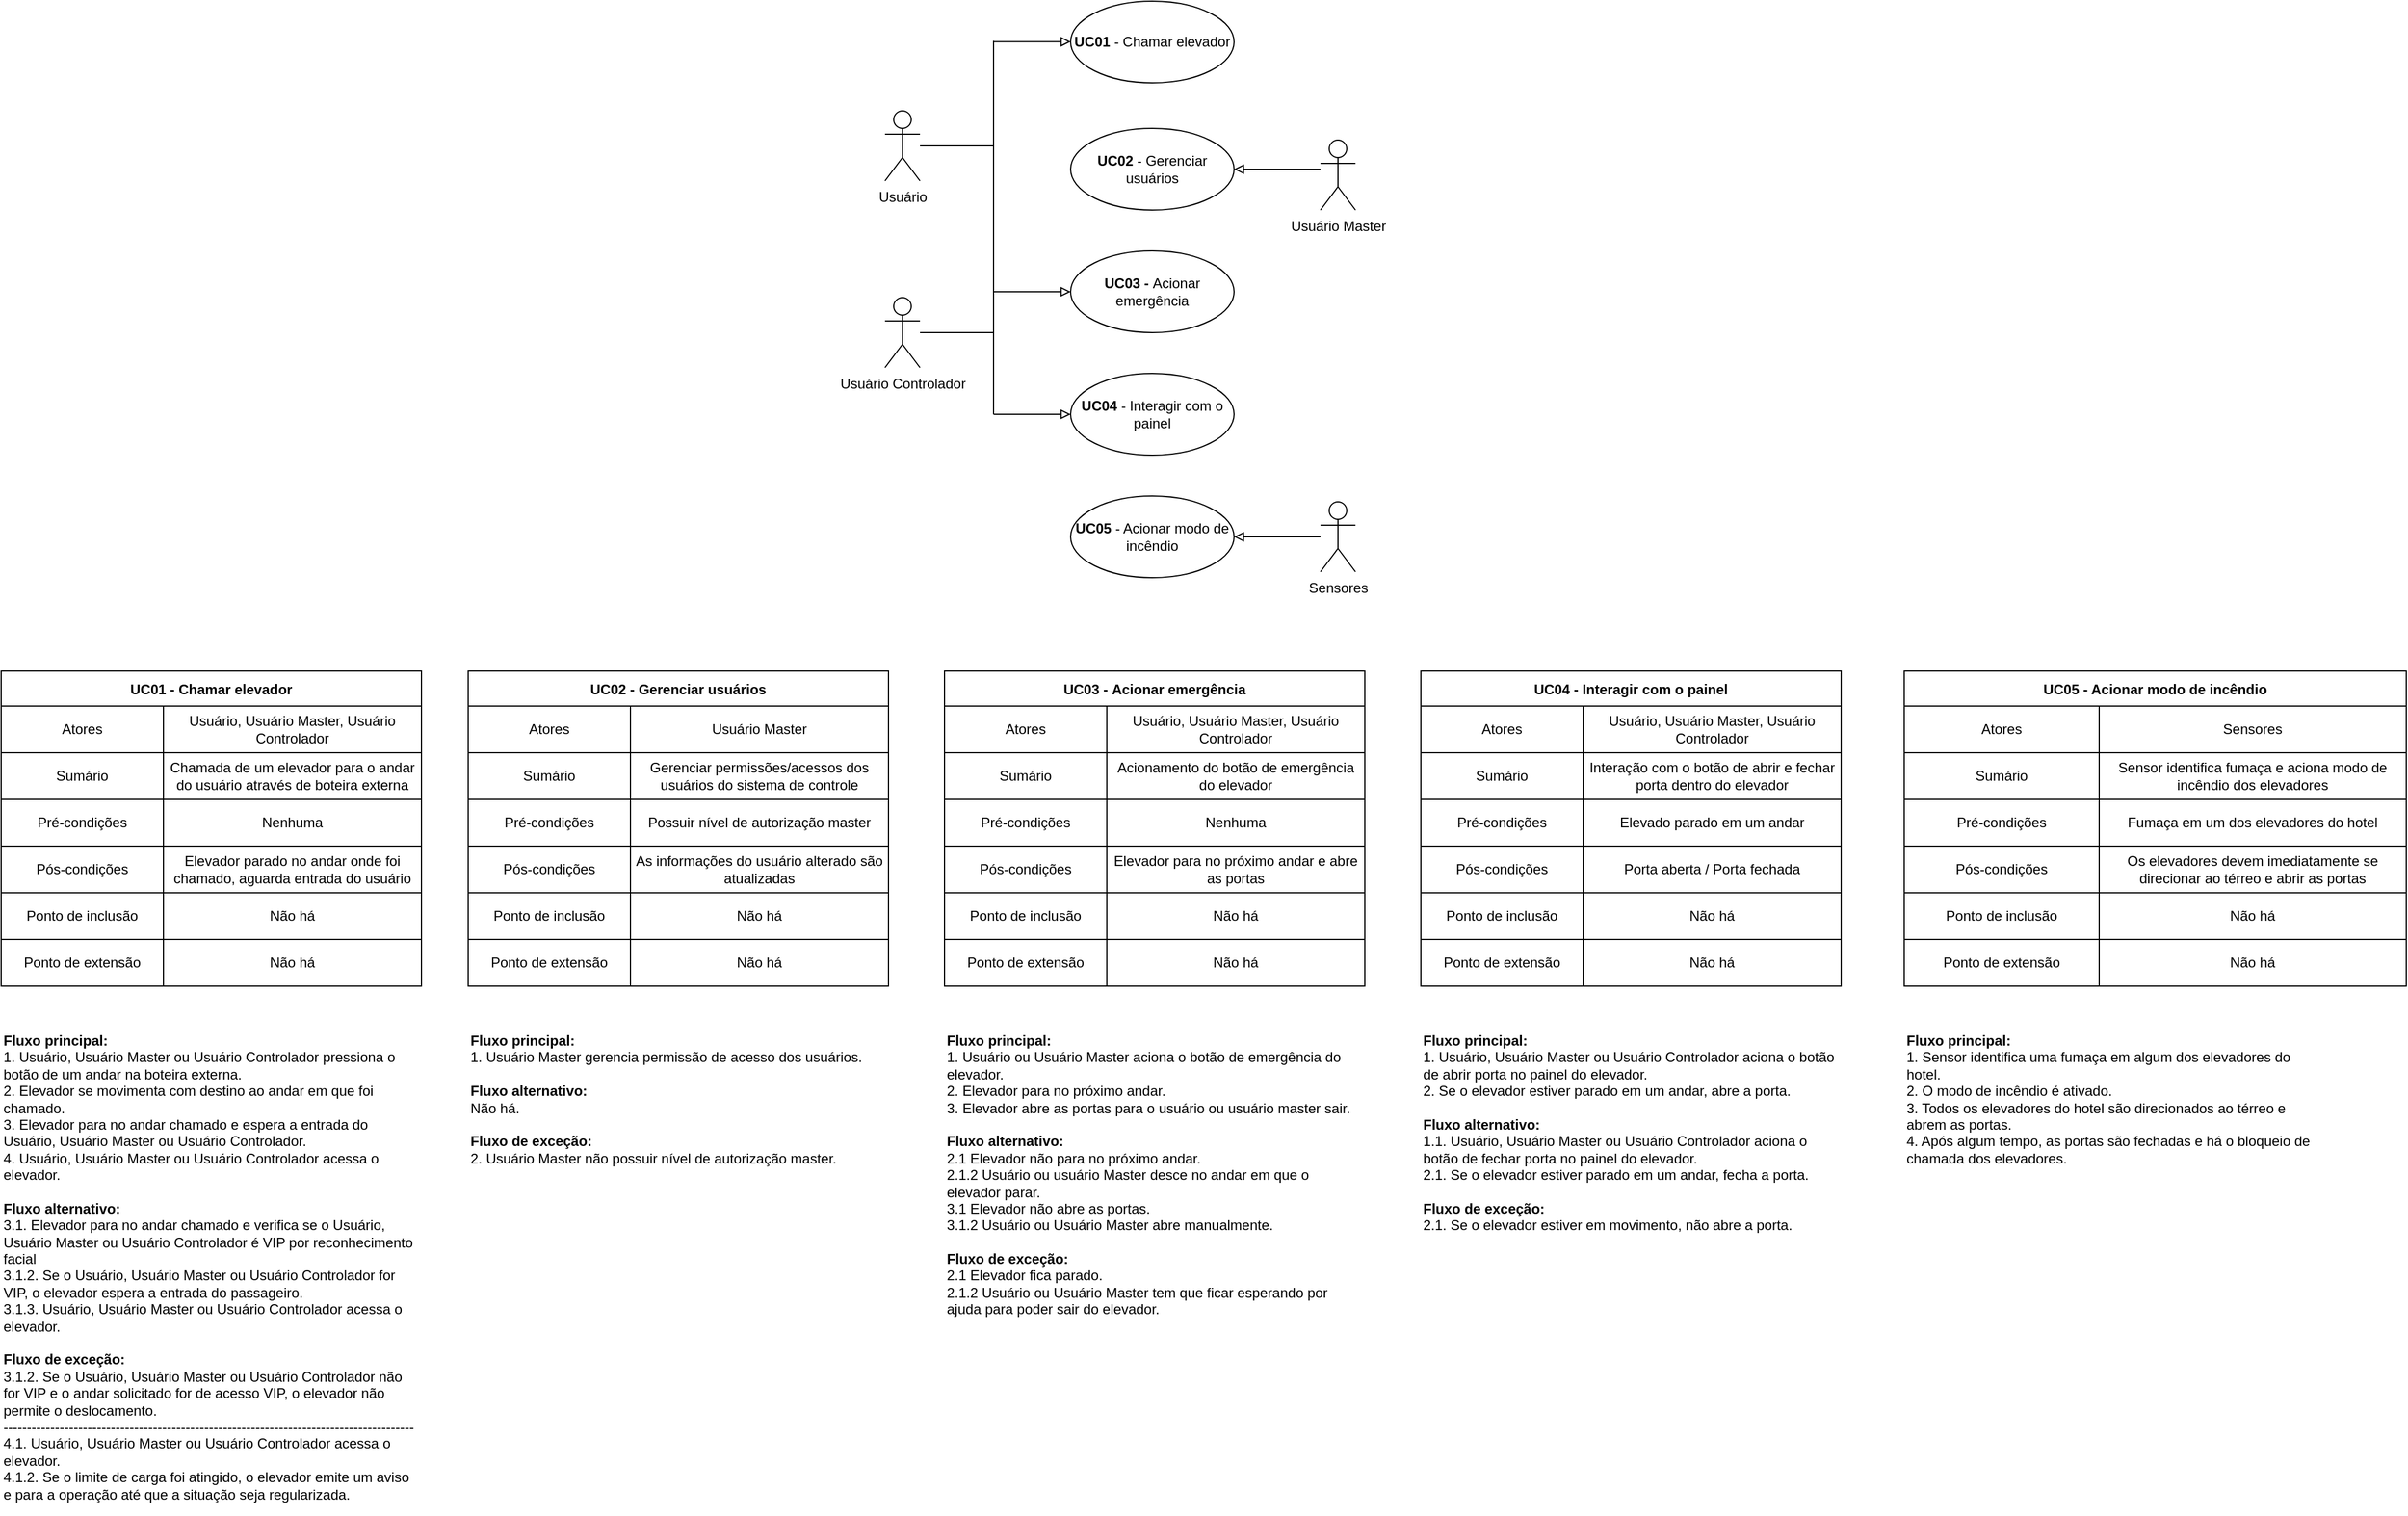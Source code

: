 <mxfile version="20.5.3" type="device" pages="15"><diagram id="Bi9YDJ0wKP5AS0O4iT5y" name="Casos de uso"><mxGraphModel dx="1138" dy="629" grid="1" gridSize="10" guides="1" tooltips="1" connect="1" arrows="1" fold="1" page="1" pageScale="1" pageWidth="2336" pageHeight="1654" math="0" shadow="0"><root><mxCell id="0"/><mxCell id="1" parent="0"/><mxCell id="30z_sZQhku64NwB3w2nb-3" value="&lt;b&gt;UC01&lt;/b&gt; - Chamar elevador" style="ellipse;whiteSpace=wrap;html=1;" parent="1" vertex="1"><mxGeometry x="1106" y="26" width="140" height="70" as="geometry"/></mxCell><mxCell id="pquHVuWja9spJkrfoAM9-4" style="edgeStyle=orthogonalEdgeStyle;rounded=0;orthogonalLoop=1;jettySize=auto;html=1;endArrow=block;endFill=0;" parent="1" source="30z_sZQhku64NwB3w2nb-9" target="30z_sZQhku64NwB3w2nb-10" edge="1"><mxGeometry relative="1" as="geometry"><Array as="points"><mxPoint x="1300" y="170"/><mxPoint x="1300" y="170"/></Array></mxGeometry></mxCell><mxCell id="30z_sZQhku64NwB3w2nb-9" value="Usuário Master" style="shape=umlActor;verticalLabelPosition=bottom;verticalAlign=top;html=1;direction=east;flipV=0;" parent="1" vertex="1"><mxGeometry x="1320" y="145" width="30" height="60" as="geometry"/></mxCell><mxCell id="30z_sZQhku64NwB3w2nb-10" value="&lt;b&gt;UC02 &lt;/b&gt;- Gerenciar usuários" style="ellipse;whiteSpace=wrap;html=1;direction=east;flipV=0;" parent="1" vertex="1"><mxGeometry x="1106" y="135" width="140" height="70" as="geometry"/></mxCell><mxCell id="30z_sZQhku64NwB3w2nb-12" value="UC01 - Chamar elevador" style="shape=table;startSize=30;container=1;collapsible=0;childLayout=tableLayout;fontStyle=1;align=center;" parent="1" vertex="1"><mxGeometry x="190" y="600" width="360" height="270" as="geometry"/></mxCell><mxCell id="30z_sZQhku64NwB3w2nb-13" value="" style="shape=tableRow;horizontal=0;startSize=0;swimlaneHead=0;swimlaneBody=0;top=0;left=0;bottom=0;right=0;collapsible=0;dropTarget=0;fillColor=none;points=[[0,0.5],[1,0.5]];portConstraint=eastwest;" parent="30z_sZQhku64NwB3w2nb-12" vertex="1"><mxGeometry y="30" width="360" height="40" as="geometry"/></mxCell><mxCell id="30z_sZQhku64NwB3w2nb-14" value="Atores" style="shape=partialRectangle;html=1;whiteSpace=wrap;connectable=0;fillColor=none;top=0;left=0;bottom=0;right=0;overflow=hidden;" parent="30z_sZQhku64NwB3w2nb-13" vertex="1"><mxGeometry width="139" height="40" as="geometry"><mxRectangle width="139" height="40" as="alternateBounds"/></mxGeometry></mxCell><mxCell id="30z_sZQhku64NwB3w2nb-15" value="Usuário, Usuário Master, Usuário Controlador" style="shape=partialRectangle;html=1;whiteSpace=wrap;connectable=0;fillColor=none;top=0;left=0;bottom=0;right=0;overflow=hidden;" parent="30z_sZQhku64NwB3w2nb-13" vertex="1"><mxGeometry x="139" width="221" height="40" as="geometry"><mxRectangle width="221" height="40" as="alternateBounds"/></mxGeometry></mxCell><mxCell id="30z_sZQhku64NwB3w2nb-17" value="" style="shape=tableRow;horizontal=0;startSize=0;swimlaneHead=0;swimlaneBody=0;top=0;left=0;bottom=0;right=0;collapsible=0;dropTarget=0;fillColor=none;points=[[0,0.5],[1,0.5]];portConstraint=eastwest;" parent="30z_sZQhku64NwB3w2nb-12" vertex="1"><mxGeometry y="70" width="360" height="40" as="geometry"/></mxCell><mxCell id="30z_sZQhku64NwB3w2nb-18" value="Sumário" style="shape=partialRectangle;html=1;whiteSpace=wrap;connectable=0;fillColor=none;top=0;left=0;bottom=0;right=0;overflow=hidden;" parent="30z_sZQhku64NwB3w2nb-17" vertex="1"><mxGeometry width="139" height="40" as="geometry"><mxRectangle width="139" height="40" as="alternateBounds"/></mxGeometry></mxCell><mxCell id="30z_sZQhku64NwB3w2nb-19" value="Chamada de um elevador para o andar do usuário através de boteira externa" style="shape=partialRectangle;html=1;whiteSpace=wrap;connectable=0;fillColor=none;top=0;left=0;bottom=0;right=0;overflow=hidden;" parent="30z_sZQhku64NwB3w2nb-17" vertex="1"><mxGeometry x="139" width="221" height="40" as="geometry"><mxRectangle width="221" height="40" as="alternateBounds"/></mxGeometry></mxCell><mxCell id="30z_sZQhku64NwB3w2nb-21" value="" style="shape=tableRow;horizontal=0;startSize=0;swimlaneHead=0;swimlaneBody=0;top=0;left=0;bottom=0;right=0;collapsible=0;dropTarget=0;fillColor=none;points=[[0,0.5],[1,0.5]];portConstraint=eastwest;" parent="30z_sZQhku64NwB3w2nb-12" vertex="1"><mxGeometry y="110" width="360" height="40" as="geometry"/></mxCell><mxCell id="30z_sZQhku64NwB3w2nb-22" value="Pré-condições" style="shape=partialRectangle;html=1;whiteSpace=wrap;connectable=0;fillColor=none;top=0;left=0;bottom=0;right=0;overflow=hidden;" parent="30z_sZQhku64NwB3w2nb-21" vertex="1"><mxGeometry width="139" height="40" as="geometry"><mxRectangle width="139" height="40" as="alternateBounds"/></mxGeometry></mxCell><mxCell id="30z_sZQhku64NwB3w2nb-23" value="Nenhuma" style="shape=partialRectangle;html=1;whiteSpace=wrap;connectable=0;fillColor=none;top=0;left=0;bottom=0;right=0;overflow=hidden;" parent="30z_sZQhku64NwB3w2nb-21" vertex="1"><mxGeometry x="139" width="221" height="40" as="geometry"><mxRectangle width="221" height="40" as="alternateBounds"/></mxGeometry></mxCell><mxCell id="30z_sZQhku64NwB3w2nb-25" style="shape=tableRow;horizontal=0;startSize=0;swimlaneHead=0;swimlaneBody=0;top=0;left=0;bottom=0;right=0;collapsible=0;dropTarget=0;fillColor=none;points=[[0,0.5],[1,0.5]];portConstraint=eastwest;" parent="30z_sZQhku64NwB3w2nb-12" vertex="1"><mxGeometry y="150" width="360" height="40" as="geometry"/></mxCell><mxCell id="30z_sZQhku64NwB3w2nb-26" value="Pós-condições" style="shape=partialRectangle;html=1;whiteSpace=wrap;connectable=0;fillColor=none;top=0;left=0;bottom=0;right=0;overflow=hidden;" parent="30z_sZQhku64NwB3w2nb-25" vertex="1"><mxGeometry width="139" height="40" as="geometry"><mxRectangle width="139" height="40" as="alternateBounds"/></mxGeometry></mxCell><mxCell id="30z_sZQhku64NwB3w2nb-27" value="Elevador parado no andar onde foi chamado, aguarda entrada do usuário" style="shape=partialRectangle;html=1;whiteSpace=wrap;connectable=0;fillColor=none;top=0;left=0;bottom=0;right=0;overflow=hidden;" parent="30z_sZQhku64NwB3w2nb-25" vertex="1"><mxGeometry x="139" width="221" height="40" as="geometry"><mxRectangle width="221" height="40" as="alternateBounds"/></mxGeometry></mxCell><mxCell id="30z_sZQhku64NwB3w2nb-28" style="shape=tableRow;horizontal=0;startSize=0;swimlaneHead=0;swimlaneBody=0;top=0;left=0;bottom=0;right=0;collapsible=0;dropTarget=0;fillColor=none;points=[[0,0.5],[1,0.5]];portConstraint=eastwest;" parent="30z_sZQhku64NwB3w2nb-12" vertex="1"><mxGeometry y="190" width="360" height="40" as="geometry"/></mxCell><mxCell id="30z_sZQhku64NwB3w2nb-29" value="Ponto de inclusão" style="shape=partialRectangle;html=1;whiteSpace=wrap;connectable=0;fillColor=none;top=0;left=0;bottom=0;right=0;overflow=hidden;" parent="30z_sZQhku64NwB3w2nb-28" vertex="1"><mxGeometry width="139" height="40" as="geometry"><mxRectangle width="139" height="40" as="alternateBounds"/></mxGeometry></mxCell><mxCell id="30z_sZQhku64NwB3w2nb-30" value="Não há" style="shape=partialRectangle;html=1;whiteSpace=wrap;connectable=0;fillColor=none;top=0;left=0;bottom=0;right=0;overflow=hidden;" parent="30z_sZQhku64NwB3w2nb-28" vertex="1"><mxGeometry x="139" width="221" height="40" as="geometry"><mxRectangle width="221" height="40" as="alternateBounds"/></mxGeometry></mxCell><mxCell id="30z_sZQhku64NwB3w2nb-31" style="shape=tableRow;horizontal=0;startSize=0;swimlaneHead=0;swimlaneBody=0;top=0;left=0;bottom=0;right=0;collapsible=0;dropTarget=0;fillColor=none;points=[[0,0.5],[1,0.5]];portConstraint=eastwest;" parent="30z_sZQhku64NwB3w2nb-12" vertex="1"><mxGeometry y="230" width="360" height="40" as="geometry"/></mxCell><mxCell id="30z_sZQhku64NwB3w2nb-32" value="Ponto de extensão" style="shape=partialRectangle;html=1;whiteSpace=wrap;connectable=0;fillColor=none;top=0;left=0;bottom=0;right=0;overflow=hidden;" parent="30z_sZQhku64NwB3w2nb-31" vertex="1"><mxGeometry width="139" height="40" as="geometry"><mxRectangle width="139" height="40" as="alternateBounds"/></mxGeometry></mxCell><mxCell id="30z_sZQhku64NwB3w2nb-33" value="Não há" style="shape=partialRectangle;html=1;whiteSpace=wrap;connectable=0;fillColor=none;top=0;left=0;bottom=0;right=0;overflow=hidden;" parent="30z_sZQhku64NwB3w2nb-31" vertex="1"><mxGeometry x="139" width="221" height="40" as="geometry"><mxRectangle width="221" height="40" as="alternateBounds"/></mxGeometry></mxCell><mxCell id="30z_sZQhku64NwB3w2nb-34" value="UC02 - Gerenciar usuários" style="shape=table;startSize=30;container=1;collapsible=0;childLayout=tableLayout;fontStyle=1;align=center;" parent="1" vertex="1"><mxGeometry x="590" y="600" width="360" height="270" as="geometry"/></mxCell><mxCell id="30z_sZQhku64NwB3w2nb-35" value="" style="shape=tableRow;horizontal=0;startSize=0;swimlaneHead=0;swimlaneBody=0;top=0;left=0;bottom=0;right=0;collapsible=0;dropTarget=0;fillColor=none;points=[[0,0.5],[1,0.5]];portConstraint=eastwest;" parent="30z_sZQhku64NwB3w2nb-34" vertex="1"><mxGeometry y="30" width="360" height="40" as="geometry"/></mxCell><mxCell id="30z_sZQhku64NwB3w2nb-36" value="Atores" style="shape=partialRectangle;html=1;whiteSpace=wrap;connectable=0;fillColor=none;top=0;left=0;bottom=0;right=0;overflow=hidden;" parent="30z_sZQhku64NwB3w2nb-35" vertex="1"><mxGeometry width="139" height="40" as="geometry"><mxRectangle width="139" height="40" as="alternateBounds"/></mxGeometry></mxCell><mxCell id="30z_sZQhku64NwB3w2nb-37" value="Usuário Master" style="shape=partialRectangle;html=1;whiteSpace=wrap;connectable=0;fillColor=none;top=0;left=0;bottom=0;right=0;overflow=hidden;" parent="30z_sZQhku64NwB3w2nb-35" vertex="1"><mxGeometry x="139" width="221" height="40" as="geometry"><mxRectangle width="221" height="40" as="alternateBounds"/></mxGeometry></mxCell><mxCell id="30z_sZQhku64NwB3w2nb-38" value="" style="shape=tableRow;horizontal=0;startSize=0;swimlaneHead=0;swimlaneBody=0;top=0;left=0;bottom=0;right=0;collapsible=0;dropTarget=0;fillColor=none;points=[[0,0.5],[1,0.5]];portConstraint=eastwest;" parent="30z_sZQhku64NwB3w2nb-34" vertex="1"><mxGeometry y="70" width="360" height="40" as="geometry"/></mxCell><mxCell id="30z_sZQhku64NwB3w2nb-39" value="Sumário" style="shape=partialRectangle;html=1;whiteSpace=wrap;connectable=0;fillColor=none;top=0;left=0;bottom=0;right=0;overflow=hidden;" parent="30z_sZQhku64NwB3w2nb-38" vertex="1"><mxGeometry width="139" height="40" as="geometry"><mxRectangle width="139" height="40" as="alternateBounds"/></mxGeometry></mxCell><mxCell id="30z_sZQhku64NwB3w2nb-40" value="Gerenciar permissões/acessos dos usuários do sistema de controle" style="shape=partialRectangle;html=1;whiteSpace=wrap;connectable=0;fillColor=none;top=0;left=0;bottom=0;right=0;overflow=hidden;" parent="30z_sZQhku64NwB3w2nb-38" vertex="1"><mxGeometry x="139" width="221" height="40" as="geometry"><mxRectangle width="221" height="40" as="alternateBounds"/></mxGeometry></mxCell><mxCell id="30z_sZQhku64NwB3w2nb-41" value="" style="shape=tableRow;horizontal=0;startSize=0;swimlaneHead=0;swimlaneBody=0;top=0;left=0;bottom=0;right=0;collapsible=0;dropTarget=0;fillColor=none;points=[[0,0.5],[1,0.5]];portConstraint=eastwest;" parent="30z_sZQhku64NwB3w2nb-34" vertex="1"><mxGeometry y="110" width="360" height="40" as="geometry"/></mxCell><mxCell id="30z_sZQhku64NwB3w2nb-42" value="Pré-condições" style="shape=partialRectangle;html=1;whiteSpace=wrap;connectable=0;fillColor=none;top=0;left=0;bottom=0;right=0;overflow=hidden;" parent="30z_sZQhku64NwB3w2nb-41" vertex="1"><mxGeometry width="139" height="40" as="geometry"><mxRectangle width="139" height="40" as="alternateBounds"/></mxGeometry></mxCell><mxCell id="30z_sZQhku64NwB3w2nb-43" value="Possuir nível de autorização master" style="shape=partialRectangle;html=1;whiteSpace=wrap;connectable=0;fillColor=none;top=0;left=0;bottom=0;right=0;overflow=hidden;" parent="30z_sZQhku64NwB3w2nb-41" vertex="1"><mxGeometry x="139" width="221" height="40" as="geometry"><mxRectangle width="221" height="40" as="alternateBounds"/></mxGeometry></mxCell><mxCell id="30z_sZQhku64NwB3w2nb-44" style="shape=tableRow;horizontal=0;startSize=0;swimlaneHead=0;swimlaneBody=0;top=0;left=0;bottom=0;right=0;collapsible=0;dropTarget=0;fillColor=none;points=[[0,0.5],[1,0.5]];portConstraint=eastwest;" parent="30z_sZQhku64NwB3w2nb-34" vertex="1"><mxGeometry y="150" width="360" height="40" as="geometry"/></mxCell><mxCell id="30z_sZQhku64NwB3w2nb-45" value="Pós-condições" style="shape=partialRectangle;html=1;whiteSpace=wrap;connectable=0;fillColor=none;top=0;left=0;bottom=0;right=0;overflow=hidden;" parent="30z_sZQhku64NwB3w2nb-44" vertex="1"><mxGeometry width="139" height="40" as="geometry"><mxRectangle width="139" height="40" as="alternateBounds"/></mxGeometry></mxCell><mxCell id="30z_sZQhku64NwB3w2nb-46" value="As informações do usuário alterado são atualizadas" style="shape=partialRectangle;html=1;whiteSpace=wrap;connectable=0;fillColor=none;top=0;left=0;bottom=0;right=0;overflow=hidden;" parent="30z_sZQhku64NwB3w2nb-44" vertex="1"><mxGeometry x="139" width="221" height="40" as="geometry"><mxRectangle width="221" height="40" as="alternateBounds"/></mxGeometry></mxCell><mxCell id="30z_sZQhku64NwB3w2nb-47" style="shape=tableRow;horizontal=0;startSize=0;swimlaneHead=0;swimlaneBody=0;top=0;left=0;bottom=0;right=0;collapsible=0;dropTarget=0;fillColor=none;points=[[0,0.5],[1,0.5]];portConstraint=eastwest;" parent="30z_sZQhku64NwB3w2nb-34" vertex="1"><mxGeometry y="190" width="360" height="40" as="geometry"/></mxCell><mxCell id="30z_sZQhku64NwB3w2nb-48" value="Ponto de inclusão" style="shape=partialRectangle;html=1;whiteSpace=wrap;connectable=0;fillColor=none;top=0;left=0;bottom=0;right=0;overflow=hidden;" parent="30z_sZQhku64NwB3w2nb-47" vertex="1"><mxGeometry width="139" height="40" as="geometry"><mxRectangle width="139" height="40" as="alternateBounds"/></mxGeometry></mxCell><mxCell id="30z_sZQhku64NwB3w2nb-49" value="Não há" style="shape=partialRectangle;html=1;whiteSpace=wrap;connectable=0;fillColor=none;top=0;left=0;bottom=0;right=0;overflow=hidden;" parent="30z_sZQhku64NwB3w2nb-47" vertex="1"><mxGeometry x="139" width="221" height="40" as="geometry"><mxRectangle width="221" height="40" as="alternateBounds"/></mxGeometry></mxCell><mxCell id="30z_sZQhku64NwB3w2nb-50" style="shape=tableRow;horizontal=0;startSize=0;swimlaneHead=0;swimlaneBody=0;top=0;left=0;bottom=0;right=0;collapsible=0;dropTarget=0;fillColor=none;points=[[0,0.5],[1,0.5]];portConstraint=eastwest;" parent="30z_sZQhku64NwB3w2nb-34" vertex="1"><mxGeometry y="230" width="360" height="40" as="geometry"/></mxCell><mxCell id="30z_sZQhku64NwB3w2nb-51" value="Ponto de extensão" style="shape=partialRectangle;html=1;whiteSpace=wrap;connectable=0;fillColor=none;top=0;left=0;bottom=0;right=0;overflow=hidden;" parent="30z_sZQhku64NwB3w2nb-50" vertex="1"><mxGeometry width="139" height="40" as="geometry"><mxRectangle width="139" height="40" as="alternateBounds"/></mxGeometry></mxCell><mxCell id="30z_sZQhku64NwB3w2nb-52" value="Não há" style="shape=partialRectangle;html=1;whiteSpace=wrap;connectable=0;fillColor=none;top=0;left=0;bottom=0;right=0;overflow=hidden;" parent="30z_sZQhku64NwB3w2nb-50" vertex="1"><mxGeometry x="139" width="221" height="40" as="geometry"><mxRectangle width="221" height="40" as="alternateBounds"/></mxGeometry></mxCell><mxCell id="30z_sZQhku64NwB3w2nb-54" value="&lt;b&gt;UC03 - &lt;/b&gt;Acionar emergência" style="ellipse;whiteSpace=wrap;html=1;direction=east;flipV=0;" parent="1" vertex="1"><mxGeometry x="1106" y="240" width="140" height="70" as="geometry"/></mxCell><mxCell id="30z_sZQhku64NwB3w2nb-57" value="UC03 - Acionar emergência" style="shape=table;startSize=30;container=1;collapsible=0;childLayout=tableLayout;fontStyle=1;align=center;" parent="1" vertex="1"><mxGeometry x="998" y="600" width="360" height="270" as="geometry"/></mxCell><mxCell id="30z_sZQhku64NwB3w2nb-58" value="" style="shape=tableRow;horizontal=0;startSize=0;swimlaneHead=0;swimlaneBody=0;top=0;left=0;bottom=0;right=0;collapsible=0;dropTarget=0;fillColor=none;points=[[0,0.5],[1,0.5]];portConstraint=eastwest;" parent="30z_sZQhku64NwB3w2nb-57" vertex="1"><mxGeometry y="30" width="360" height="40" as="geometry"/></mxCell><mxCell id="30z_sZQhku64NwB3w2nb-59" value="Atores" style="shape=partialRectangle;html=1;whiteSpace=wrap;connectable=0;fillColor=none;top=0;left=0;bottom=0;right=0;overflow=hidden;" parent="30z_sZQhku64NwB3w2nb-58" vertex="1"><mxGeometry width="139" height="40" as="geometry"><mxRectangle width="139" height="40" as="alternateBounds"/></mxGeometry></mxCell><mxCell id="30z_sZQhku64NwB3w2nb-60" value="Usuário, Usuário Master, Usuário Controlador" style="shape=partialRectangle;html=1;whiteSpace=wrap;connectable=0;fillColor=none;top=0;left=0;bottom=0;right=0;overflow=hidden;" parent="30z_sZQhku64NwB3w2nb-58" vertex="1"><mxGeometry x="139" width="221" height="40" as="geometry"><mxRectangle width="221" height="40" as="alternateBounds"/></mxGeometry></mxCell><mxCell id="30z_sZQhku64NwB3w2nb-61" value="" style="shape=tableRow;horizontal=0;startSize=0;swimlaneHead=0;swimlaneBody=0;top=0;left=0;bottom=0;right=0;collapsible=0;dropTarget=0;fillColor=none;points=[[0,0.5],[1,0.5]];portConstraint=eastwest;" parent="30z_sZQhku64NwB3w2nb-57" vertex="1"><mxGeometry y="70" width="360" height="40" as="geometry"/></mxCell><mxCell id="30z_sZQhku64NwB3w2nb-62" value="Sumário" style="shape=partialRectangle;html=1;whiteSpace=wrap;connectable=0;fillColor=none;top=0;left=0;bottom=0;right=0;overflow=hidden;" parent="30z_sZQhku64NwB3w2nb-61" vertex="1"><mxGeometry width="139" height="40" as="geometry"><mxRectangle width="139" height="40" as="alternateBounds"/></mxGeometry></mxCell><mxCell id="30z_sZQhku64NwB3w2nb-63" value="Acionamento do botão de emergência do elevador" style="shape=partialRectangle;html=1;whiteSpace=wrap;connectable=0;fillColor=none;top=0;left=0;bottom=0;right=0;overflow=hidden;" parent="30z_sZQhku64NwB3w2nb-61" vertex="1"><mxGeometry x="139" width="221" height="40" as="geometry"><mxRectangle width="221" height="40" as="alternateBounds"/></mxGeometry></mxCell><mxCell id="30z_sZQhku64NwB3w2nb-64" value="" style="shape=tableRow;horizontal=0;startSize=0;swimlaneHead=0;swimlaneBody=0;top=0;left=0;bottom=0;right=0;collapsible=0;dropTarget=0;fillColor=none;points=[[0,0.5],[1,0.5]];portConstraint=eastwest;" parent="30z_sZQhku64NwB3w2nb-57" vertex="1"><mxGeometry y="110" width="360" height="40" as="geometry"/></mxCell><mxCell id="30z_sZQhku64NwB3w2nb-65" value="Pré-condições" style="shape=partialRectangle;html=1;whiteSpace=wrap;connectable=0;fillColor=none;top=0;left=0;bottom=0;right=0;overflow=hidden;" parent="30z_sZQhku64NwB3w2nb-64" vertex="1"><mxGeometry width="139" height="40" as="geometry"><mxRectangle width="139" height="40" as="alternateBounds"/></mxGeometry></mxCell><mxCell id="30z_sZQhku64NwB3w2nb-66" value="Nenhuma" style="shape=partialRectangle;html=1;whiteSpace=wrap;connectable=0;fillColor=none;top=0;left=0;bottom=0;right=0;overflow=hidden;" parent="30z_sZQhku64NwB3w2nb-64" vertex="1"><mxGeometry x="139" width="221" height="40" as="geometry"><mxRectangle width="221" height="40" as="alternateBounds"/></mxGeometry></mxCell><mxCell id="30z_sZQhku64NwB3w2nb-67" style="shape=tableRow;horizontal=0;startSize=0;swimlaneHead=0;swimlaneBody=0;top=0;left=0;bottom=0;right=0;collapsible=0;dropTarget=0;fillColor=none;points=[[0,0.5],[1,0.5]];portConstraint=eastwest;" parent="30z_sZQhku64NwB3w2nb-57" vertex="1"><mxGeometry y="150" width="360" height="40" as="geometry"/></mxCell><mxCell id="30z_sZQhku64NwB3w2nb-68" value="Pós-condições" style="shape=partialRectangle;html=1;whiteSpace=wrap;connectable=0;fillColor=none;top=0;left=0;bottom=0;right=0;overflow=hidden;" parent="30z_sZQhku64NwB3w2nb-67" vertex="1"><mxGeometry width="139" height="40" as="geometry"><mxRectangle width="139" height="40" as="alternateBounds"/></mxGeometry></mxCell><mxCell id="30z_sZQhku64NwB3w2nb-69" value="Elevador para no próximo andar e abre as portas" style="shape=partialRectangle;html=1;whiteSpace=wrap;connectable=0;fillColor=none;top=0;left=0;bottom=0;right=0;overflow=hidden;" parent="30z_sZQhku64NwB3w2nb-67" vertex="1"><mxGeometry x="139" width="221" height="40" as="geometry"><mxRectangle width="221" height="40" as="alternateBounds"/></mxGeometry></mxCell><mxCell id="30z_sZQhku64NwB3w2nb-70" style="shape=tableRow;horizontal=0;startSize=0;swimlaneHead=0;swimlaneBody=0;top=0;left=0;bottom=0;right=0;collapsible=0;dropTarget=0;fillColor=none;points=[[0,0.5],[1,0.5]];portConstraint=eastwest;" parent="30z_sZQhku64NwB3w2nb-57" vertex="1"><mxGeometry y="190" width="360" height="40" as="geometry"/></mxCell><mxCell id="30z_sZQhku64NwB3w2nb-71" value="Ponto de inclusão" style="shape=partialRectangle;html=1;whiteSpace=wrap;connectable=0;fillColor=none;top=0;left=0;bottom=0;right=0;overflow=hidden;" parent="30z_sZQhku64NwB3w2nb-70" vertex="1"><mxGeometry width="139" height="40" as="geometry"><mxRectangle width="139" height="40" as="alternateBounds"/></mxGeometry></mxCell><mxCell id="30z_sZQhku64NwB3w2nb-72" value="Não há" style="shape=partialRectangle;html=1;whiteSpace=wrap;connectable=0;fillColor=none;top=0;left=0;bottom=0;right=0;overflow=hidden;" parent="30z_sZQhku64NwB3w2nb-70" vertex="1"><mxGeometry x="139" width="221" height="40" as="geometry"><mxRectangle width="221" height="40" as="alternateBounds"/></mxGeometry></mxCell><mxCell id="30z_sZQhku64NwB3w2nb-73" style="shape=tableRow;horizontal=0;startSize=0;swimlaneHead=0;swimlaneBody=0;top=0;left=0;bottom=0;right=0;collapsible=0;dropTarget=0;fillColor=none;points=[[0,0.5],[1,0.5]];portConstraint=eastwest;" parent="30z_sZQhku64NwB3w2nb-57" vertex="1"><mxGeometry y="230" width="360" height="40" as="geometry"/></mxCell><mxCell id="30z_sZQhku64NwB3w2nb-74" value="Ponto de extensão" style="shape=partialRectangle;html=1;whiteSpace=wrap;connectable=0;fillColor=none;top=0;left=0;bottom=0;right=0;overflow=hidden;" parent="30z_sZQhku64NwB3w2nb-73" vertex="1"><mxGeometry width="139" height="40" as="geometry"><mxRectangle width="139" height="40" as="alternateBounds"/></mxGeometry></mxCell><mxCell id="30z_sZQhku64NwB3w2nb-75" value="Não há" style="shape=partialRectangle;html=1;whiteSpace=wrap;connectable=0;fillColor=none;top=0;left=0;bottom=0;right=0;overflow=hidden;" parent="30z_sZQhku64NwB3w2nb-73" vertex="1"><mxGeometry x="139" width="221" height="40" as="geometry"><mxRectangle width="221" height="40" as="alternateBounds"/></mxGeometry></mxCell><mxCell id="30z_sZQhku64NwB3w2nb-76" value="&lt;b&gt;Fluxo principal:&lt;/b&gt;&lt;br&gt;1. Usuário, Usuário Master ou Usuário Controlador pressiona o botão de um andar na boteira externa.&lt;br&gt;2. Elevador se movimenta com destino ao andar em que foi chamado.&lt;br&gt;3. Elevador para no andar chamado e espera a entrada do Usuário, Usuário Master ou Usuário Controlador.&lt;br&gt;4. Usuário, Usuário Master ou Usuário Controlador&amp;nbsp;acessa o elevador.&lt;br&gt;&lt;br&gt;&lt;b&gt;Fluxo alternativo:&lt;/b&gt;&lt;br&gt;3.1. Elevador para no andar chamado e verifica se o Usuário, Usuário Master ou Usuário Controlador&amp;nbsp;é VIP por reconhecimento facial&lt;br&gt;3.1.2. Se o Usuário, Usuário Master ou Usuário Controlador&amp;nbsp;for VIP, o elevador espera a entrada do passageiro.&lt;br&gt;3.1.3. Usuário, Usuário Master ou Usuário Controlador&amp;nbsp;acessa o elevador.&lt;br&gt;&lt;br&gt;&lt;b&gt;Fluxo de exceção:&lt;br&gt;&lt;/b&gt;3.1.2. Se o Usuário, Usuário Master ou Usuário Controlador&amp;nbsp;não for VIP e o andar solicitado for de acesso VIP, o elevador não permite o deslocamento.&lt;br&gt;----------------------------------------------------------------------------------------&lt;br&gt;4.1. Usuário, Usuário Master ou Usuário Controlador&amp;nbsp;acessa o elevador.&lt;br&gt;4.1.2. Se o limite de carga foi atingido, o elevador emite um aviso e para a operação até que a situação seja regularizada." style="text;whiteSpace=wrap;html=1;" parent="1" vertex="1"><mxGeometry x="190" y="903" width="356" height="420" as="geometry"/></mxCell><mxCell id="bpbpf5_nfkRpn-470MSh-1" value="&lt;b&gt;Fluxo principal:&lt;/b&gt;&lt;br&gt;1. Usuário Master gerencia permissão de acesso dos usuários.&lt;br&gt;&lt;br&gt;&lt;b&gt;Fluxo alternativo:&lt;br&gt;&lt;/b&gt;Não há.&lt;br&gt;&lt;br&gt;&lt;b&gt;Fluxo de exceção:&lt;br&gt;&lt;/b&gt;2. Usuário Master não possuir nível de autorização master." style="text;whiteSpace=wrap;html=1;" parent="1" vertex="1"><mxGeometry x="590" y="903" width="356" height="240" as="geometry"/></mxCell><mxCell id="bpbpf5_nfkRpn-470MSh-2" value="&lt;b&gt;Fluxo principal:&lt;/b&gt;&lt;br&gt;1. Usuário ou Usuário Master aciona o botão de emergência do elevador.&lt;br&gt;2. Elevador para no próximo andar.&lt;br&gt;3. Elevador abre as portas para o usuário ou usuário master sair.&lt;br&gt;&lt;br&gt;&lt;b&gt;Fluxo alternativo:&lt;br&gt;&lt;/b&gt;2.1 Elevador não para no próximo andar.&lt;br&gt;2.1.2 Usuário ou usuário Master desce no andar em que o elevador parar.&lt;br&gt;3.1 Elevador não abre as portas.&lt;br&gt;3.1.2 Usuário ou Usuário Master abre manualmente.&lt;br&gt;&lt;br&gt;&lt;b&gt;Fluxo de exceção:&lt;br&gt;&lt;/b&gt;2.1 Elevador fica parado.&lt;br&gt;2.1.2 Usuário ou Usuário Master tem que ficar esperando por ajuda para poder sair do elevador." style="text;whiteSpace=wrap;html=1;" parent="1" vertex="1"><mxGeometry x="998" y="903" width="356" height="260" as="geometry"/></mxCell><mxCell id="pquHVuWja9spJkrfoAM9-42" style="edgeStyle=orthogonalEdgeStyle;rounded=0;orthogonalLoop=1;jettySize=auto;html=1;endArrow=none;endFill=0;" parent="1" source="z7bqnt0n_lxQSga60e6T-1" edge="1"><mxGeometry relative="1" as="geometry"><mxPoint x="1040" y="310" as="targetPoint"/></mxGeometry></mxCell><mxCell id="z7bqnt0n_lxQSga60e6T-1" value="Usuário Controlador" style="shape=umlActor;verticalLabelPosition=bottom;verticalAlign=top;html=1;direction=east;flipV=0;" parent="1" vertex="1"><mxGeometry x="947" y="280" width="30" height="60" as="geometry"/></mxCell><mxCell id="pquHVuWja9spJkrfoAM9-1" value="&lt;b&gt;UC04 &lt;/b&gt;- Interagir com o painel" style="ellipse;whiteSpace=wrap;html=1;direction=east;flipV=0;" parent="1" vertex="1"><mxGeometry x="1106" y="345" width="140" height="70" as="geometry"/></mxCell><mxCell id="pquHVuWja9spJkrfoAM9-10" value="UC04 - Interagir com o painel" style="shape=table;startSize=30;container=1;collapsible=0;childLayout=tableLayout;fontStyle=1;align=center;" parent="1" vertex="1"><mxGeometry x="1406" y="600" width="360" height="270" as="geometry"/></mxCell><mxCell id="pquHVuWja9spJkrfoAM9-11" value="" style="shape=tableRow;horizontal=0;startSize=0;swimlaneHead=0;swimlaneBody=0;top=0;left=0;bottom=0;right=0;collapsible=0;dropTarget=0;fillColor=none;points=[[0,0.5],[1,0.5]];portConstraint=eastwest;" parent="pquHVuWja9spJkrfoAM9-10" vertex="1"><mxGeometry y="30" width="360" height="40" as="geometry"/></mxCell><mxCell id="pquHVuWja9spJkrfoAM9-12" value="Atores" style="shape=partialRectangle;html=1;whiteSpace=wrap;connectable=0;fillColor=none;top=0;left=0;bottom=0;right=0;overflow=hidden;" parent="pquHVuWja9spJkrfoAM9-11" vertex="1"><mxGeometry width="139" height="40" as="geometry"><mxRectangle width="139" height="40" as="alternateBounds"/></mxGeometry></mxCell><mxCell id="pquHVuWja9spJkrfoAM9-13" value="Usuário, Usuário Master, Usuário Controlador" style="shape=partialRectangle;html=1;whiteSpace=wrap;connectable=0;fillColor=none;top=0;left=0;bottom=0;right=0;overflow=hidden;" parent="pquHVuWja9spJkrfoAM9-11" vertex="1"><mxGeometry x="139" width="221" height="40" as="geometry"><mxRectangle width="221" height="40" as="alternateBounds"/></mxGeometry></mxCell><mxCell id="pquHVuWja9spJkrfoAM9-14" value="" style="shape=tableRow;horizontal=0;startSize=0;swimlaneHead=0;swimlaneBody=0;top=0;left=0;bottom=0;right=0;collapsible=0;dropTarget=0;fillColor=none;points=[[0,0.5],[1,0.5]];portConstraint=eastwest;" parent="pquHVuWja9spJkrfoAM9-10" vertex="1"><mxGeometry y="70" width="360" height="40" as="geometry"/></mxCell><mxCell id="pquHVuWja9spJkrfoAM9-15" value="Sumário" style="shape=partialRectangle;html=1;whiteSpace=wrap;connectable=0;fillColor=none;top=0;left=0;bottom=0;right=0;overflow=hidden;" parent="pquHVuWja9spJkrfoAM9-14" vertex="1"><mxGeometry width="139" height="40" as="geometry"><mxRectangle width="139" height="40" as="alternateBounds"/></mxGeometry></mxCell><mxCell id="pquHVuWja9spJkrfoAM9-16" value="Interação com o botão de abrir e fechar porta dentro do elevador" style="shape=partialRectangle;html=1;whiteSpace=wrap;connectable=0;fillColor=none;top=0;left=0;bottom=0;right=0;overflow=hidden;" parent="pquHVuWja9spJkrfoAM9-14" vertex="1"><mxGeometry x="139" width="221" height="40" as="geometry"><mxRectangle width="221" height="40" as="alternateBounds"/></mxGeometry></mxCell><mxCell id="pquHVuWja9spJkrfoAM9-17" value="" style="shape=tableRow;horizontal=0;startSize=0;swimlaneHead=0;swimlaneBody=0;top=0;left=0;bottom=0;right=0;collapsible=0;dropTarget=0;fillColor=none;points=[[0,0.5],[1,0.5]];portConstraint=eastwest;" parent="pquHVuWja9spJkrfoAM9-10" vertex="1"><mxGeometry y="110" width="360" height="40" as="geometry"/></mxCell><mxCell id="pquHVuWja9spJkrfoAM9-18" value="Pré-condições" style="shape=partialRectangle;html=1;whiteSpace=wrap;connectable=0;fillColor=none;top=0;left=0;bottom=0;right=0;overflow=hidden;" parent="pquHVuWja9spJkrfoAM9-17" vertex="1"><mxGeometry width="139" height="40" as="geometry"><mxRectangle width="139" height="40" as="alternateBounds"/></mxGeometry></mxCell><mxCell id="pquHVuWja9spJkrfoAM9-19" value="Elevado parado em um andar" style="shape=partialRectangle;html=1;whiteSpace=wrap;connectable=0;fillColor=none;top=0;left=0;bottom=0;right=0;overflow=hidden;" parent="pquHVuWja9spJkrfoAM9-17" vertex="1"><mxGeometry x="139" width="221" height="40" as="geometry"><mxRectangle width="221" height="40" as="alternateBounds"/></mxGeometry></mxCell><mxCell id="pquHVuWja9spJkrfoAM9-20" style="shape=tableRow;horizontal=0;startSize=0;swimlaneHead=0;swimlaneBody=0;top=0;left=0;bottom=0;right=0;collapsible=0;dropTarget=0;fillColor=none;points=[[0,0.5],[1,0.5]];portConstraint=eastwest;" parent="pquHVuWja9spJkrfoAM9-10" vertex="1"><mxGeometry y="150" width="360" height="40" as="geometry"/></mxCell><mxCell id="pquHVuWja9spJkrfoAM9-21" value="Pós-condições" style="shape=partialRectangle;html=1;whiteSpace=wrap;connectable=0;fillColor=none;top=0;left=0;bottom=0;right=0;overflow=hidden;" parent="pquHVuWja9spJkrfoAM9-20" vertex="1"><mxGeometry width="139" height="40" as="geometry"><mxRectangle width="139" height="40" as="alternateBounds"/></mxGeometry></mxCell><mxCell id="pquHVuWja9spJkrfoAM9-22" value="Porta aberta / Porta fechada" style="shape=partialRectangle;html=1;whiteSpace=wrap;connectable=0;fillColor=none;top=0;left=0;bottom=0;right=0;overflow=hidden;" parent="pquHVuWja9spJkrfoAM9-20" vertex="1"><mxGeometry x="139" width="221" height="40" as="geometry"><mxRectangle width="221" height="40" as="alternateBounds"/></mxGeometry></mxCell><mxCell id="pquHVuWja9spJkrfoAM9-23" style="shape=tableRow;horizontal=0;startSize=0;swimlaneHead=0;swimlaneBody=0;top=0;left=0;bottom=0;right=0;collapsible=0;dropTarget=0;fillColor=none;points=[[0,0.5],[1,0.5]];portConstraint=eastwest;" parent="pquHVuWja9spJkrfoAM9-10" vertex="1"><mxGeometry y="190" width="360" height="40" as="geometry"/></mxCell><mxCell id="pquHVuWja9spJkrfoAM9-24" value="Ponto de inclusão" style="shape=partialRectangle;html=1;whiteSpace=wrap;connectable=0;fillColor=none;top=0;left=0;bottom=0;right=0;overflow=hidden;" parent="pquHVuWja9spJkrfoAM9-23" vertex="1"><mxGeometry width="139" height="40" as="geometry"><mxRectangle width="139" height="40" as="alternateBounds"/></mxGeometry></mxCell><mxCell id="pquHVuWja9spJkrfoAM9-25" value="Não há" style="shape=partialRectangle;html=1;whiteSpace=wrap;connectable=0;fillColor=none;top=0;left=0;bottom=0;right=0;overflow=hidden;" parent="pquHVuWja9spJkrfoAM9-23" vertex="1"><mxGeometry x="139" width="221" height="40" as="geometry"><mxRectangle width="221" height="40" as="alternateBounds"/></mxGeometry></mxCell><mxCell id="pquHVuWja9spJkrfoAM9-26" style="shape=tableRow;horizontal=0;startSize=0;swimlaneHead=0;swimlaneBody=0;top=0;left=0;bottom=0;right=0;collapsible=0;dropTarget=0;fillColor=none;points=[[0,0.5],[1,0.5]];portConstraint=eastwest;" parent="pquHVuWja9spJkrfoAM9-10" vertex="1"><mxGeometry y="230" width="360" height="40" as="geometry"/></mxCell><mxCell id="pquHVuWja9spJkrfoAM9-27" value="Ponto de extensão" style="shape=partialRectangle;html=1;whiteSpace=wrap;connectable=0;fillColor=none;top=0;left=0;bottom=0;right=0;overflow=hidden;" parent="pquHVuWja9spJkrfoAM9-26" vertex="1"><mxGeometry width="139" height="40" as="geometry"><mxRectangle width="139" height="40" as="alternateBounds"/></mxGeometry></mxCell><mxCell id="pquHVuWja9spJkrfoAM9-28" value="Não há" style="shape=partialRectangle;html=1;whiteSpace=wrap;connectable=0;fillColor=none;top=0;left=0;bottom=0;right=0;overflow=hidden;" parent="pquHVuWja9spJkrfoAM9-26" vertex="1"><mxGeometry x="139" width="221" height="40" as="geometry"><mxRectangle width="221" height="40" as="alternateBounds"/></mxGeometry></mxCell><mxCell id="pquHVuWja9spJkrfoAM9-29" value="&lt;b&gt;Fluxo principal:&lt;/b&gt;&lt;br&gt;1. Usuário, Usuário Master ou Usuário Controlador&amp;nbsp;aciona o botão de abrir porta no painel do elevador.&lt;br&gt;2. Se o elevador estiver parado em um andar, abre a porta.&lt;br&gt;&lt;br&gt;&lt;b&gt;Fluxo alternativo:&lt;br&gt;&lt;/b&gt;1.1. Usuário, Usuário Master ou Usuário Controlador&amp;nbsp;aciona o botão de fechar porta no painel do elevador.&lt;br&gt;2.1. Se o elevador estiver parado em um andar, fecha a porta.&lt;br&gt;&lt;br&gt;&lt;b&gt;Fluxo de exceção:&lt;/b&gt;&lt;br&gt;2.1. Se o elevador estiver em movimento, não abre a porta." style="text;whiteSpace=wrap;html=1;" parent="1" vertex="1"><mxGeometry x="1406" y="903" width="356" height="260" as="geometry"/></mxCell><mxCell id="pquHVuWja9spJkrfoAM9-38" style="edgeStyle=orthogonalEdgeStyle;rounded=0;orthogonalLoop=1;jettySize=auto;html=1;endArrow=block;endFill=0;" parent="1" target="30z_sZQhku64NwB3w2nb-54" edge="1"><mxGeometry relative="1" as="geometry"><Array as="points"><mxPoint x="1045" y="275"/></Array><mxPoint x="1040" y="275" as="sourcePoint"/></mxGeometry></mxCell><mxCell id="pquHVuWja9spJkrfoAM9-39" style="edgeStyle=orthogonalEdgeStyle;rounded=0;orthogonalLoop=1;jettySize=auto;html=1;entryX=0;entryY=0.5;entryDx=0;entryDy=0;endArrow=block;endFill=0;" parent="1" target="pquHVuWja9spJkrfoAM9-1" edge="1"><mxGeometry relative="1" as="geometry"><Array as="points"><mxPoint x="1060" y="380"/><mxPoint x="1060" y="380"/></Array><mxPoint x="1040" y="380" as="sourcePoint"/></mxGeometry></mxCell><mxCell id="pquHVuWja9spJkrfoAM9-45" style="edgeStyle=orthogonalEdgeStyle;rounded=0;orthogonalLoop=1;jettySize=auto;html=1;endArrow=none;endFill=0;" parent="1" source="pquHVuWja9spJkrfoAM9-44" edge="1"><mxGeometry relative="1" as="geometry"><mxPoint x="1040" y="150" as="targetPoint"/></mxGeometry></mxCell><mxCell id="pquHVuWja9spJkrfoAM9-44" value="Usuário" style="shape=umlActor;verticalLabelPosition=bottom;verticalAlign=top;html=1;direction=east;flipV=0;" parent="1" vertex="1"><mxGeometry x="947" y="120" width="30" height="60" as="geometry"/></mxCell><mxCell id="hwBNboWdRiHS8UTKx3ja-1" style="edgeStyle=orthogonalEdgeStyle;rounded=0;orthogonalLoop=1;jettySize=auto;html=1;endArrow=block;endFill=0;" parent="1" source="hwBNboWdRiHS8UTKx3ja-2" target="hwBNboWdRiHS8UTKx3ja-3" edge="1"><mxGeometry relative="1" as="geometry"/></mxCell><mxCell id="hwBNboWdRiHS8UTKx3ja-2" value="Sensores" style="shape=umlActor;verticalLabelPosition=bottom;verticalAlign=top;html=1;direction=east;flipV=0;" parent="1" vertex="1"><mxGeometry x="1320" y="455" width="30" height="60" as="geometry"/></mxCell><mxCell id="hwBNboWdRiHS8UTKx3ja-3" value="&lt;b&gt;UC05 &lt;/b&gt;- Acionar modo de incêndio" style="ellipse;whiteSpace=wrap;html=1;direction=east;flipV=0;" parent="1" vertex="1"><mxGeometry x="1106" y="450" width="140" height="70" as="geometry"/></mxCell><mxCell id="hwBNboWdRiHS8UTKx3ja-4" value="UC05 - Acionar modo de incêndio" style="shape=table;startSize=30;container=1;collapsible=0;childLayout=tableLayout;fontStyle=1;align=center;" parent="1" vertex="1"><mxGeometry x="1820" y="600" width="430" height="270" as="geometry"/></mxCell><mxCell id="hwBNboWdRiHS8UTKx3ja-5" value="" style="shape=tableRow;horizontal=0;startSize=0;swimlaneHead=0;swimlaneBody=0;top=0;left=0;bottom=0;right=0;collapsible=0;dropTarget=0;fillColor=none;points=[[0,0.5],[1,0.5]];portConstraint=eastwest;" parent="hwBNboWdRiHS8UTKx3ja-4" vertex="1"><mxGeometry y="30" width="430" height="40" as="geometry"/></mxCell><mxCell id="hwBNboWdRiHS8UTKx3ja-6" value="Atores" style="shape=partialRectangle;html=1;whiteSpace=wrap;connectable=0;fillColor=none;top=0;left=0;bottom=0;right=0;overflow=hidden;" parent="hwBNboWdRiHS8UTKx3ja-5" vertex="1"><mxGeometry width="167" height="40" as="geometry"><mxRectangle width="167" height="40" as="alternateBounds"/></mxGeometry></mxCell><mxCell id="hwBNboWdRiHS8UTKx3ja-7" value="Sensores" style="shape=partialRectangle;html=1;whiteSpace=wrap;connectable=0;fillColor=none;top=0;left=0;bottom=0;right=0;overflow=hidden;" parent="hwBNboWdRiHS8UTKx3ja-5" vertex="1"><mxGeometry x="167" width="263" height="40" as="geometry"><mxRectangle width="263" height="40" as="alternateBounds"/></mxGeometry></mxCell><mxCell id="hwBNboWdRiHS8UTKx3ja-8" value="" style="shape=tableRow;horizontal=0;startSize=0;swimlaneHead=0;swimlaneBody=0;top=0;left=0;bottom=0;right=0;collapsible=0;dropTarget=0;fillColor=none;points=[[0,0.5],[1,0.5]];portConstraint=eastwest;" parent="hwBNboWdRiHS8UTKx3ja-4" vertex="1"><mxGeometry y="70" width="430" height="40" as="geometry"/></mxCell><mxCell id="hwBNboWdRiHS8UTKx3ja-9" value="Sumário" style="shape=partialRectangle;html=1;whiteSpace=wrap;connectable=0;fillColor=none;top=0;left=0;bottom=0;right=0;overflow=hidden;" parent="hwBNboWdRiHS8UTKx3ja-8" vertex="1"><mxGeometry width="167" height="40" as="geometry"><mxRectangle width="167" height="40" as="alternateBounds"/></mxGeometry></mxCell><mxCell id="hwBNboWdRiHS8UTKx3ja-10" value="Sensor identifica fumaça e aciona modo de incêndio dos elevadores" style="shape=partialRectangle;html=1;whiteSpace=wrap;connectable=0;fillColor=none;top=0;left=0;bottom=0;right=0;overflow=hidden;" parent="hwBNboWdRiHS8UTKx3ja-8" vertex="1"><mxGeometry x="167" width="263" height="40" as="geometry"><mxRectangle width="263" height="40" as="alternateBounds"/></mxGeometry></mxCell><mxCell id="hwBNboWdRiHS8UTKx3ja-11" value="" style="shape=tableRow;horizontal=0;startSize=0;swimlaneHead=0;swimlaneBody=0;top=0;left=0;bottom=0;right=0;collapsible=0;dropTarget=0;fillColor=none;points=[[0,0.5],[1,0.5]];portConstraint=eastwest;" parent="hwBNboWdRiHS8UTKx3ja-4" vertex="1"><mxGeometry y="110" width="430" height="40" as="geometry"/></mxCell><mxCell id="hwBNboWdRiHS8UTKx3ja-12" value="Pré-condições" style="shape=partialRectangle;html=1;whiteSpace=wrap;connectable=0;fillColor=none;top=0;left=0;bottom=0;right=0;overflow=hidden;" parent="hwBNboWdRiHS8UTKx3ja-11" vertex="1"><mxGeometry width="167" height="40" as="geometry"><mxRectangle width="167" height="40" as="alternateBounds"/></mxGeometry></mxCell><mxCell id="hwBNboWdRiHS8UTKx3ja-13" value="Fumaça em um dos elevadores do hotel" style="shape=partialRectangle;html=1;whiteSpace=wrap;connectable=0;fillColor=none;top=0;left=0;bottom=0;right=0;overflow=hidden;" parent="hwBNboWdRiHS8UTKx3ja-11" vertex="1"><mxGeometry x="167" width="263" height="40" as="geometry"><mxRectangle width="263" height="40" as="alternateBounds"/></mxGeometry></mxCell><mxCell id="hwBNboWdRiHS8UTKx3ja-14" style="shape=tableRow;horizontal=0;startSize=0;swimlaneHead=0;swimlaneBody=0;top=0;left=0;bottom=0;right=0;collapsible=0;dropTarget=0;fillColor=none;points=[[0,0.5],[1,0.5]];portConstraint=eastwest;" parent="hwBNboWdRiHS8UTKx3ja-4" vertex="1"><mxGeometry y="150" width="430" height="40" as="geometry"/></mxCell><mxCell id="hwBNboWdRiHS8UTKx3ja-15" value="Pós-condições" style="shape=partialRectangle;html=1;whiteSpace=wrap;connectable=0;fillColor=none;top=0;left=0;bottom=0;right=0;overflow=hidden;" parent="hwBNboWdRiHS8UTKx3ja-14" vertex="1"><mxGeometry width="167" height="40" as="geometry"><mxRectangle width="167" height="40" as="alternateBounds"/></mxGeometry></mxCell><mxCell id="hwBNboWdRiHS8UTKx3ja-16" value="Os elevadores devem imediatamente se direcionar ao térreo e abrir as portas" style="shape=partialRectangle;html=1;whiteSpace=wrap;connectable=0;fillColor=none;top=0;left=0;bottom=0;right=0;overflow=hidden;align=center;" parent="hwBNboWdRiHS8UTKx3ja-14" vertex="1"><mxGeometry x="167" width="263" height="40" as="geometry"><mxRectangle width="263" height="40" as="alternateBounds"/></mxGeometry></mxCell><mxCell id="hwBNboWdRiHS8UTKx3ja-17" style="shape=tableRow;horizontal=0;startSize=0;swimlaneHead=0;swimlaneBody=0;top=0;left=0;bottom=0;right=0;collapsible=0;dropTarget=0;fillColor=none;points=[[0,0.5],[1,0.5]];portConstraint=eastwest;" parent="hwBNboWdRiHS8UTKx3ja-4" vertex="1"><mxGeometry y="190" width="430" height="40" as="geometry"/></mxCell><mxCell id="hwBNboWdRiHS8UTKx3ja-18" value="Ponto de inclusão" style="shape=partialRectangle;html=1;whiteSpace=wrap;connectable=0;fillColor=none;top=0;left=0;bottom=0;right=0;overflow=hidden;" parent="hwBNboWdRiHS8UTKx3ja-17" vertex="1"><mxGeometry width="167" height="40" as="geometry"><mxRectangle width="167" height="40" as="alternateBounds"/></mxGeometry></mxCell><mxCell id="hwBNboWdRiHS8UTKx3ja-19" value="Não há" style="shape=partialRectangle;html=1;whiteSpace=wrap;connectable=0;fillColor=none;top=0;left=0;bottom=0;right=0;overflow=hidden;" parent="hwBNboWdRiHS8UTKx3ja-17" vertex="1"><mxGeometry x="167" width="263" height="40" as="geometry"><mxRectangle width="263" height="40" as="alternateBounds"/></mxGeometry></mxCell><mxCell id="hwBNboWdRiHS8UTKx3ja-20" style="shape=tableRow;horizontal=0;startSize=0;swimlaneHead=0;swimlaneBody=0;top=0;left=0;bottom=0;right=0;collapsible=0;dropTarget=0;fillColor=none;points=[[0,0.5],[1,0.5]];portConstraint=eastwest;" parent="hwBNboWdRiHS8UTKx3ja-4" vertex="1"><mxGeometry y="230" width="430" height="40" as="geometry"/></mxCell><mxCell id="hwBNboWdRiHS8UTKx3ja-21" value="Ponto de extensão" style="shape=partialRectangle;html=1;whiteSpace=wrap;connectable=0;fillColor=none;top=0;left=0;bottom=0;right=0;overflow=hidden;" parent="hwBNboWdRiHS8UTKx3ja-20" vertex="1"><mxGeometry width="167" height="40" as="geometry"><mxRectangle width="167" height="40" as="alternateBounds"/></mxGeometry></mxCell><mxCell id="hwBNboWdRiHS8UTKx3ja-22" value="Não há" style="shape=partialRectangle;html=1;whiteSpace=wrap;connectable=0;fillColor=none;top=0;left=0;bottom=0;right=0;overflow=hidden;" parent="hwBNboWdRiHS8UTKx3ja-20" vertex="1"><mxGeometry x="167" width="263" height="40" as="geometry"><mxRectangle width="263" height="40" as="alternateBounds"/></mxGeometry></mxCell><mxCell id="hwBNboWdRiHS8UTKx3ja-23" value="&lt;b&gt;Fluxo principal:&lt;/b&gt;&lt;br&gt;1. Sensor identifica uma fumaça em algum dos elevadores do hotel.&lt;br&gt;2. O modo de incêndio é ativado.&lt;br&gt;3. Todos os elevadores do hotel são direcionados ao térreo e abrem as portas.&lt;br&gt;4. Após algum tempo, as portas são fechadas e há o bloqueio de chamada dos elevadores.&lt;br&gt;" style="text;whiteSpace=wrap;html=1;" parent="1" vertex="1"><mxGeometry x="1820" y="903" width="356" height="260" as="geometry"/></mxCell><mxCell id="hwBNboWdRiHS8UTKx3ja-24" style="edgeStyle=orthogonalEdgeStyle;rounded=0;orthogonalLoop=1;jettySize=auto;html=1;endArrow=block;endFill=0;" parent="1" edge="1"><mxGeometry relative="1" as="geometry"><Array as="points"><mxPoint x="1045" y="60.75"/></Array><mxPoint x="1040" y="60.75" as="sourcePoint"/><mxPoint x="1106" y="60.75" as="targetPoint"/></mxGeometry></mxCell><mxCell id="hwBNboWdRiHS8UTKx3ja-26" value="" style="endArrow=none;html=1;rounded=0;" parent="1" edge="1"><mxGeometry width="50" height="50" relative="1" as="geometry"><mxPoint x="1040" y="380" as="sourcePoint"/><mxPoint x="1040" y="60" as="targetPoint"/></mxGeometry></mxCell></root></mxGraphModel></diagram><diagram id="A-Hzu073ujfsU7nLVUd0" name="Diagrama de Classes"><mxGraphModel dx="1422" dy="786" grid="1" gridSize="10" guides="1" tooltips="1" connect="1" arrows="1" fold="1" page="1" pageScale="1" pageWidth="1654" pageHeight="1169" math="0" shadow="0"><root><mxCell id="0"/><mxCell id="1" parent="0"/><mxCell id="3DzD2HfFNcqMsRYekAjy-78" style="edgeStyle=orthogonalEdgeStyle;rounded=0;orthogonalLoop=1;jettySize=auto;html=1;entryX=0.25;entryY=0;entryDx=0;entryDy=0;" parent="1" source="8EjzpF40UwCWfSGRYoJn-5" target="SNHpuoR-Y_X9sbQvksAP-19" edge="1"><mxGeometry relative="1" as="geometry"/></mxCell><mxCell id="8EjzpF40UwCWfSGRYoJn-5" value="Log" style="swimlane;fontStyle=1;align=center;verticalAlign=top;childLayout=stackLayout;horizontal=1;startSize=26;horizontalStack=0;resizeParent=1;resizeParentMax=0;resizeLast=0;collapsible=1;marginBottom=0;" parent="1" vertex="1"><mxGeometry x="452" y="159" width="160" height="138" as="geometry"/></mxCell><mxCell id="8EjzpF40UwCWfSGRYoJn-17" value="+ data" style="text;strokeColor=none;fillColor=none;align=left;verticalAlign=top;spacingLeft=4;spacingRight=4;overflow=hidden;rotatable=0;points=[[0,0.5],[1,0.5]];portConstraint=eastwest;" parent="8EjzpF40UwCWfSGRYoJn-5" vertex="1"><mxGeometry y="26" width="160" height="26" as="geometry"/></mxCell><mxCell id="8EjzpF40UwCWfSGRYoJn-18" value="+ hora" style="text;strokeColor=none;fillColor=none;align=left;verticalAlign=top;spacingLeft=4;spacingRight=4;overflow=hidden;rotatable=0;points=[[0,0.5],[1,0.5]];portConstraint=eastwest;" parent="8EjzpF40UwCWfSGRYoJn-5" vertex="1"><mxGeometry y="52" width="160" height="26" as="geometry"/></mxCell><mxCell id="8EjzpF40UwCWfSGRYoJn-6" value="+ ação" style="text;strokeColor=none;fillColor=none;align=left;verticalAlign=top;spacingLeft=4;spacingRight=4;overflow=hidden;rotatable=0;points=[[0,0.5],[1,0.5]];portConstraint=eastwest;" parent="8EjzpF40UwCWfSGRYoJn-5" vertex="1"><mxGeometry y="78" width="160" height="26" as="geometry"/></mxCell><mxCell id="8EjzpF40UwCWfSGRYoJn-7" value="" style="line;strokeWidth=1;fillColor=none;align=left;verticalAlign=middle;spacingTop=-1;spacingLeft=3;spacingRight=3;rotatable=0;labelPosition=right;points=[];portConstraint=eastwest;strokeColor=inherit;" parent="8EjzpF40UwCWfSGRYoJn-5" vertex="1"><mxGeometry y="104" width="160" height="8" as="geometry"/></mxCell><mxCell id="8EjzpF40UwCWfSGRYoJn-8" value="+ registrar(ação)" style="text;strokeColor=none;fillColor=none;align=left;verticalAlign=top;spacingLeft=4;spacingRight=4;overflow=hidden;rotatable=0;points=[[0,0.5],[1,0.5]];portConstraint=eastwest;" parent="8EjzpF40UwCWfSGRYoJn-5" vertex="1"><mxGeometry y="112" width="160" height="26" as="geometry"/></mxCell><mxCell id="AzSXA3-VWFVAGSuS-8Gh-1" style="edgeStyle=orthogonalEdgeStyle;rounded=0;orthogonalLoop=1;jettySize=auto;html=1;entryX=0;entryY=0.5;entryDx=0;entryDy=0;" parent="1" source="8EjzpF40UwCWfSGRYoJn-9" target="SNHpuoR-Y_X9sbQvksAP-14" edge="1"><mxGeometry relative="1" as="geometry"/></mxCell><mxCell id="8EjzpF40UwCWfSGRYoJn-9" value="Usuário" style="swimlane;fontStyle=1;align=center;verticalAlign=top;childLayout=stackLayout;horizontal=1;startSize=26;horizontalStack=0;resizeParent=1;resizeParentMax=0;resizeLast=0;collapsible=1;marginBottom=0;" parent="1" vertex="1"><mxGeometry x="644" y="539" width="193" height="242" as="geometry"/></mxCell><mxCell id="8EjzpF40UwCWfSGRYoJn-10" value="+ Nome" style="text;strokeColor=none;fillColor=none;align=left;verticalAlign=top;spacingLeft=4;spacingRight=4;overflow=hidden;rotatable=0;points=[[0,0.5],[1,0.5]];portConstraint=eastwest;" parent="8EjzpF40UwCWfSGRYoJn-9" vertex="1"><mxGeometry y="26" width="193" height="26" as="geometry"/></mxCell><mxCell id="8EjzpF40UwCWfSGRYoJn-20" value="+ Telefone" style="text;strokeColor=none;fillColor=none;align=left;verticalAlign=top;spacingLeft=4;spacingRight=4;overflow=hidden;rotatable=0;points=[[0,0.5],[1,0.5]];portConstraint=eastwest;" parent="8EjzpF40UwCWfSGRYoJn-9" vertex="1"><mxGeometry y="52" width="193" height="26" as="geometry"/></mxCell><mxCell id="8EjzpF40UwCWfSGRYoJn-22" value="+ Perfil" style="text;strokeColor=none;fillColor=none;align=left;verticalAlign=top;spacingLeft=4;spacingRight=4;overflow=hidden;rotatable=0;points=[[0,0.5],[1,0.5]];portConstraint=eastwest;" parent="8EjzpF40UwCWfSGRYoJn-9" vertex="1"><mxGeometry y="78" width="193" height="26" as="geometry"/></mxCell><mxCell id="8EjzpF40UwCWfSGRYoJn-19" value="+ Vip" style="text;strokeColor=none;fillColor=none;align=left;verticalAlign=top;spacingLeft=4;spacingRight=4;overflow=hidden;rotatable=0;points=[[0,0.5],[1,0.5]];portConstraint=eastwest;" parent="8EjzpF40UwCWfSGRYoJn-9" vertex="1"><mxGeometry y="104" width="193" height="26" as="geometry"/></mxCell><mxCell id="8EjzpF40UwCWfSGRYoJn-11" value="" style="line;strokeWidth=1;fillColor=none;align=left;verticalAlign=middle;spacingTop=-1;spacingLeft=3;spacingRight=3;rotatable=0;labelPosition=right;points=[];portConstraint=eastwest;strokeColor=inherit;" parent="8EjzpF40UwCWfSGRYoJn-9" vertex="1"><mxGeometry y="130" width="193" height="8" as="geometry"/></mxCell><mxCell id="SNHpuoR-Y_X9sbQvksAP-1" value="+ acionarElevador(elevador)" style="text;strokeColor=none;fillColor=none;align=left;verticalAlign=top;spacingLeft=4;spacingRight=4;overflow=hidden;rotatable=0;points=[[0,0.5],[1,0.5]];portConstraint=eastwest;" parent="8EjzpF40UwCWfSGRYoJn-9" vertex="1"><mxGeometry y="138" width="193" height="26" as="geometry"/></mxCell><mxCell id="8EjzpF40UwCWfSGRYoJn-12" value="+ acionarEmergência(elevador)" style="text;strokeColor=none;fillColor=none;align=left;verticalAlign=top;spacingLeft=4;spacingRight=4;overflow=hidden;rotatable=0;points=[[0,0.5],[1,0.5]];portConstraint=eastwest;" parent="8EjzpF40UwCWfSGRYoJn-9" vertex="1"><mxGeometry y="164" width="193" height="26" as="geometry"/></mxCell><mxCell id="2oZQBx7qhKicKCauWdMq-1" value="+ abrirPorta(elevador)" style="text;strokeColor=none;fillColor=none;align=left;verticalAlign=top;spacingLeft=4;spacingRight=4;overflow=hidden;rotatable=0;points=[[0,0.5],[1,0.5]];portConstraint=eastwest;" parent="8EjzpF40UwCWfSGRYoJn-9" vertex="1"><mxGeometry y="190" width="193" height="26" as="geometry"/></mxCell><mxCell id="2oZQBx7qhKicKCauWdMq-2" value="+ fecharPorta(elevador)" style="text;strokeColor=none;fillColor=none;align=left;verticalAlign=top;spacingLeft=4;spacingRight=4;overflow=hidden;rotatable=0;points=[[0,0.5],[1,0.5]];portConstraint=eastwest;" parent="8EjzpF40UwCWfSGRYoJn-9" vertex="1"><mxGeometry y="216" width="193" height="26" as="geometry"/></mxCell><mxCell id="3DzD2HfFNcqMsRYekAjy-29" style="edgeStyle=orthogonalEdgeStyle;rounded=0;orthogonalLoop=1;jettySize=auto;html=1;" parent="1" source="8EjzpF40UwCWfSGRYoJn-13" target="8EjzpF40UwCWfSGRYoJn-20" edge="1"><mxGeometry relative="1" as="geometry"><mxPoint x="615" y="609" as="targetPoint"/><Array as="points"><mxPoint x="565" y="604"/><mxPoint x="565" y="604"/></Array></mxGeometry></mxCell><mxCell id="3DzD2HfFNcqMsRYekAjy-58" style="edgeStyle=orthogonalEdgeStyle;rounded=0;orthogonalLoop=1;jettySize=auto;html=1;entryX=0;entryY=0.5;entryDx=0;entryDy=0;" parent="1" source="8EjzpF40UwCWfSGRYoJn-13" target="SNHpuoR-Y_X9sbQvksAP-24" edge="1"><mxGeometry relative="1" as="geometry"/></mxCell><mxCell id="8EjzpF40UwCWfSGRYoJn-13" value="Usuário Master" style="swimlane;fontStyle=1;align=center;verticalAlign=top;childLayout=stackLayout;horizontal=1;startSize=26;horizontalStack=0;resizeParent=1;resizeParentMax=0;resizeLast=0;collapsible=1;marginBottom=0;" parent="1" vertex="1"><mxGeometry x="347" y="539" width="198" height="164" as="geometry"/></mxCell><mxCell id="SNHpuoR-Y_X9sbQvksAP-2" value="+ Nome" style="text;strokeColor=none;fillColor=none;align=left;verticalAlign=top;spacingLeft=4;spacingRight=4;overflow=hidden;rotatable=0;points=[[0,0.5],[1,0.5]];portConstraint=eastwest;" parent="8EjzpF40UwCWfSGRYoJn-13" vertex="1"><mxGeometry y="26" width="198" height="26" as="geometry"/></mxCell><mxCell id="8EjzpF40UwCWfSGRYoJn-14" value="+ Telefone" style="text;strokeColor=none;fillColor=none;align=left;verticalAlign=top;spacingLeft=4;spacingRight=4;overflow=hidden;rotatable=0;points=[[0,0.5],[1,0.5]];portConstraint=eastwest;" parent="8EjzpF40UwCWfSGRYoJn-13" vertex="1"><mxGeometry y="52" width="198" height="26" as="geometry"/></mxCell><mxCell id="8EjzpF40UwCWfSGRYoJn-15" value="" style="line;strokeWidth=1;fillColor=none;align=left;verticalAlign=middle;spacingTop=-1;spacingLeft=3;spacingRight=3;rotatable=0;labelPosition=right;points=[];portConstraint=eastwest;strokeColor=inherit;" parent="8EjzpF40UwCWfSGRYoJn-13" vertex="1"><mxGeometry y="78" width="198" height="8" as="geometry"/></mxCell><mxCell id="AzSXA3-VWFVAGSuS-8Gh-7" value="+ login()" style="text;strokeColor=none;fillColor=none;align=left;verticalAlign=top;spacingLeft=4;spacingRight=4;overflow=hidden;rotatable=0;points=[[0,0.5],[1,0.5]];portConstraint=eastwest;" parent="8EjzpF40UwCWfSGRYoJn-13" vertex="1"><mxGeometry y="86" width="198" height="26" as="geometry"/></mxCell><mxCell id="RpA-gHg34MYTLvsluNCq-10" value="+ gerenciarPermissaoUsuarios()" style="text;strokeColor=none;fillColor=none;align=left;verticalAlign=top;spacingLeft=4;spacingRight=4;overflow=hidden;rotatable=0;points=[[0,0.5],[1,0.5]];portConstraint=eastwest;" parent="8EjzpF40UwCWfSGRYoJn-13" vertex="1"><mxGeometry y="112" width="198" height="26" as="geometry"/></mxCell><mxCell id="8EjzpF40UwCWfSGRYoJn-16" value="+ acionarEmergenciaViaControle()" style="text;strokeColor=none;fillColor=none;align=left;verticalAlign=top;spacingLeft=4;spacingRight=4;overflow=hidden;rotatable=0;points=[[0,0.5],[1,0.5]];portConstraint=eastwest;" parent="8EjzpF40UwCWfSGRYoJn-13" vertex="1"><mxGeometry y="138" width="198" height="26" as="geometry"/></mxCell><mxCell id="SNHpuoR-Y_X9sbQvksAP-12" value="Elevador" style="swimlane;fontStyle=1;align=center;verticalAlign=top;childLayout=stackLayout;horizontal=1;startSize=26;horizontalStack=0;resizeParent=1;resizeParentMax=0;resizeLast=0;collapsible=1;marginBottom=0;" parent="1" vertex="1"><mxGeometry x="817" y="795" width="160" height="268" as="geometry"/></mxCell><mxCell id="SNHpuoR-Y_X9sbQvksAP-14" value="+ Capacidade" style="text;strokeColor=none;fillColor=none;align=left;verticalAlign=top;spacingLeft=4;spacingRight=4;overflow=hidden;rotatable=0;points=[[0,0.5],[1,0.5]];portConstraint=eastwest;" parent="SNHpuoR-Y_X9sbQvksAP-12" vertex="1"><mxGeometry y="26" width="160" height="26" as="geometry"/></mxCell><mxCell id="SNHpuoR-Y_X9sbQvksAP-13" value="+ Andar Atual" style="text;strokeColor=none;fillColor=none;align=left;verticalAlign=top;spacingLeft=4;spacingRight=4;overflow=hidden;rotatable=0;points=[[0,0.5],[1,0.5]];portConstraint=eastwest;" parent="SNHpuoR-Y_X9sbQvksAP-12" vertex="1"><mxGeometry y="52" width="160" height="26" as="geometry"/></mxCell><mxCell id="RpA-gHg34MYTLvsluNCq-1" value="+ Andares Atendidos" style="text;strokeColor=none;fillColor=none;align=left;verticalAlign=top;spacingLeft=4;spacingRight=4;overflow=hidden;rotatable=0;points=[[0,0.5],[1,0.5]];portConstraint=eastwest;" parent="SNHpuoR-Y_X9sbQvksAP-12" vertex="1"><mxGeometry y="78" width="160" height="26" as="geometry"/></mxCell><mxCell id="RpA-gHg34MYTLvsluNCq-12" value="+ Andares Solicitados" style="text;strokeColor=none;fillColor=none;align=left;verticalAlign=top;spacingLeft=4;spacingRight=4;overflow=hidden;rotatable=0;points=[[0,0.5],[1,0.5]];portConstraint=eastwest;" parent="SNHpuoR-Y_X9sbQvksAP-12" vertex="1"><mxGeometry y="104" width="160" height="26" as="geometry"/></mxCell><mxCell id="RpA-gHg34MYTLvsluNCq-8" value="+ Sentido" style="text;strokeColor=none;fillColor=none;align=left;verticalAlign=top;spacingLeft=4;spacingRight=4;overflow=hidden;rotatable=0;points=[[0,0.5],[1,0.5]];portConstraint=eastwest;" parent="SNHpuoR-Y_X9sbQvksAP-12" vertex="1"><mxGeometry y="130" width="160" height="26" as="geometry"/></mxCell><mxCell id="SNHpuoR-Y_X9sbQvksAP-15" value="" style="line;strokeWidth=1;fillColor=none;align=left;verticalAlign=middle;spacingTop=-1;spacingLeft=3;spacingRight=3;rotatable=0;labelPosition=right;points=[];portConstraint=eastwest;strokeColor=inherit;" parent="SNHpuoR-Y_X9sbQvksAP-12" vertex="1"><mxGeometry y="156" width="160" height="8" as="geometry"/></mxCell><mxCell id="RpA-gHg34MYTLvsluNCq-6" value="+ verificarPassageiroVIP()" style="text;strokeColor=none;fillColor=none;align=left;verticalAlign=top;spacingLeft=4;spacingRight=4;overflow=hidden;rotatable=0;points=[[0,0.5],[1,0.5]];portConstraint=eastwest;" parent="SNHpuoR-Y_X9sbQvksAP-12" vertex="1"><mxGeometry y="164" width="160" height="26" as="geometry"/></mxCell><mxCell id="GCAoksgWJICCxxh2_SiW-2" value="+ mostrarAndareSentido()" style="text;strokeColor=none;fillColor=none;align=left;verticalAlign=top;spacingLeft=4;spacingRight=4;overflow=hidden;rotatable=0;points=[[0,0.5],[1,0.5]];portConstraint=eastwest;" parent="SNHpuoR-Y_X9sbQvksAP-12" vertex="1"><mxGeometry y="190" width="160" height="26" as="geometry"/></mxCell><mxCell id="GCAoksgWJICCxxh2_SiW-1" value="+ abrirPorta()" style="text;strokeColor=none;fillColor=none;align=left;verticalAlign=top;spacingLeft=4;spacingRight=4;overflow=hidden;rotatable=0;points=[[0,0.5],[1,0.5]];portConstraint=eastwest;" parent="SNHpuoR-Y_X9sbQvksAP-12" vertex="1"><mxGeometry y="216" width="160" height="26" as="geometry"/></mxCell><mxCell id="RpA-gHg34MYTLvsluNCq-7" value="+ fecharPorta()" style="text;strokeColor=none;fillColor=none;align=left;verticalAlign=top;spacingLeft=4;spacingRight=4;overflow=hidden;rotatable=0;points=[[0,0.5],[1,0.5]];portConstraint=eastwest;" parent="SNHpuoR-Y_X9sbQvksAP-12" vertex="1"><mxGeometry y="242" width="160" height="26" as="geometry"/></mxCell><mxCell id="SNHpuoR-Y_X9sbQvksAP-19" value="Sala de controle" style="swimlane;fontStyle=1;align=center;verticalAlign=top;childLayout=stackLayout;horizontal=1;startSize=26;horizontalStack=0;resizeParent=1;resizeParentMax=0;resizeLast=0;collapsible=1;marginBottom=0;" parent="1" vertex="1"><mxGeometry x="657" y="289" width="160" height="86" as="geometry"/></mxCell><mxCell id="SNHpuoR-Y_X9sbQvksAP-25" value="+ Logs" style="text;strokeColor=none;fillColor=none;align=left;verticalAlign=top;spacingLeft=4;spacingRight=4;overflow=hidden;rotatable=0;points=[[0,0.5],[1,0.5]];portConstraint=eastwest;" parent="SNHpuoR-Y_X9sbQvksAP-19" vertex="1"><mxGeometry y="26" width="160" height="26" as="geometry"/></mxCell><mxCell id="SNHpuoR-Y_X9sbQvksAP-22" value="" style="line;strokeWidth=1;fillColor=none;align=left;verticalAlign=middle;spacingTop=-1;spacingLeft=3;spacingRight=3;rotatable=0;labelPosition=right;points=[];portConstraint=eastwest;strokeColor=inherit;" parent="SNHpuoR-Y_X9sbQvksAP-19" vertex="1"><mxGeometry y="52" width="160" height="8" as="geometry"/></mxCell><mxCell id="SNHpuoR-Y_X9sbQvksAP-24" value="+ exibirLogs()" style="text;strokeColor=none;fillColor=none;align=left;verticalAlign=top;spacingLeft=4;spacingRight=4;overflow=hidden;rotatable=0;points=[[0,0.5],[1,0.5]];portConstraint=eastwest;" parent="SNHpuoR-Y_X9sbQvksAP-19" vertex="1"><mxGeometry y="60" width="160" height="26" as="geometry"/></mxCell><mxCell id="3DzD2HfFNcqMsRYekAjy-59" style="edgeStyle=orthogonalEdgeStyle;rounded=0;orthogonalLoop=1;jettySize=auto;html=1;entryX=1.019;entryY=0.231;entryDx=0;entryDy=0;entryPerimeter=0;" parent="1" source="SNHpuoR-Y_X9sbQvksAP-26" target="SNHpuoR-Y_X9sbQvksAP-24" edge="1"><mxGeometry relative="1" as="geometry"/></mxCell><mxCell id="RpA-gHg34MYTLvsluNCq-9" style="edgeStyle=orthogonalEdgeStyle;rounded=0;orthogonalLoop=1;jettySize=auto;html=1;entryX=1.003;entryY=0.816;entryDx=0;entryDy=0;entryPerimeter=0;" parent="1" source="SNHpuoR-Y_X9sbQvksAP-26" target="8EjzpF40UwCWfSGRYoJn-22" edge="1"><mxGeometry relative="1" as="geometry"><mxPoint x="845" y="638" as="targetPoint"/><Array as="points"><mxPoint x="892" y="639"/></Array></mxGeometry></mxCell><mxCell id="SNHpuoR-Y_X9sbQvksAP-26" value="Usuário de controle" style="swimlane;fontStyle=1;align=center;verticalAlign=top;childLayout=stackLayout;horizontal=1;startSize=26;horizontalStack=0;resizeParent=1;resizeParentMax=0;resizeLast=0;collapsible=1;marginBottom=0;" parent="1" vertex="1"><mxGeometry x="946" y="569" width="209" height="164" as="geometry"/></mxCell><mxCell id="SNHpuoR-Y_X9sbQvksAP-27" value="+ Nome" style="text;strokeColor=none;fillColor=none;align=left;verticalAlign=top;spacingLeft=4;spacingRight=4;overflow=hidden;rotatable=0;points=[[0,0.5],[1,0.5]];portConstraint=eastwest;" parent="SNHpuoR-Y_X9sbQvksAP-26" vertex="1"><mxGeometry y="26" width="209" height="26" as="geometry"/></mxCell><mxCell id="SNHpuoR-Y_X9sbQvksAP-28" value="+ Telefone" style="text;strokeColor=none;fillColor=none;align=left;verticalAlign=top;spacingLeft=4;spacingRight=4;overflow=hidden;rotatable=0;points=[[0,0.5],[1,0.5]];portConstraint=eastwest;" parent="SNHpuoR-Y_X9sbQvksAP-26" vertex="1"><mxGeometry y="52" width="209" height="26" as="geometry"/></mxCell><mxCell id="SNHpuoR-Y_X9sbQvksAP-29" value="" style="line;strokeWidth=1;fillColor=none;align=left;verticalAlign=middle;spacingTop=-1;spacingLeft=3;spacingRight=3;rotatable=0;labelPosition=right;points=[];portConstraint=eastwest;strokeColor=inherit;" parent="SNHpuoR-Y_X9sbQvksAP-26" vertex="1"><mxGeometry y="78" width="209" height="8" as="geometry"/></mxCell><mxCell id="AzSXA3-VWFVAGSuS-8Gh-6" value="+ login()" style="text;strokeColor=none;fillColor=none;align=left;verticalAlign=top;spacingLeft=4;spacingRight=4;overflow=hidden;rotatable=0;points=[[0,0.5],[1,0.5]];portConstraint=eastwest;" parent="SNHpuoR-Y_X9sbQvksAP-26" vertex="1"><mxGeometry y="86" width="209" height="26" as="geometry"/></mxCell><mxCell id="3DzD2HfFNcqMsRYekAjy-1" value="+ exibirDataHoraUltimoLogin()" style="text;strokeColor=none;fillColor=none;align=left;verticalAlign=top;spacingLeft=4;spacingRight=4;overflow=hidden;rotatable=0;points=[[0,0.5],[1,0.5]];portConstraint=eastwest;" parent="SNHpuoR-Y_X9sbQvksAP-26" vertex="1"><mxGeometry y="112" width="209" height="26" as="geometry"/></mxCell><mxCell id="RpA-gHg34MYTLvsluNCq-11" value="+ acionarEmergenciaViaControle()" style="text;strokeColor=none;fillColor=none;align=left;verticalAlign=top;spacingLeft=4;spacingRight=4;overflow=hidden;rotatable=0;points=[[0,0.5],[1,0.5]];portConstraint=eastwest;" parent="SNHpuoR-Y_X9sbQvksAP-26" vertex="1"><mxGeometry y="138" width="209" height="26" as="geometry"/></mxCell><mxCell id="AzSXA3-VWFVAGSuS-8Gh-2" value="N" style="text;html=1;strokeColor=none;fillColor=none;align=center;verticalAlign=middle;whiteSpace=wrap;rounded=0;" parent="1" vertex="1"><mxGeometry x="693" y="780" width="60" height="30" as="geometry"/></mxCell><mxCell id="AzSXA3-VWFVAGSuS-8Gh-3" value="usam" style="text;html=1;strokeColor=none;fillColor=none;align=center;verticalAlign=middle;whiteSpace=wrap;rounded=0;rotation=0;" parent="1" vertex="1"><mxGeometry x="737" y="839" width="60" height="30" as="geometry"/></mxCell><mxCell id="AzSXA3-VWFVAGSuS-8Gh-4" value="N" style="text;html=1;strokeColor=none;fillColor=none;align=center;verticalAlign=middle;whiteSpace=wrap;rounded=0;" parent="1" vertex="1"><mxGeometry x="772" y="859" width="60" height="30" as="geometry"/></mxCell><mxCell id="3DzD2HfFNcqMsRYekAjy-30" value="é" style="text;html=1;strokeColor=none;fillColor=none;align=center;verticalAlign=middle;whiteSpace=wrap;rounded=0;" parent="1" vertex="1"><mxGeometry x="579" y="609" width="18" height="30" as="geometry"/></mxCell><mxCell id="3DzD2HfFNcqMsRYekAjy-31" value="é" style="text;html=1;strokeColor=none;fillColor=none;align=center;verticalAlign=middle;whiteSpace=wrap;rounded=0;" parent="1" vertex="1"><mxGeometry x="886.5" y="614" width="21" height="20" as="geometry"/></mxCell><mxCell id="3DzD2HfFNcqMsRYekAjy-60" value="acessam" style="text;html=1;strokeColor=none;fillColor=none;align=center;verticalAlign=middle;whiteSpace=wrap;rounded=0;" parent="1" vertex="1"><mxGeometry x="977" y="329" width="60" height="30" as="geometry"/></mxCell><mxCell id="3DzD2HfFNcqMsRYekAjy-61" value="acessam" style="text;html=1;strokeColor=none;fillColor=none;align=center;verticalAlign=middle;whiteSpace=wrap;rounded=0;" parent="1" vertex="1"><mxGeometry x="427" y="339" width="60" height="30" as="geometry"/></mxCell><mxCell id="3DzD2HfFNcqMsRYekAjy-62" value="N" style="text;html=1;strokeColor=none;fillColor=none;align=center;verticalAlign=middle;whiteSpace=wrap;rounded=0;" parent="1" vertex="1"><mxGeometry x="1010" y="538" width="38" height="30" as="geometry"/></mxCell><mxCell id="3DzD2HfFNcqMsRYekAjy-63" value="N" style="text;html=1;strokeColor=none;fillColor=none;align=center;verticalAlign=middle;whiteSpace=wrap;rounded=0;" parent="1" vertex="1"><mxGeometry x="452" y="508" width="40" height="30" as="geometry"/></mxCell><mxCell id="3DzD2HfFNcqMsRYekAjy-64" value="1" style="text;html=1;strokeColor=none;fillColor=none;align=center;verticalAlign=middle;whiteSpace=wrap;rounded=0;" parent="1" vertex="1"><mxGeometry x="804" y="329" width="60" height="30" as="geometry"/></mxCell><mxCell id="3DzD2HfFNcqMsRYekAjy-65" value="1" style="text;html=1;strokeColor=none;fillColor=none;align=center;verticalAlign=middle;whiteSpace=wrap;rounded=0;" parent="1" vertex="1"><mxGeometry x="612" y="337" width="60" height="30" as="geometry"/></mxCell><mxCell id="3DzD2HfFNcqMsRYekAjy-77" value="1" style="text;html=1;strokeColor=none;fillColor=none;align=center;verticalAlign=middle;whiteSpace=wrap;rounded=0;" parent="1" vertex="1"><mxGeometry x="697" y="259" width="60" height="30" as="geometry"/></mxCell><mxCell id="3DzD2HfFNcqMsRYekAjy-79" value="N" style="text;html=1;strokeColor=none;fillColor=none;align=center;verticalAlign=middle;whiteSpace=wrap;rounded=0;" parent="1" vertex="1"><mxGeometry x="597" y="199" width="60" height="30" as="geometry"/></mxCell><mxCell id="3DzD2HfFNcqMsRYekAjy-80" value="1" style="text;html=1;strokeColor=none;fillColor=none;align=center;verticalAlign=middle;whiteSpace=wrap;rounded=0;" parent="1" vertex="1"><mxGeometry x="658" y="260" width="60" height="30" as="geometry"/></mxCell></root></mxGraphModel></diagram><diagram id="P_r0FGen4N-W-BhOzB6U" name="Seq. UC01"><mxGraphModel dx="1422" dy="786" grid="1" gridSize="10" guides="1" tooltips="1" connect="0" arrows="1" fold="1" page="1" pageScale="1" pageWidth="1169" pageHeight="827" math="0" shadow="0"><root><mxCell id="0"/><mxCell id="1" parent="0"/><mxCell id="FgAPPx7GQ8hnYMeEGJ9P-1" value="&lt;span style=&quot;&quot;&gt;Usuário /&lt;br&gt;Usuário Master/&lt;br&gt;Usuário Controlador&lt;/span&gt;" style="shape=umlActor;verticalLabelPosition=bottom;verticalAlign=top;html=1;outlineConnect=0;strokeWidth=1;" parent="1" vertex="1"><mxGeometry x="110" y="100" width="30" height="60" as="geometry"/></mxCell><mxCell id="JxM4xANNxA-s7VNWLEWb-3" value="" style="rounded=0;whiteSpace=wrap;html=1;strokeWidth=1;" parent="1" vertex="1"><mxGeometry x="199" y="213" width="10" height="459" as="geometry"/></mxCell><mxCell id="JxM4xANNxA-s7VNWLEWb-6" value="&lt;b&gt;UC01 - &lt;/b&gt;Chamar Elevador" style="text;html=1;strokeColor=none;fillColor=none;align=center;verticalAlign=middle;whiteSpace=wrap;rounded=0;strokeWidth=1;" parent="1" vertex="1"><mxGeometry x="240" y="40" width="150" height="30" as="geometry"/></mxCell><mxCell id="z-8e5RAtyxO5k-c57jMm-1" style="edgeStyle=orthogonalEdgeStyle;rounded=0;orthogonalLoop=1;jettySize=auto;html=1;endArrow=none;endFill=0;dashed=1;" parent="1" source="qGba6QjRPHn63iZA98Ei-1" edge="1"><mxGeometry relative="1" as="geometry"><mxPoint x="520" y="702" as="targetPoint"/></mxGeometry></mxCell><mxCell id="qGba6QjRPHn63iZA98Ei-1" value="&lt;p style=&quot;margin:0px;margin-top:4px;text-align:center;text-decoration:underline;&quot;&gt;&lt;b&gt;Elevador&lt;/b&gt;&lt;/p&gt;&lt;p style=&quot;margin:0px;margin-left:8px;&quot;&gt;&lt;br&gt;&lt;/p&gt;" style="verticalAlign=top;align=left;overflow=fill;fontSize=12;fontFamily=Helvetica;html=1;strokeWidth=1;" parent="1" vertex="1"><mxGeometry x="440.86" y="213" width="160" height="90" as="geometry"/></mxCell><mxCell id="z-8e5RAtyxO5k-c57jMm-3" value="2. Elevador se desloca para o andar que foi chamado" style="edgeStyle=orthogonalEdgeStyle;rounded=0;orthogonalLoop=1;jettySize=auto;html=1;endArrow=classicThin;endFill=1;entryX=1.185;entryY=0.435;entryDx=0;entryDy=0;entryPerimeter=0;dashed=1;" parent="1" target="JxM4xANNxA-s7VNWLEWb-3" edge="1"><mxGeometry x="0.039" y="-10" relative="1" as="geometry"><mxPoint x="260.0" y="411.737" as="targetPoint"/><mxPoint x="520.86" y="412" as="sourcePoint"/><mxPoint as="offset"/><Array as="points"><mxPoint x="521" y="413"/><mxPoint x="350" y="413"/><mxPoint x="350" y="412"/><mxPoint x="211" y="412"/></Array></mxGeometry></mxCell><mxCell id="WRnmdPkpALU3yOHo1KAG-1" value="" style="rounded=0;whiteSpace=wrap;html=1;strokeWidth=1;" parent="1" vertex="1"><mxGeometry x="510" y="369" width="11.86" height="44" as="geometry"/></mxCell><mxCell id="OI-7Q_hn_M4TK7RFn3ev-5" value="" style="rounded=0;whiteSpace=wrap;html=1;strokeWidth=1;" parent="1" vertex="1"><mxGeometry x="510" y="453" width="10.86" height="229" as="geometry"/></mxCell><mxCell id="OI-7Q_hn_M4TK7RFn3ev-4" value="3. Entra no elevador" style="endArrow=classicThin;html=1;rounded=0;endFill=1;" parent="1" edge="1"><mxGeometry x="0.036" y="10" width="50" height="50" relative="1" as="geometry"><mxPoint x="209" y="453" as="sourcePoint"/><mxPoint x="520" y="452" as="targetPoint"/><mxPoint as="offset"/></mxGeometry></mxCell><mxCell id="zXUJHYxQkqNo9hOLl7OY-2" value="&lt;b&gt;verificarPassageiroVIP()&lt;/b&gt;" style="shape=umlFrame;whiteSpace=wrap;html=1;width=238;height=30;align=left;" parent="1" vertex="1"><mxGeometry x="400.68" y="512" width="299.32" height="150" as="geometry"/></mxCell><mxCell id="zXUJHYxQkqNo9hOLl7OY-3" value="" style="endArrow=none;dashed=1;html=1;rounded=0;entryX=1.002;entryY=0.549;entryDx=0;entryDy=0;entryPerimeter=0;exitX=-0.001;exitY=0.548;exitDx=0;exitDy=0;exitPerimeter=0;" parent="1" source="zXUJHYxQkqNo9hOLl7OY-2" target="zXUJHYxQkqNo9hOLl7OY-2" edge="1"><mxGeometry width="50" height="50" relative="1" as="geometry"><mxPoint x="409.82" y="615" as="sourcePoint"/><mxPoint x="461.68" y="562" as="targetPoint"/></mxGeometry></mxCell><mxCell id="zXUJHYxQkqNo9hOLl7OY-5" value="[else]" style="text;html=1;strokeColor=none;fillColor=none;align=center;verticalAlign=middle;whiteSpace=wrap;rounded=0;" parent="1" vertex="1"><mxGeometry x="401.68" y="592" width="30" height="20" as="geometry"/></mxCell><mxCell id="zXUJHYxQkqNo9hOLl7OY-6" value="[if passageiroVIP]" style="text;html=1;strokeColor=none;fillColor=none;align=center;verticalAlign=middle;whiteSpace=wrap;rounded=0;" parent="1" vertex="1"><mxGeometry x="401.68" y="542" width="98.14" height="20" as="geometry"/></mxCell><mxCell id="zXUJHYxQkqNo9hOLl7OY-8" value="aguarda solicitação de outro andar" style="edgeStyle=orthogonalEdgeStyle;html=1;align=left;spacingLeft=2;endArrow=block;rounded=0;entryX=1;entryY=0;" parent="1" edge="1"><mxGeometry x="1" y="20" relative="1" as="geometry"><mxPoint x="519.36" y="602" as="sourcePoint"/><Array as="points"><mxPoint x="549.36" y="602"/></Array><mxPoint x="524.36" y="622" as="targetPoint"/><mxPoint x="-4" as="offset"/></mxGeometry></mxCell><mxCell id="zXUJHYxQkqNo9hOLl7OY-10" value="direciona ao andar VIP" style="edgeStyle=orthogonalEdgeStyle;html=1;align=left;spacingLeft=2;endArrow=block;rounded=0;entryX=1;entryY=0;" parent="1" edge="1"><mxGeometry relative="1" as="geometry"><mxPoint x="521.86" y="557.5" as="sourcePoint"/><Array as="points"><mxPoint x="551.86" y="557.5"/></Array><mxPoint x="526.86" y="577.5" as="targetPoint"/></mxGeometry></mxCell><mxCell id="z-8e5RAtyxO5k-c57jMm-2" value="1. acionarElevador()" style="edgeStyle=orthogonalEdgeStyle;rounded=0;orthogonalLoop=1;jettySize=auto;html=1;endArrow=classicThin;endFill=1;exitX=0.972;exitY=0.349;exitDx=0;exitDy=0;exitPerimeter=0;" parent="1" source="JxM4xANNxA-s7VNWLEWb-3" edge="1"><mxGeometry x="0.048" y="16" relative="1" as="geometry"><mxPoint x="520.86" y="368.5" as="targetPoint"/><mxPoint x="260.86" y="369" as="sourcePoint"/><Array as="points"><mxPoint x="209" y="369"/><mxPoint x="365" y="369"/></Array><mxPoint as="offset"/></mxGeometry></mxCell></root></mxGraphModel></diagram><diagram name="Seq. UC02" id="eygrfF1Vkwc1EH4zZrpx"><mxGraphModel dx="1422" dy="786" grid="1" gridSize="10" guides="1" tooltips="1" connect="1" arrows="1" fold="1" page="1" pageScale="1" pageWidth="1169" pageHeight="827" math="0" shadow="0"><root><mxCell id="fLKTx3-_ztYPr9UZL-NU-0"/><mxCell id="fLKTx3-_ztYPr9UZL-NU-1" parent="fLKTx3-_ztYPr9UZL-NU-0"/><mxCell id="HYdGb8GsV4gkxR1vBVB8-0" value="&lt;span style=&quot;&quot;&gt;Usuário Master&lt;br&gt;&lt;/span&gt;" style="shape=umlActor;verticalLabelPosition=bottom;verticalAlign=top;html=1;outlineConnect=0;strokeWidth=1;" parent="fLKTx3-_ztYPr9UZL-NU-1" vertex="1"><mxGeometry x="123" y="87" width="30" height="60" as="geometry"/></mxCell><mxCell id="HYdGb8GsV4gkxR1vBVB8-1" value="1. gerenciarPermissaoGeral()" style="edgeStyle=orthogonalEdgeStyle;rounded=0;orthogonalLoop=1;jettySize=auto;html=1;endArrow=classicThin;endFill=1;exitX=1.1;exitY=0.487;exitDx=0;exitDy=0;exitPerimeter=0;" parent="fLKTx3-_ztYPr9UZL-NU-1" source="HYdGb8GsV4gkxR1vBVB8-2" edge="1"><mxGeometry x="0.048" y="16" relative="1" as="geometry"><mxPoint x="520.86" y="236.5" as="targetPoint"/><mxPoint x="260.86" y="237" as="sourcePoint"/><Array as="points"/><mxPoint as="offset"/></mxGeometry></mxCell><mxCell id="HYdGb8GsV4gkxR1vBVB8-2" value="" style="rounded=0;whiteSpace=wrap;html=1;strokeWidth=1;" parent="fLKTx3-_ztYPr9UZL-NU-1" vertex="1"><mxGeometry x="199" y="81" width="10" height="319" as="geometry"/></mxCell><mxCell id="HYdGb8GsV4gkxR1vBVB8-3" value="&lt;b&gt;UC02 - &lt;/b&gt;Gerenciar Usuários" style="text;html=1;strokeColor=none;fillColor=none;align=center;verticalAlign=middle;whiteSpace=wrap;rounded=0;strokeWidth=1;" parent="fLKTx3-_ztYPr9UZL-NU-1" vertex="1"><mxGeometry x="240" y="40" width="150" height="30" as="geometry"/></mxCell><mxCell id="HYdGb8GsV4gkxR1vBVB8-4" style="edgeStyle=orthogonalEdgeStyle;rounded=0;orthogonalLoop=1;jettySize=auto;html=1;endArrow=none;endFill=0;dashed=1;" parent="fLKTx3-_ztYPr9UZL-NU-1" source="HYdGb8GsV4gkxR1vBVB8-5" edge="1"><mxGeometry relative="1" as="geometry"><mxPoint x="520.86" y="400" as="targetPoint"/></mxGeometry></mxCell><mxCell id="HYdGb8GsV4gkxR1vBVB8-5" value="&lt;p style=&quot;margin:0px;margin-top:4px;text-align:center;text-decoration:underline;&quot;&gt;&lt;b&gt;Usuário&lt;/b&gt;&lt;/p&gt;&lt;p style=&quot;margin:0px;margin-left:8px;&quot;&gt;&lt;br&gt;&lt;/p&gt;" style="verticalAlign=top;align=left;overflow=fill;fontSize=12;fontFamily=Helvetica;html=1;strokeWidth=1;" parent="fLKTx3-_ztYPr9UZL-NU-1" vertex="1"><mxGeometry x="440.86" y="81" width="160" height="90" as="geometry"/></mxCell><mxCell id="HYdGb8GsV4gkxR1vBVB8-6" value="2. Permissão do usuário atualizado" style="edgeStyle=orthogonalEdgeStyle;rounded=0;orthogonalLoop=1;jettySize=auto;html=1;endArrow=classicThin;endFill=1;entryX=1.08;entryY=0.626;entryDx=0;entryDy=0;entryPerimeter=0;dashed=1;" parent="fLKTx3-_ztYPr9UZL-NU-1" edge="1"><mxGeometry x="0.039" y="-10" relative="1" as="geometry"><mxPoint x="209.8" y="323.694" as="targetPoint"/><mxPoint x="520.86" y="323" as="sourcePoint"/><mxPoint as="offset"/><Array as="points"><mxPoint x="365" y="323"/><mxPoint x="210" y="324"/></Array></mxGeometry></mxCell><mxCell id="HYdGb8GsV4gkxR1vBVB8-7" value="" style="rounded=0;whiteSpace=wrap;html=1;strokeWidth=1;" parent="fLKTx3-_ztYPr9UZL-NU-1" vertex="1"><mxGeometry x="500" y="240" width="20" height="82" as="geometry"/></mxCell><mxCell id="hiKk1AZLf4M57guVsSci-0" value="" style="endArrow=classic;html=1;rounded=0;endFill=1;dashed=1;" parent="fLKTx3-_ztYPr9UZL-NU-1" edge="1"><mxGeometry width="50" height="50" relative="1" as="geometry"><mxPoint x="720" y="311" as="sourcePoint"/><mxPoint x="520" y="311" as="targetPoint"/></mxGeometry></mxCell><mxCell id="hiKk1AZLf4M57guVsSci-1" value="1.2. Log registrado" style="text;html=1;align=center;verticalAlign=middle;resizable=0;points=[];autosize=1;strokeColor=none;fillColor=none;" parent="fLKTx3-_ztYPr9UZL-NU-1" vertex="1"><mxGeometry x="545" y="281" width="120" height="30" as="geometry"/></mxCell><mxCell id="hiKk1AZLf4M57guVsSci-2" value="&lt;p style=&quot;margin:0px;margin-top:4px;text-align:center;text-decoration:underline;&quot;&gt;&lt;b&gt;Log&lt;/b&gt;&lt;/p&gt;" style="verticalAlign=top;align=left;overflow=fill;fontSize=12;fontFamily=Helvetica;html=1;" parent="fLKTx3-_ztYPr9UZL-NU-1" vertex="1"><mxGeometry x="640" y="81" width="160" height="90" as="geometry"/></mxCell><mxCell id="hiKk1AZLf4M57guVsSci-3" value="1.1. registraLog()" style="text;html=1;resizable=0;autosize=1;align=center;verticalAlign=middle;points=[];fillColor=none;strokeColor=none;rounded=0;" parent="fLKTx3-_ztYPr9UZL-NU-1" vertex="1"><mxGeometry x="550" y="217" width="110" height="30" as="geometry"/></mxCell><mxCell id="hiKk1AZLf4M57guVsSci-4" value="" style="endArrow=classic;html=1;rounded=0;endFill=1;" parent="fLKTx3-_ztYPr9UZL-NU-1" edge="1"><mxGeometry width="50" height="50" relative="1" as="geometry"><mxPoint x="520" y="247" as="sourcePoint"/><mxPoint x="720" y="247" as="targetPoint"/></mxGeometry></mxCell><mxCell id="hiKk1AZLf4M57guVsSci-5" style="edgeStyle=orthogonalEdgeStyle;rounded=0;orthogonalLoop=1;jettySize=auto;html=1;endArrow=none;endFill=0;dashed=1;" parent="fLKTx3-_ztYPr9UZL-NU-1" edge="1"><mxGeometry relative="1" as="geometry"><mxPoint x="719.58" y="400" as="targetPoint"/><mxPoint x="719.58" y="171" as="sourcePoint"/></mxGeometry></mxCell><mxCell id="hiKk1AZLf4M57guVsSci-7" value="" style="rounded=0;whiteSpace=wrap;html=1;strokeWidth=1;" parent="fLKTx3-_ztYPr9UZL-NU-1" vertex="1"><mxGeometry x="720" y="248" width="20" height="63" as="geometry"/></mxCell></root></mxGraphModel></diagram><diagram name="Seq. UC03" id="OU3gRUC3SiyRUoQSWcue"><mxGraphModel dx="1422" dy="786" grid="1" gridSize="10" guides="1" tooltips="1" connect="1" arrows="1" fold="1" page="1" pageScale="1" pageWidth="1169" pageHeight="827" math="0" shadow="0"><root><mxCell id="2s2CQSTvNH9X91MjyIQu-0"/><mxCell id="2s2CQSTvNH9X91MjyIQu-1" parent="2s2CQSTvNH9X91MjyIQu-0"/><mxCell id="qQTWy82PUU0PyUYadvcw-0" value="&lt;span style=&quot;text-align: left;&quot;&gt;Usuário/&lt;br&gt;Usuário Master/&lt;br&gt;&lt;/span&gt;&lt;span style=&quot;text-align: left;&quot;&gt;Usuário Controlador&amp;nbsp;&lt;/span&gt;" style="shape=umlActor;verticalLabelPosition=bottom;verticalAlign=top;html=1;outlineConnect=0;" parent="2s2CQSTvNH9X91MjyIQu-1" vertex="1"><mxGeometry x="80" y="200" width="30" height="60" as="geometry"/></mxCell><mxCell id="qQTWy82PUU0PyUYadvcw-1" value="" style="endArrow=none;html=1;rounded=0;" parent="2s2CQSTvNH9X91MjyIQu-1" edge="1"><mxGeometry width="50" height="50" relative="1" as="geometry"><mxPoint x="150" y="630" as="sourcePoint"/><mxPoint x="150" y="310" as="targetPoint"/></mxGeometry></mxCell><mxCell id="qQTWy82PUU0PyUYadvcw-2" value="&lt;b style=&quot;color: rgb(0, 0, 0); font-family: Helvetica; font-size: 12px; font-style: normal; font-variant-ligatures: normal; font-variant-caps: normal; letter-spacing: normal; orphans: 2; text-indent: 0px; text-transform: none; widows: 2; word-spacing: 0px; -webkit-text-stroke-width: 0px; background-color: rgb(248, 249, 250); text-decoration-thickness: initial; text-decoration-style: initial; text-decoration-color: initial;&quot;&gt;UC03 -&lt;span&gt;&amp;nbsp;&lt;/span&gt;&lt;/b&gt;&lt;span style=&quot;color: rgb(0, 0, 0); font-family: Helvetica; font-size: 12px; font-style: normal; font-variant-ligatures: normal; font-variant-caps: normal; font-weight: 400; letter-spacing: normal; orphans: 2; text-indent: 0px; text-transform: none; widows: 2; word-spacing: 0px; -webkit-text-stroke-width: 0px; background-color: rgb(248, 249, 250); text-decoration-thickness: initial; text-decoration-style: initial; text-decoration-color: initial; float: none; display: inline !important;&quot;&gt;Acionar emergência&lt;/span&gt;" style="text;whiteSpace=wrap;html=1;align=center;verticalAlign=middle;" parent="2s2CQSTvNH9X91MjyIQu-1" vertex="1"><mxGeometry x="150" y="120" width="170" height="30" as="geometry"/></mxCell><mxCell id="qQTWy82PUU0PyUYadvcw-3" style="edgeStyle=orthogonalEdgeStyle;rounded=0;orthogonalLoop=1;jettySize=auto;html=1;endArrow=none;endFill=0;dashed=1;" parent="2s2CQSTvNH9X91MjyIQu-1" source="qQTWy82PUU0PyUYadvcw-4" edge="1"><mxGeometry relative="1" as="geometry"><mxPoint x="350" y="630" as="targetPoint"/></mxGeometry></mxCell><mxCell id="qQTWy82PUU0PyUYadvcw-4" value="&lt;p style=&quot;margin:0px;margin-top:4px;text-align:center;text-decoration:underline;&quot;&gt;&lt;b&gt;Elevador&lt;/b&gt;&lt;/p&gt;" style="verticalAlign=top;align=left;overflow=fill;fontSize=12;fontFamily=Helvetica;html=1;" parent="2s2CQSTvNH9X91MjyIQu-1" vertex="1"><mxGeometry x="270" y="311" width="160" height="90" as="geometry"/></mxCell><mxCell id="qQTWy82PUU0PyUYadvcw-5" value="" style="endArrow=classic;html=1;rounded=0;endFill=1;" parent="2s2CQSTvNH9X91MjyIQu-1" edge="1"><mxGeometry width="50" height="50" relative="1" as="geometry"><mxPoint x="150" y="440" as="sourcePoint"/><mxPoint x="350" y="440" as="targetPoint"/></mxGeometry></mxCell><mxCell id="qQTWy82PUU0PyUYadvcw-6" value="" style="endArrow=classic;html=1;rounded=0;endFill=1;dashed=1;" parent="2s2CQSTvNH9X91MjyIQu-1" edge="1"><mxGeometry width="50" height="50" relative="1" as="geometry"><mxPoint x="350" y="530" as="sourcePoint"/><mxPoint x="150" y="530" as="targetPoint"/></mxGeometry></mxCell><mxCell id="qQTWy82PUU0PyUYadvcw-7" value="" style="rounded=0;whiteSpace=wrap;html=1;" parent="2s2CQSTvNH9X91MjyIQu-1" vertex="1"><mxGeometry x="330" y="446" width="20" height="84" as="geometry"/></mxCell><mxCell id="qQTWy82PUU0PyUYadvcw-8" value="1. acionarEmergencia()" style="text;html=1;resizable=0;autosize=1;align=center;verticalAlign=middle;points=[];fillColor=none;strokeColor=none;rounded=0;" parent="2s2CQSTvNH9X91MjyIQu-1" vertex="1"><mxGeometry x="160" y="410" width="150" height="30" as="geometry"/></mxCell><mxCell id="qQTWy82PUU0PyUYadvcw-9" value="2. Emergência acionada" style="text;html=1;align=center;verticalAlign=middle;resizable=0;points=[];autosize=1;strokeColor=none;fillColor=none;" parent="2s2CQSTvNH9X91MjyIQu-1" vertex="1"><mxGeometry x="160" y="500" width="150" height="30" as="geometry"/></mxCell><mxCell id="qQTWy82PUU0PyUYadvcw-10" value="&lt;p style=&quot;margin:0px;margin-top:4px;text-align:center;text-decoration:underline;&quot;&gt;&lt;b&gt;Log&lt;/b&gt;&lt;/p&gt;" style="verticalAlign=top;align=left;overflow=fill;fontSize=12;fontFamily=Helvetica;html=1;" parent="2s2CQSTvNH9X91MjyIQu-1" vertex="1"><mxGeometry x="470" y="311" width="160" height="90" as="geometry"/></mxCell><mxCell id="qQTWy82PUU0PyUYadvcw-11" value="" style="endArrow=classic;html=1;rounded=0;endFill=1;" parent="2s2CQSTvNH9X91MjyIQu-1" edge="1"><mxGeometry width="50" height="50" relative="1" as="geometry"><mxPoint x="350" y="460" as="sourcePoint"/><mxPoint x="550" y="460" as="targetPoint"/></mxGeometry></mxCell><mxCell id="qQTWy82PUU0PyUYadvcw-12" value="1.1. registraLog()" style="text;html=1;resizable=0;autosize=1;align=center;verticalAlign=middle;points=[];fillColor=none;strokeColor=none;rounded=0;" parent="2s2CQSTvNH9X91MjyIQu-1" vertex="1"><mxGeometry x="380" y="430" width="110" height="30" as="geometry"/></mxCell><mxCell id="qQTWy82PUU0PyUYadvcw-13" style="edgeStyle=orthogonalEdgeStyle;rounded=0;orthogonalLoop=1;jettySize=auto;html=1;endArrow=none;endFill=0;dashed=1;" parent="2s2CQSTvNH9X91MjyIQu-1" edge="1"><mxGeometry relative="1" as="geometry"><mxPoint x="549.58" y="630" as="targetPoint"/><mxPoint x="549.58" y="401" as="sourcePoint"/></mxGeometry></mxCell><mxCell id="qQTWy82PUU0PyUYadvcw-14" value="" style="rounded=0;whiteSpace=wrap;html=1;" parent="2s2CQSTvNH9X91MjyIQu-1" vertex="1"><mxGeometry x="550" y="460" width="20" height="60" as="geometry"/></mxCell><mxCell id="qQTWy82PUU0PyUYadvcw-15" value="" style="endArrow=classic;html=1;rounded=0;endFill=1;dashed=1;" parent="2s2CQSTvNH9X91MjyIQu-1" edge="1"><mxGeometry width="50" height="50" relative="1" as="geometry"><mxPoint x="550" y="520" as="sourcePoint"/><mxPoint x="350" y="520" as="targetPoint"/></mxGeometry></mxCell><mxCell id="qQTWy82PUU0PyUYadvcw-16" value="1.2. Log registrado" style="text;html=1;align=center;verticalAlign=middle;resizable=0;points=[];autosize=1;strokeColor=none;fillColor=none;" parent="2s2CQSTvNH9X91MjyIQu-1" vertex="1"><mxGeometry x="375" y="490" width="120" height="30" as="geometry"/></mxCell><mxCell id="pt3OGQOjP_L4IgOwpcIQ-0" value="&lt;p style=&quot;margin:0px;margin-top:4px;text-align:center;text-decoration:underline;&quot;&gt;&lt;b&gt;Log&lt;/b&gt;&lt;/p&gt;" style="verticalAlign=top;align=left;overflow=fill;fontSize=12;fontFamily=Helvetica;html=1;" parent="2s2CQSTvNH9X91MjyIQu-1" vertex="1"><mxGeometry x="470" y="311" width="160" height="90" as="geometry"/></mxCell><mxCell id="pt3OGQOjP_L4IgOwpcIQ-1" value="1.1. registraLog()" style="text;html=1;resizable=0;autosize=1;align=center;verticalAlign=middle;points=[];fillColor=none;strokeColor=none;rounded=0;" parent="2s2CQSTvNH9X91MjyIQu-1" vertex="1"><mxGeometry x="380" y="430" width="110" height="30" as="geometry"/></mxCell><mxCell id="pt3OGQOjP_L4IgOwpcIQ-2" value="" style="endArrow=classic;html=1;rounded=0;endFill=1;" parent="2s2CQSTvNH9X91MjyIQu-1" edge="1"><mxGeometry width="50" height="50" relative="1" as="geometry"><mxPoint x="350" y="460" as="sourcePoint"/><mxPoint x="550" y="460" as="targetPoint"/></mxGeometry></mxCell><mxCell id="pt3OGQOjP_L4IgOwpcIQ-3" style="edgeStyle=orthogonalEdgeStyle;rounded=0;orthogonalLoop=1;jettySize=auto;html=1;endArrow=none;endFill=0;dashed=1;" parent="2s2CQSTvNH9X91MjyIQu-1" edge="1"><mxGeometry relative="1" as="geometry"><mxPoint x="549.58" y="630" as="targetPoint"/><mxPoint x="549.58" y="401" as="sourcePoint"/></mxGeometry></mxCell></root></mxGraphModel></diagram><diagram name="Seq. UC04" id="xRrr0qNcZUaajWs04SxH"><mxGraphModel dx="868" dy="482" grid="1" gridSize="10" guides="1" tooltips="1" connect="1" arrows="1" fold="1" page="1" pageScale="1" pageWidth="1169" pageHeight="827" math="0" shadow="0"><root><mxCell id="kc-sc8v2WsPN1BG-8cJZ-0"/><mxCell id="kc-sc8v2WsPN1BG-8cJZ-1" parent="kc-sc8v2WsPN1BG-8cJZ-0"/><mxCell id="4xiSbhRBzzwj7vHo7X8J-0" value="&lt;b&gt;verificarBotaoAcionado()&lt;/b&gt;" style="shape=umlFrame;whiteSpace=wrap;html=1;width=180;height=30;align=left;" parent="kc-sc8v2WsPN1BG-8cJZ-1" vertex="1"><mxGeometry x="160" y="283" width="480" height="467" as="geometry"/></mxCell><mxCell id="gdleTYvP3MPFPmgZg8rE-0" value="&lt;span style=&quot;text-align: left;&quot;&gt;Usuário/&lt;br&gt;Usuário Master/&lt;br&gt;&lt;/span&gt;&lt;span style=&quot;text-align: left;&quot;&gt;Usuário Controlador&amp;nbsp;&lt;/span&gt;" style="shape=umlActor;verticalLabelPosition=bottom;verticalAlign=top;html=1;outlineConnect=0;" parent="kc-sc8v2WsPN1BG-8cJZ-1" vertex="1"><mxGeometry x="80" y="100" width="30" height="60" as="geometry"/></mxCell><mxCell id="gdleTYvP3MPFPmgZg8rE-1" value="" style="endArrow=none;html=1;rounded=0;" parent="kc-sc8v2WsPN1BG-8cJZ-1" edge="1"><mxGeometry width="50" height="50" relative="1" as="geometry"><mxPoint x="160" y="510" as="sourcePoint"/><mxPoint x="160" y="190" as="targetPoint"/></mxGeometry></mxCell><mxCell id="gdleTYvP3MPFPmgZg8rE-2" value="&lt;b style=&quot;color: rgb(0, 0, 0); font-family: Helvetica; font-size: 12px; font-style: normal; font-variant-ligatures: normal; font-variant-caps: normal; letter-spacing: normal; orphans: 2; text-indent: 0px; text-transform: none; widows: 2; word-spacing: 0px; -webkit-text-stroke-width: 0px; background-color: rgb(248, 249, 250); text-decoration-thickness: initial; text-decoration-style: initial; text-decoration-color: initial;&quot;&gt;UC04 -&lt;span&gt;&amp;nbsp;&lt;/span&gt;&lt;/b&gt;&lt;span style=&quot;color: rgb(0, 0, 0); font-family: Helvetica; font-size: 12px; font-style: normal; font-variant-ligatures: normal; font-variant-caps: normal; font-weight: 400; letter-spacing: normal; orphans: 2; text-indent: 0px; text-transform: none; widows: 2; word-spacing: 0px; -webkit-text-stroke-width: 0px; background-color: rgb(248, 249, 250); text-decoration-thickness: initial; text-decoration-style: initial; text-decoration-color: initial; float: none; display: inline !important;&quot;&gt;Interagir com painel&lt;/span&gt;" style="text;whiteSpace=wrap;html=1;align=center;verticalAlign=middle;" parent="kc-sc8v2WsPN1BG-8cJZ-1" vertex="1"><mxGeometry x="160" y="40" width="170" height="30" as="geometry"/></mxCell><mxCell id="gdleTYvP3MPFPmgZg8rE-3" style="edgeStyle=orthogonalEdgeStyle;rounded=0;orthogonalLoop=1;jettySize=auto;html=1;endArrow=none;endFill=0;dashed=1;" parent="kc-sc8v2WsPN1BG-8cJZ-1" source="gdleTYvP3MPFPmgZg8rE-4" edge="1"><mxGeometry relative="1" as="geometry"><mxPoint x="360" y="510" as="targetPoint"/></mxGeometry></mxCell><mxCell id="gdleTYvP3MPFPmgZg8rE-4" value="&lt;p style=&quot;margin:0px;margin-top:4px;text-align:center;text-decoration:underline;&quot;&gt;&lt;b&gt;Elevador&lt;/b&gt;&lt;/p&gt;" style="verticalAlign=top;align=left;overflow=fill;fontSize=12;fontFamily=Helvetica;html=1;" parent="kc-sc8v2WsPN1BG-8cJZ-1" vertex="1"><mxGeometry x="280" y="191" width="160" height="90" as="geometry"/></mxCell><mxCell id="gdleTYvP3MPFPmgZg8rE-6" value="" style="endArrow=classic;html=1;rounded=0;endFill=1;dashed=1;" parent="kc-sc8v2WsPN1BG-8cJZ-1" edge="1"><mxGeometry width="50" height="50" relative="1" as="geometry"><mxPoint x="360" y="496" as="sourcePoint"/><mxPoint x="160" y="496" as="targetPoint"/></mxGeometry></mxCell><mxCell id="gdleTYvP3MPFPmgZg8rE-7" value="" style="rounded=0;whiteSpace=wrap;html=1;" parent="kc-sc8v2WsPN1BG-8cJZ-1" vertex="1"><mxGeometry x="340" y="406" width="20" height="90" as="geometry"/></mxCell><mxCell id="gdleTYvP3MPFPmgZg8rE-9" value="2. Porta aberta" style="text;html=1;align=center;verticalAlign=middle;resizable=0;points=[];autosize=1;strokeColor=none;fillColor=none;" parent="kc-sc8v2WsPN1BG-8cJZ-1" vertex="1"><mxGeometry x="195" y="466" width="100" height="30" as="geometry"/></mxCell><mxCell id="gdleTYvP3MPFPmgZg8rE-10" value="1. abrirPorta()" style="text;html=1;resizable=0;autosize=1;align=center;verticalAlign=middle;points=[];fillColor=none;strokeColor=none;rounded=0;" parent="kc-sc8v2WsPN1BG-8cJZ-1" vertex="1"><mxGeometry x="195" y="376" width="100" height="30" as="geometry"/></mxCell><mxCell id="gdleTYvP3MPFPmgZg8rE-11" value="" style="endArrow=classic;html=1;rounded=0;endFill=1;" parent="kc-sc8v2WsPN1BG-8cJZ-1" edge="1"><mxGeometry width="50" height="50" relative="1" as="geometry"><mxPoint x="160" y="406" as="sourcePoint"/><mxPoint x="360" y="406" as="targetPoint"/></mxGeometry></mxCell><mxCell id="gdleTYvP3MPFPmgZg8rE-12" style="edgeStyle=orthogonalEdgeStyle;rounded=0;orthogonalLoop=1;jettySize=auto;html=1;endArrow=none;endFill=0;dashed=1;entryX=0.831;entryY=1;entryDx=0;entryDy=0;entryPerimeter=0;" parent="kc-sc8v2WsPN1BG-8cJZ-1" source="gdleTYvP3MPFPmgZg8rE-13" target="4xiSbhRBzzwj7vHo7X8J-0" edge="1"><mxGeometry relative="1" as="geometry"><mxPoint x="560" y="509.5" as="targetPoint"/><Array as="points"><mxPoint x="560" y="750"/></Array></mxGeometry></mxCell><mxCell id="gdleTYvP3MPFPmgZg8rE-13" value="&lt;p style=&quot;margin:0px;margin-top:4px;text-align:center;text-decoration:underline;&quot;&gt;&lt;b&gt;Log&lt;/b&gt;&lt;/p&gt;" style="verticalAlign=top;align=left;overflow=fill;fontSize=12;fontFamily=Helvetica;html=1;" parent="kc-sc8v2WsPN1BG-8cJZ-1" vertex="1"><mxGeometry x="480" y="190.5" width="160" height="90" as="geometry"/></mxCell><mxCell id="gdleTYvP3MPFPmgZg8rE-14" value="1.1. registraLog()" style="text;html=1;resizable=0;autosize=1;align=center;verticalAlign=middle;points=[];fillColor=none;strokeColor=none;rounded=0;" parent="kc-sc8v2WsPN1BG-8cJZ-1" vertex="1"><mxGeometry x="390" y="386" width="110" height="30" as="geometry"/></mxCell><mxCell id="gdleTYvP3MPFPmgZg8rE-15" value="" style="endArrow=classic;html=1;rounded=0;endFill=1;" parent="kc-sc8v2WsPN1BG-8cJZ-1" edge="1"><mxGeometry width="50" height="50" relative="1" as="geometry"><mxPoint x="360" y="416" as="sourcePoint"/><mxPoint x="560" y="416" as="targetPoint"/></mxGeometry></mxCell><mxCell id="gdleTYvP3MPFPmgZg8rE-16" value="" style="endArrow=classic;html=1;rounded=0;endFill=1;dashed=1;" parent="kc-sc8v2WsPN1BG-8cJZ-1" edge="1"><mxGeometry width="50" height="50" relative="1" as="geometry"><mxPoint x="560" y="466" as="sourcePoint"/><mxPoint x="360" y="466" as="targetPoint"/></mxGeometry></mxCell><mxCell id="gdleTYvP3MPFPmgZg8rE-17" value="1.2. Log de porta aberta registrado" style="text;html=1;align=center;verticalAlign=middle;resizable=0;points=[];autosize=1;strokeColor=none;fillColor=none;" parent="kc-sc8v2WsPN1BG-8cJZ-1" vertex="1"><mxGeometry x="354" y="437" width="210" height="30" as="geometry"/></mxCell><mxCell id="hzwwOeOnTRYsfrUoPSsD-0" value="" style="rounded=0;whiteSpace=wrap;html=1;strokeWidth=1;" parent="kc-sc8v2WsPN1BG-8cJZ-1" vertex="1"><mxGeometry x="560" y="417" width="20" height="50" as="geometry"/></mxCell><mxCell id="4xiSbhRBzzwj7vHo7X8J-1" value="" style="endArrow=none;dashed=1;html=1;rounded=0;entryX=1.002;entryY=0.597;entryDx=0;entryDy=0;entryPerimeter=0;exitX=-0.001;exitY=0.595;exitDx=0;exitDy=0;exitPerimeter=0;" parent="kc-sc8v2WsPN1BG-8cJZ-1" edge="1"><mxGeometry width="50" height="50" relative="1" as="geometry"><mxPoint x="159.52" y="550.865" as="sourcePoint"/><mxPoint x="640.96" y="551.799" as="targetPoint"/></mxGeometry></mxCell><mxCell id="4xiSbhRBzzwj7vHo7X8J-2" value="[else]" style="text;html=1;strokeColor=none;fillColor=none;align=center;verticalAlign=middle;whiteSpace=wrap;rounded=0;" parent="kc-sc8v2WsPN1BG-8cJZ-1" vertex="1"><mxGeometry x="160" y="550" width="40" height="30" as="geometry"/></mxCell><mxCell id="4xiSbhRBzzwj7vHo7X8J-3" value="[if botão == &quot;abrirPorta&quot;]" style="text;html=1;strokeColor=none;fillColor=none;align=left;verticalAlign=middle;whiteSpace=wrap;rounded=0;" parent="kc-sc8v2WsPN1BG-8cJZ-1" vertex="1"><mxGeometry x="160" y="330" width="170" height="30" as="geometry"/></mxCell><mxCell id="oYCj1lGwBX6Erv2jbG-0-0" value="1. fecharPorta()" style="text;html=1;resizable=0;autosize=1;align=center;verticalAlign=middle;points=[];fillColor=none;strokeColor=none;rounded=0;" parent="kc-sc8v2WsPN1BG-8cJZ-1" vertex="1"><mxGeometry x="190" y="590" width="110" height="30" as="geometry"/></mxCell><mxCell id="oYCj1lGwBX6Erv2jbG-0-2" value="" style="endArrow=classic;html=1;rounded=0;endFill=1;dashed=1;" parent="kc-sc8v2WsPN1BG-8cJZ-1" edge="1"><mxGeometry width="50" height="50" relative="1" as="geometry"><mxPoint x="360" y="710" as="sourcePoint"/><mxPoint x="160" y="710" as="targetPoint"/></mxGeometry></mxCell><mxCell id="oYCj1lGwBX6Erv2jbG-0-3" value="" style="rounded=0;whiteSpace=wrap;html=1;" parent="kc-sc8v2WsPN1BG-8cJZ-1" vertex="1"><mxGeometry x="340" y="620" width="20" height="90" as="geometry"/></mxCell><mxCell id="oYCj1lGwBX6Erv2jbG-0-4" value="2. Porta fechada" style="text;html=1;align=center;verticalAlign=middle;resizable=0;points=[];autosize=1;strokeColor=none;fillColor=none;" parent="kc-sc8v2WsPN1BG-8cJZ-1" vertex="1"><mxGeometry x="190" y="680" width="110" height="30" as="geometry"/></mxCell><mxCell id="oYCj1lGwBX6Erv2jbG-0-1" value="" style="endArrow=classic;html=1;rounded=0;endFill=1;" parent="kc-sc8v2WsPN1BG-8cJZ-1" edge="1"><mxGeometry width="50" height="50" relative="1" as="geometry"><mxPoint x="160" y="620" as="sourcePoint"/><mxPoint x="360" y="620" as="targetPoint"/></mxGeometry></mxCell><mxCell id="oYCj1lGwBX6Erv2jbG-0-5" value="1.1. registraLog()" style="text;html=1;resizable=0;autosize=1;align=center;verticalAlign=middle;points=[];fillColor=none;strokeColor=none;rounded=0;" parent="kc-sc8v2WsPN1BG-8cJZ-1" vertex="1"><mxGeometry x="390" y="603" width="110" height="30" as="geometry"/></mxCell><mxCell id="oYCj1lGwBX6Erv2jbG-0-6" value="" style="endArrow=classic;html=1;rounded=0;endFill=1;" parent="kc-sc8v2WsPN1BG-8cJZ-1" edge="1"><mxGeometry width="50" height="50" relative="1" as="geometry"><mxPoint x="360" y="633" as="sourcePoint"/><mxPoint x="560" y="633" as="targetPoint"/></mxGeometry></mxCell><mxCell id="oYCj1lGwBX6Erv2jbG-0-7" value="" style="endArrow=classic;html=1;rounded=0;endFill=1;dashed=1;" parent="kc-sc8v2WsPN1BG-8cJZ-1" edge="1"><mxGeometry width="50" height="50" relative="1" as="geometry"><mxPoint x="560" y="683" as="sourcePoint"/><mxPoint x="360" y="683" as="targetPoint"/></mxGeometry></mxCell><mxCell id="oYCj1lGwBX6Erv2jbG-0-8" value="1.2. Log de porta fechada registrado" style="text;html=1;align=center;verticalAlign=middle;resizable=0;points=[];autosize=1;strokeColor=none;fillColor=none;" parent="kc-sc8v2WsPN1BG-8cJZ-1" vertex="1"><mxGeometry x="349" y="654" width="220" height="30" as="geometry"/></mxCell><mxCell id="oYCj1lGwBX6Erv2jbG-0-9" value="" style="rounded=0;whiteSpace=wrap;html=1;strokeWidth=1;" parent="kc-sc8v2WsPN1BG-8cJZ-1" vertex="1"><mxGeometry x="560" y="634" width="20" height="50" as="geometry"/></mxCell></root></mxGraphModel></diagram><diagram name="Seq. UC05" id="rJ8dsWY5CP1iKbEH5p0s"><mxGraphModel dx="1021" dy="567" grid="1" gridSize="10" guides="1" tooltips="1" connect="1" arrows="1" fold="1" page="1" pageScale="1" pageWidth="1169" pageHeight="827" math="0" shadow="0"><root><mxCell id="g-VUpZXU3iuhbS309tGh-0"/><mxCell id="g-VUpZXU3iuhbS309tGh-1" parent="g-VUpZXU3iuhbS309tGh-0"/><mxCell id="g-VUpZXU3iuhbS309tGh-2" value="&lt;span style=&quot;text-align: left;&quot;&gt;Sensores&amp;nbsp;&lt;/span&gt;" style="shape=umlActor;verticalLabelPosition=bottom;verticalAlign=top;html=1;outlineConnect=0;" parent="g-VUpZXU3iuhbS309tGh-1" vertex="1"><mxGeometry x="90" y="130" width="30" height="60" as="geometry"/></mxCell><mxCell id="g-VUpZXU3iuhbS309tGh-3" value="" style="endArrow=none;html=1;rounded=0;" parent="g-VUpZXU3iuhbS309tGh-1" edge="1"><mxGeometry width="50" height="50" relative="1" as="geometry"><mxPoint x="160" y="530" as="sourcePoint"/><mxPoint x="160" y="210" as="targetPoint"/></mxGeometry></mxCell><mxCell id="g-VUpZXU3iuhbS309tGh-4" value="&lt;span style=&quot;color: rgb(0, 0, 0); font-family: Helvetica; font-size: 12px; font-style: normal; font-variant-ligatures: normal; font-variant-caps: normal; letter-spacing: normal; orphans: 2; text-indent: 0px; text-transform: none; widows: 2; word-spacing: 0px; -webkit-text-stroke-width: 0px; background-color: rgb(248, 249, 250); text-decoration-thickness: initial; text-decoration-style: initial; text-decoration-color: initial;&quot;&gt;&lt;b&gt;UC05 -&amp;nbsp;&lt;/b&gt;Acionar modo de incêndio&lt;/span&gt;" style="text;whiteSpace=wrap;html=1;align=center;verticalAlign=middle;" parent="g-VUpZXU3iuhbS309tGh-1" vertex="1"><mxGeometry x="160" y="40" width="210" height="30" as="geometry"/></mxCell><mxCell id="g-VUpZXU3iuhbS309tGh-5" style="edgeStyle=orthogonalEdgeStyle;rounded=0;orthogonalLoop=1;jettySize=auto;html=1;endArrow=none;endFill=0;dashed=1;" parent="g-VUpZXU3iuhbS309tGh-1" source="g-VUpZXU3iuhbS309tGh-6" edge="1"><mxGeometry relative="1" as="geometry"><mxPoint x="380" y="530" as="targetPoint"/></mxGeometry></mxCell><mxCell id="g-VUpZXU3iuhbS309tGh-6" value="&lt;p style=&quot;margin:0px;margin-top:4px;text-align:center;text-decoration:underline;&quot;&gt;&lt;b&gt;Elevador&lt;/b&gt;&lt;/p&gt;" style="verticalAlign=top;align=left;overflow=fill;fontSize=12;fontFamily=Helvetica;html=1;" parent="g-VUpZXU3iuhbS309tGh-1" vertex="1"><mxGeometry x="300" y="211" width="160" height="90" as="geometry"/></mxCell><mxCell id="g-VUpZXU3iuhbS309tGh-7" value="" style="endArrow=none;html=1;rounded=0;" parent="g-VUpZXU3iuhbS309tGh-1" edge="1"><mxGeometry width="50" height="50" relative="1" as="geometry"><mxPoint x="160" y="340" as="sourcePoint"/><mxPoint x="360" y="340" as="targetPoint"/></mxGeometry></mxCell><mxCell id="g-VUpZXU3iuhbS309tGh-8" value="" style="endArrow=classic;html=1;rounded=0;endFill=1;dashed=1;" parent="g-VUpZXU3iuhbS309tGh-1" edge="1"><mxGeometry width="50" height="50" relative="1" as="geometry"><mxPoint x="360" y="430" as="sourcePoint"/><mxPoint x="160" y="430" as="targetPoint"/></mxGeometry></mxCell><mxCell id="g-VUpZXU3iuhbS309tGh-9" value="" style="rounded=0;whiteSpace=wrap;html=1;" parent="g-VUpZXU3iuhbS309tGh-1" vertex="1"><mxGeometry x="360" y="340" width="20" height="90" as="geometry"/></mxCell><mxCell id="g-VUpZXU3iuhbS309tGh-10" value="1. acionarModoDeIncêndio()" style="text;html=1;resizable=0;autosize=1;align=center;verticalAlign=middle;points=[];fillColor=none;strokeColor=none;rounded=0;" parent="g-VUpZXU3iuhbS309tGh-1" vertex="1"><mxGeometry x="170" y="315" width="170" height="20" as="geometry"/></mxCell><mxCell id="g-VUpZXU3iuhbS309tGh-11" value="2. direcionarElevadoresAoTerreo()" style="text;html=1;align=center;verticalAlign=middle;resizable=0;points=[];autosize=1;strokeColor=none;fillColor=none;" parent="g-VUpZXU3iuhbS309tGh-1" vertex="1"><mxGeometry x="160" y="411" width="200" height="20" as="geometry"/></mxCell><mxCell id="g-VUpZXU3iuhbS309tGh-13" value="" style="endArrow=classic;html=1;rounded=0;endFill=1;" parent="g-VUpZXU3iuhbS309tGh-1" edge="1"><mxGeometry width="50" height="50" relative="1" as="geometry"><mxPoint x="160" y="340" as="sourcePoint"/><mxPoint x="360" y="340" as="targetPoint"/></mxGeometry></mxCell><mxCell id="g-VUpZXU3iuhbS309tGh-14" style="edgeStyle=orthogonalEdgeStyle;rounded=0;orthogonalLoop=1;jettySize=auto;html=1;endArrow=none;endFill=0;dashed=1;" parent="g-VUpZXU3iuhbS309tGh-1" source="g-VUpZXU3iuhbS309tGh-15" edge="1"><mxGeometry relative="1" as="geometry"><mxPoint x="610" y="529.5" as="targetPoint"/></mxGeometry></mxCell><mxCell id="g-VUpZXU3iuhbS309tGh-15" value="&lt;p style=&quot;margin:0px;margin-top:4px;text-align:center;text-decoration:underline;&quot;&gt;&lt;b&gt;Log&lt;/b&gt;&lt;/p&gt;" style="verticalAlign=top;align=left;overflow=fill;fontSize=12;fontFamily=Helvetica;html=1;" parent="g-VUpZXU3iuhbS309tGh-1" vertex="1"><mxGeometry x="530" y="210.5" width="160" height="90" as="geometry"/></mxCell><mxCell id="g-VUpZXU3iuhbS309tGh-16" value="1.1. registraLog()" style="text;html=1;resizable=0;autosize=1;align=center;verticalAlign=middle;points=[];fillColor=none;strokeColor=none;rounded=0;" parent="g-VUpZXU3iuhbS309tGh-1" vertex="1"><mxGeometry x="440" y="320" width="110" height="30" as="geometry"/></mxCell><mxCell id="g-VUpZXU3iuhbS309tGh-17" value="" style="endArrow=classic;html=1;rounded=0;endFill=1;exitX=1.11;exitY=0.102;exitDx=0;exitDy=0;exitPerimeter=0;" parent="g-VUpZXU3iuhbS309tGh-1" source="g-VUpZXU3iuhbS309tGh-9" edge="1"><mxGeometry width="50" height="50" relative="1" as="geometry"><mxPoint x="410" y="350" as="sourcePoint"/><mxPoint x="610" y="350" as="targetPoint"/></mxGeometry></mxCell><mxCell id="g-VUpZXU3iuhbS309tGh-18" value="" style="endArrow=classic;html=1;rounded=0;endFill=1;exitX=0.979;exitY=1.009;exitDx=0;exitDy=0;exitPerimeter=0;dashed=1;" parent="g-VUpZXU3iuhbS309tGh-1" source="g-VUpZXU3iuhbS309tGh-19" edge="1"><mxGeometry width="50" height="50" relative="1" as="geometry"><mxPoint x="580" y="422" as="sourcePoint"/><mxPoint x="380" y="422" as="targetPoint"/></mxGeometry></mxCell><mxCell id="g-VUpZXU3iuhbS309tGh-19" value="1.2. Log de porta aberta registrado" style="text;html=1;align=center;verticalAlign=middle;resizable=0;points=[];autosize=1;strokeColor=none;fillColor=none;" parent="g-VUpZXU3iuhbS309tGh-1" vertex="1"><mxGeometry x="404" y="392" width="210" height="30" as="geometry"/></mxCell><mxCell id="g-VUpZXU3iuhbS309tGh-20" value="" style="rounded=0;whiteSpace=wrap;html=1;strokeWidth=1;" parent="g-VUpZXU3iuhbS309tGh-1" vertex="1"><mxGeometry x="612" y="350" width="20" height="70" as="geometry"/></mxCell><mxCell id="JT41CabzTL2fW0V5KUwx-0" value="" style="endArrow=classic;html=1;rounded=0;endFill=1;dashed=1;" parent="g-VUpZXU3iuhbS309tGh-1" edge="1"><mxGeometry width="50" height="50" relative="1" as="geometry"><mxPoint x="380" y="503" as="sourcePoint"/><mxPoint x="160" y="503" as="targetPoint"/></mxGeometry></mxCell><mxCell id="JT41CabzTL2fW0V5KUwx-1" value="2. Porta fechada" style="text;html=1;align=center;verticalAlign=middle;resizable=0;points=[];autosize=1;strokeColor=none;fillColor=none;" parent="g-VUpZXU3iuhbS309tGh-1" vertex="1"><mxGeometry x="195" y="478" width="100" height="20" as="geometry"/></mxCell></root></mxGraphModel></diagram><diagram id="pR6r4VhsbaUH72qwhozH" name="Est. Elevador"><mxGraphModel dx="868" dy="482" grid="1" gridSize="10" guides="1" tooltips="1" connect="1" arrows="1" fold="1" page="1" pageScale="1" pageWidth="1169" pageHeight="827" math="0" shadow="0"><root><mxCell id="0"/><mxCell id="1" parent="0"/><mxCell id="MnLO-daTxEp181jcqG77-4" style="edgeStyle=orthogonalEdgeStyle;rounded=0;orthogonalLoop=1;jettySize=auto;html=1;" parent="1" source="MnLO-daTxEp181jcqG77-2" edge="1"><mxGeometry relative="1" as="geometry"><mxPoint x="160" y="160" as="targetPoint"/><Array as="points"><mxPoint x="100" y="160"/></Array></mxGeometry></mxCell><mxCell id="MnLO-daTxEp181jcqG77-2" value="" style="ellipse;whiteSpace=wrap;html=1;fillColor=#000000;" parent="1" vertex="1"><mxGeometry x="80" y="80" width="40" height="40" as="geometry"/></mxCell><mxCell id="XZ-3nu1y0h8duRZtYwl0-2" value="" style="edgeStyle=orthogonalEdgeStyle;rounded=0;orthogonalLoop=1;jettySize=auto;html=1;" parent="1" source="MnLO-daTxEp181jcqG77-5" target="XZ-3nu1y0h8duRZtYwl0-1" edge="1"><mxGeometry relative="1" as="geometry"/></mxCell><mxCell id="MnLO-daTxEp181jcqG77-5" value="&lt;b&gt;Elevador parado&lt;br&gt;&lt;br&gt;&lt;/b&gt;" style="rounded=1;whiteSpace=wrap;html=1;fillColor=#FFFFFF;" parent="1" vertex="1"><mxGeometry x="160" y="120" width="160" height="80" as="geometry"/></mxCell><mxCell id="WiRlNnEfW6ihN7ISSTe2-4" style="edgeStyle=orthogonalEdgeStyle;rounded=0;orthogonalLoop=1;jettySize=auto;html=1;entryX=0;entryY=0.5;entryDx=0;entryDy=0;" parent="1" source="XZ-3nu1y0h8duRZtYwl0-1" target="WiRlNnEfW6ihN7ISSTe2-3" edge="1"><mxGeometry relative="1" as="geometry"/></mxCell><mxCell id="XZ-3nu1y0h8duRZtYwl0-1" value="&lt;b&gt;Fechando porta&lt;/b&gt;&lt;br&gt;do/ fecharPorta()" style="rounded=1;whiteSpace=wrap;html=1;fillColor=#FFFFFF;" parent="1" vertex="1"><mxGeometry x="425" y="120" width="160" height="80" as="geometry"/></mxCell><mxCell id="XZ-3nu1y0h8duRZtYwl0-3" value="Elevador é chamado" style="text;html=1;strokeColor=none;fillColor=none;align=center;verticalAlign=middle;whiteSpace=wrap;rounded=0;" parent="1" vertex="1"><mxGeometry x="340" y="120" width="60" height="30" as="geometry"/></mxCell><mxCell id="XGCuhqi8gwh97wAbfSBT-5" style="edgeStyle=orthogonalEdgeStyle;rounded=0;orthogonalLoop=1;jettySize=auto;html=1;entryX=0;entryY=0.5;entryDx=0;entryDy=0;" parent="1" source="XGCuhqi8gwh97wAbfSBT-3" target="XGCuhqi8gwh97wAbfSBT-6" edge="1"><mxGeometry relative="1" as="geometry"><mxPoint x="740" y="306" as="targetPoint"/></mxGeometry></mxCell><mxCell id="C9QCNAwcsahPnBU3GaAf-2" style="edgeStyle=orthogonalEdgeStyle;rounded=0;orthogonalLoop=1;jettySize=auto;html=1;entryX=0.5;entryY=0;entryDx=0;entryDy=0;" parent="1" source="XGCuhqi8gwh97wAbfSBT-3" target="C9QCNAwcsahPnBU3GaAf-3" edge="1"><mxGeometry relative="1" as="geometry"><mxPoint x="690" y="406" as="targetPoint"/><Array as="points"><mxPoint x="520" y="306"/></Array></mxGeometry></mxCell><mxCell id="XGCuhqi8gwh97wAbfSBT-3" value="" style="rhombus;whiteSpace=wrap;html=1;fillColor=#9933FF;" parent="1" vertex="1"><mxGeometry x="670" y="286" width="40" height="40" as="geometry"/></mxCell><mxCell id="XGCuhqi8gwh97wAbfSBT-11" value="" style="edgeStyle=orthogonalEdgeStyle;rounded=0;orthogonalLoop=1;jettySize=auto;html=1;entryX=0.5;entryY=0;entryDx=0;entryDy=0;" parent="1" source="XGCuhqi8gwh97wAbfSBT-6" target="XGCuhqi8gwh97wAbfSBT-12" edge="1"><mxGeometry relative="1" as="geometry"><mxPoint x="880" y="426" as="targetPoint"/></mxGeometry></mxCell><mxCell id="XGCuhqi8gwh97wAbfSBT-6" value="&lt;b&gt;Verificando passageiro&lt;/b&gt;&lt;br&gt;do/ verificarPassageiroVIP()" style="rounded=1;whiteSpace=wrap;html=1;fillColor=#FFFFFF;" parent="1" vertex="1"><mxGeometry x="800" y="266" width="160" height="80" as="geometry"/></mxCell><mxCell id="XGCuhqi8gwh97wAbfSBT-7" value="Andar solicitado é VIP" style="text;html=1;strokeColor=none;fillColor=none;align=center;verticalAlign=middle;whiteSpace=wrap;rounded=0;" parent="1" vertex="1"><mxGeometry x="700" y="266" width="90" height="34" as="geometry"/></mxCell><mxCell id="XGCuhqi8gwh97wAbfSBT-14" style="edgeStyle=orthogonalEdgeStyle;rounded=0;orthogonalLoop=1;jettySize=auto;html=1;entryX=0.5;entryY=0;entryDx=0;entryDy=0;" parent="1" source="XGCuhqi8gwh97wAbfSBT-12" target="XGCuhqi8gwh97wAbfSBT-13" edge="1"><mxGeometry relative="1" as="geometry"/></mxCell><mxCell id="XGCuhqi8gwh97wAbfSBT-17" style="edgeStyle=orthogonalEdgeStyle;rounded=0;orthogonalLoop=1;jettySize=auto;html=1;entryX=0.5;entryY=0;entryDx=0;entryDy=0;" parent="1" source="XGCuhqi8gwh97wAbfSBT-12" target="XGCuhqi8gwh97wAbfSBT-16" edge="1"><mxGeometry relative="1" as="geometry"/></mxCell><mxCell id="XGCuhqi8gwh97wAbfSBT-12" value="" style="rhombus;whiteSpace=wrap;html=1;fillColor=#9933FF;" parent="1" vertex="1"><mxGeometry x="860" y="385" width="40" height="40" as="geometry"/></mxCell><mxCell id="Nbws0-OtXGtB86ymrYud-5" style="edgeStyle=orthogonalEdgeStyle;rounded=0;orthogonalLoop=1;jettySize=auto;html=1;entryX=0.5;entryY=0;entryDx=0;entryDy=0;" parent="1" source="XGCuhqi8gwh97wAbfSBT-13" target="C9QCNAwcsahPnBU3GaAf-7" edge="1"><mxGeometry relative="1" as="geometry"/></mxCell><mxCell id="XGCuhqi8gwh97wAbfSBT-13" value="&lt;b&gt;Elevador parado&lt;br&gt;&lt;br&gt;&lt;/b&gt;" style="rounded=1;whiteSpace=wrap;html=1;fillColor=#FFFFFF;" parent="1" vertex="1"><mxGeometry x="640" y="520" width="160" height="80" as="geometry"/></mxCell><mxCell id="XGCuhqi8gwh97wAbfSBT-15" value="Passageiro não é VIP" style="text;html=1;strokeColor=none;fillColor=none;align=center;verticalAlign=middle;whiteSpace=wrap;rounded=0;" parent="1" vertex="1"><mxGeometry x="730" y="416" width="90" height="30" as="geometry"/></mxCell><mxCell id="Nbws0-OtXGtB86ymrYud-1" style="edgeStyle=orthogonalEdgeStyle;rounded=0;orthogonalLoop=1;jettySize=auto;html=1;" parent="1" source="XGCuhqi8gwh97wAbfSBT-16" target="C9QCNAwcsahPnBU3GaAf-9" edge="1"><mxGeometry relative="1" as="geometry"/></mxCell><mxCell id="XGCuhqi8gwh97wAbfSBT-16" value="&lt;b&gt;Elevador se deslocando&lt;/b&gt;&lt;br&gt;do/ mostrarAndarESentido()&lt;b&gt;&lt;br&gt;&lt;/b&gt;" style="rounded=1;whiteSpace=wrap;html=1;fillColor=#FFFFFF;" parent="1" vertex="1"><mxGeometry x="960" y="520" width="160" height="80" as="geometry"/></mxCell><mxCell id="XGCuhqi8gwh97wAbfSBT-18" value="Passageiro é VIP" style="text;html=1;strokeColor=none;fillColor=none;align=center;verticalAlign=middle;whiteSpace=wrap;rounded=0;" parent="1" vertex="1"><mxGeometry x="940" y="416" width="90" height="30" as="geometry"/></mxCell><mxCell id="Nbws0-OtXGtB86ymrYud-3" style="edgeStyle=orthogonalEdgeStyle;rounded=0;orthogonalLoop=1;jettySize=auto;html=1;entryX=0.5;entryY=0;entryDx=0;entryDy=0;" parent="1" source="C9QCNAwcsahPnBU3GaAf-3" target="Nbws0-OtXGtB86ymrYud-2" edge="1"><mxGeometry relative="1" as="geometry"/></mxCell><mxCell id="C9QCNAwcsahPnBU3GaAf-3" value="&lt;b&gt;Elevador se deslocando&lt;/b&gt;&lt;br&gt;do/ mostrarAndarESentido()&lt;b&gt;&lt;br&gt;&lt;/b&gt;" style="rounded=1;whiteSpace=wrap;html=1;fillColor=#FFFFFF;" parent="1" vertex="1"><mxGeometry x="440" y="520" width="160" height="80" as="geometry"/></mxCell><mxCell id="C9QCNAwcsahPnBU3GaAf-4" value="Andar solicitado não é VIP" style="text;html=1;strokeColor=none;fillColor=none;align=center;verticalAlign=middle;whiteSpace=wrap;rounded=0;" parent="1" vertex="1"><mxGeometry x="550" y="270" width="90" height="30" as="geometry"/></mxCell><mxCell id="C9QCNAwcsahPnBU3GaAf-8" value="" style="group" parent="1" vertex="1" connectable="0"><mxGeometry x="700" y="686" width="40" height="40" as="geometry"/></mxCell><mxCell id="C9QCNAwcsahPnBU3GaAf-7" value="" style="ellipse;whiteSpace=wrap;html=1;aspect=fixed;fillColor=#000000;gradientColor=none;" parent="C9QCNAwcsahPnBU3GaAf-8" vertex="1"><mxGeometry width="40" height="40" as="geometry"/></mxCell><mxCell id="C9QCNAwcsahPnBU3GaAf-6" value="" style="ellipse;whiteSpace=wrap;html=1;aspect=fixed;fillColor=#000000;gradientColor=none;strokeColor=#FFFFFF;strokeWidth=4;" parent="C9QCNAwcsahPnBU3GaAf-8" vertex="1"><mxGeometry x="5" y="5" width="30" height="30" as="geometry"/></mxCell><mxCell id="Nbws0-OtXGtB86ymrYud-6" style="edgeStyle=orthogonalEdgeStyle;rounded=0;orthogonalLoop=1;jettySize=auto;html=1;entryX=1;entryY=0.5;entryDx=0;entryDy=0;" parent="1" source="C9QCNAwcsahPnBU3GaAf-9" target="C9QCNAwcsahPnBU3GaAf-7" edge="1"><mxGeometry relative="1" as="geometry"/></mxCell><mxCell id="C9QCNAwcsahPnBU3GaAf-9" value="&lt;b&gt;Elevador chegou ao destino&lt;/b&gt;&lt;br&gt;do/ abrirPorta()" style="rounded=1;whiteSpace=wrap;html=1;fillColor=#FFFFFF;" parent="1" vertex="1"><mxGeometry x="960" y="666" width="160" height="80" as="geometry"/></mxCell><mxCell id="Nbws0-OtXGtB86ymrYud-4" style="edgeStyle=orthogonalEdgeStyle;rounded=0;orthogonalLoop=1;jettySize=auto;html=1;entryX=0;entryY=0.5;entryDx=0;entryDy=0;" parent="1" source="Nbws0-OtXGtB86ymrYud-2" target="C9QCNAwcsahPnBU3GaAf-7" edge="1"><mxGeometry relative="1" as="geometry"/></mxCell><mxCell id="Nbws0-OtXGtB86ymrYud-2" value="&lt;b&gt;Elevador chegou ao destino&lt;/b&gt;&lt;br&gt;do/ abrirPorta()" style="rounded=1;whiteSpace=wrap;html=1;fillColor=#FFFFFF;" parent="1" vertex="1"><mxGeometry x="440" y="666" width="160" height="80" as="geometry"/></mxCell><mxCell id="WiRlNnEfW6ihN7ISSTe2-7" style="edgeStyle=orthogonalEdgeStyle;rounded=0;orthogonalLoop=1;jettySize=auto;html=1;entryX=0;entryY=0.5;entryDx=0;entryDy=0;" parent="1" source="WiRlNnEfW6ihN7ISSTe2-3" target="WiRlNnEfW6ihN7ISSTe2-6" edge="1"><mxGeometry relative="1" as="geometry"/></mxCell><mxCell id="WiRlNnEfW6ihN7ISSTe2-3" value="&lt;b&gt;Elevador se deslocando&lt;/b&gt;&lt;br&gt;do/ mostrarAndarESentido()&lt;b&gt;&lt;br&gt;&lt;/b&gt;" style="rounded=1;whiteSpace=wrap;html=1;fillColor=#FFFFFF;" parent="1" vertex="1"><mxGeometry x="640" y="120" width="160" height="80" as="geometry"/></mxCell><mxCell id="WiRlNnEfW6ihN7ISSTe2-8" style="edgeStyle=orthogonalEdgeStyle;rounded=0;orthogonalLoop=1;jettySize=auto;html=1;" parent="1" source="WiRlNnEfW6ihN7ISSTe2-6" target="XGCuhqi8gwh97wAbfSBT-3" edge="1"><mxGeometry relative="1" as="geometry"><Array as="points"><mxPoint x="920" y="230"/><mxPoint x="690" y="230"/></Array></mxGeometry></mxCell><mxCell id="WiRlNnEfW6ihN7ISSTe2-6" value="&lt;b&gt;Elevador chegou ao andar chamado&lt;/b&gt;&lt;br&gt;do/ abrirPorta()" style="rounded=1;whiteSpace=wrap;html=1;fillColor=#FFFFFF;" parent="1" vertex="1"><mxGeometry x="840" y="120" width="160" height="80" as="geometry"/></mxCell></root></mxGraphModel></diagram><diagram name="Est. Logs" id="VuXWG70AzvkcKV1EtgXF"><mxGraphModel dx="1021" dy="567" grid="1" gridSize="10" guides="1" tooltips="1" connect="1" arrows="1" fold="1" page="1" pageScale="1" pageWidth="1169" pageHeight="827" math="0" shadow="0"><root><mxCell id="DJL0ui8mWNpTAQuaW-nx-0"/><mxCell id="DJL0ui8mWNpTAQuaW-nx-1" parent="DJL0ui8mWNpTAQuaW-nx-0"/><mxCell id="DJL0ui8mWNpTAQuaW-nx-2" style="edgeStyle=orthogonalEdgeStyle;rounded=0;orthogonalLoop=1;jettySize=auto;html=1;" parent="DJL0ui8mWNpTAQuaW-nx-1" source="DJL0ui8mWNpTAQuaW-nx-3" edge="1"><mxGeometry relative="1" as="geometry"><mxPoint x="160" y="160" as="targetPoint"/><Array as="points"><mxPoint x="100" y="160"/></Array></mxGeometry></mxCell><mxCell id="DJL0ui8mWNpTAQuaW-nx-3" value="" style="ellipse;whiteSpace=wrap;html=1;fillColor=#000000;" parent="DJL0ui8mWNpTAQuaW-nx-1" vertex="1"><mxGeometry x="80" y="80" width="40" height="40" as="geometry"/></mxCell><mxCell id="DJL0ui8mWNpTAQuaW-nx-4" value="" style="edgeStyle=orthogonalEdgeStyle;rounded=0;orthogonalLoop=1;jettySize=auto;html=1;" parent="DJL0ui8mWNpTAQuaW-nx-1" source="DJL0ui8mWNpTAQuaW-nx-5" target="DJL0ui8mWNpTAQuaW-nx-7" edge="1"><mxGeometry relative="1" as="geometry"/></mxCell><mxCell id="DJL0ui8mWNpTAQuaW-nx-5" value="&lt;b&gt;Coletando informações &lt;/b&gt;(data, hora e ação)" style="rounded=1;whiteSpace=wrap;html=1;fillColor=#FFFFFF;" parent="DJL0ui8mWNpTAQuaW-nx-1" vertex="1"><mxGeometry x="160" y="120" width="160" height="80" as="geometry"/></mxCell><mxCell id="gZ7v9lUCuZvdUiUE3Ypi-3" style="edgeStyle=orthogonalEdgeStyle;rounded=0;orthogonalLoop=1;jettySize=auto;html=1;entryX=0;entryY=0.5;entryDx=0;entryDy=0;" parent="DJL0ui8mWNpTAQuaW-nx-1" source="DJL0ui8mWNpTAQuaW-nx-7" target="gZ7v9lUCuZvdUiUE3Ypi-2" edge="1"><mxGeometry relative="1" as="geometry"/></mxCell><mxCell id="DJL0ui8mWNpTAQuaW-nx-7" value="&lt;b&gt;Registrando log&lt;/b&gt;&lt;br&gt;do/ registrar(Ação)" style="rounded=1;whiteSpace=wrap;html=1;fillColor=#FFFFFF;" parent="DJL0ui8mWNpTAQuaW-nx-1" vertex="1"><mxGeometry x="425" y="120" width="160" height="80" as="geometry"/></mxCell><mxCell id="DJL0ui8mWNpTAQuaW-nx-8" value="Informações obtidas" style="text;html=1;strokeColor=none;fillColor=none;align=center;verticalAlign=middle;whiteSpace=wrap;rounded=0;" parent="DJL0ui8mWNpTAQuaW-nx-1" vertex="1"><mxGeometry x="340" y="120" width="60" height="30" as="geometry"/></mxCell><mxCell id="v2snymkwEEDIhQXXJgIw-0" value="Log é solicitado" style="text;html=1;strokeColor=none;fillColor=none;align=center;verticalAlign=middle;whiteSpace=wrap;rounded=0;" parent="DJL0ui8mWNpTAQuaW-nx-1" vertex="1"><mxGeometry x="100" y="120" width="60" height="30" as="geometry"/></mxCell><mxCell id="J0t2AzCxv4VUD6CjEcoT-3" style="edgeStyle=orthogonalEdgeStyle;rounded=0;orthogonalLoop=1;jettySize=auto;html=1;entryX=0.5;entryY=0;entryDx=0;entryDy=0;" parent="DJL0ui8mWNpTAQuaW-nx-1" source="gZ7v9lUCuZvdUiUE3Ypi-0" target="J0t2AzCxv4VUD6CjEcoT-1" edge="1"><mxGeometry relative="1" as="geometry"/></mxCell><mxCell id="gZ7v9lUCuZvdUiUE3Ypi-0" value="&lt;b&gt;Log registrado&lt;br&gt;&lt;br&gt;&lt;/b&gt;" style="rounded=1;whiteSpace=wrap;html=1;fillColor=#FFFFFF;" parent="DJL0ui8mWNpTAQuaW-nx-1" vertex="1"><mxGeometry x="800" y="120" width="160" height="80" as="geometry"/></mxCell><mxCell id="gZ7v9lUCuZvdUiUE3Ypi-4" style="edgeStyle=orthogonalEdgeStyle;rounded=0;orthogonalLoop=1;jettySize=auto;html=1;entryX=0;entryY=0.5;entryDx=0;entryDy=0;" parent="DJL0ui8mWNpTAQuaW-nx-1" source="gZ7v9lUCuZvdUiUE3Ypi-2" target="gZ7v9lUCuZvdUiUE3Ypi-0" edge="1"><mxGeometry relative="1" as="geometry"/></mxCell><mxCell id="gZ7v9lUCuZvdUiUE3Ypi-7" style="edgeStyle=orthogonalEdgeStyle;rounded=0;orthogonalLoop=1;jettySize=auto;html=1;entryX=0.5;entryY=0;entryDx=0;entryDy=0;" parent="DJL0ui8mWNpTAQuaW-nx-1" source="gZ7v9lUCuZvdUiUE3Ypi-2" target="gZ7v9lUCuZvdUiUE3Ypi-6" edge="1"><mxGeometry relative="1" as="geometry"/></mxCell><mxCell id="gZ7v9lUCuZvdUiUE3Ypi-2" value="" style="rhombus;whiteSpace=wrap;html=1;strokeColor=#000000;strokeWidth=1;fillColor=#9933FF;gradientColor=none;" parent="DJL0ui8mWNpTAQuaW-nx-1" vertex="1"><mxGeometry x="660" y="140" width="40" height="40" as="geometry"/></mxCell><mxCell id="gZ7v9lUCuZvdUiUE3Ypi-5" value="Sucesso" style="text;html=1;strokeColor=none;fillColor=none;align=center;verticalAlign=middle;whiteSpace=wrap;rounded=0;strokeWidth=4;" parent="DJL0ui8mWNpTAQuaW-nx-1" vertex="1"><mxGeometry x="720" y="130" width="60" height="30" as="geometry"/></mxCell><mxCell id="gZ7v9lUCuZvdUiUE3Ypi-8" style="edgeStyle=orthogonalEdgeStyle;rounded=0;orthogonalLoop=1;jettySize=auto;html=1;entryX=0.5;entryY=1;entryDx=0;entryDy=0;" parent="DJL0ui8mWNpTAQuaW-nx-1" source="gZ7v9lUCuZvdUiUE3Ypi-6" target="DJL0ui8mWNpTAQuaW-nx-7" edge="1"><mxGeometry relative="1" as="geometry"/></mxCell><mxCell id="gZ7v9lUCuZvdUiUE3Ypi-6" value="&lt;b&gt;Solicitando nova tentativa&lt;br&gt;&lt;br&gt;&lt;/b&gt;" style="rounded=1;whiteSpace=wrap;html=1;fillColor=#FFFFFF;" parent="DJL0ui8mWNpTAQuaW-nx-1" vertex="1"><mxGeometry x="600" y="280" width="160" height="80" as="geometry"/></mxCell><mxCell id="gZ7v9lUCuZvdUiUE3Ypi-9" value="Erro" style="text;html=1;strokeColor=none;fillColor=none;align=center;verticalAlign=middle;whiteSpace=wrap;rounded=0;strokeWidth=4;" parent="DJL0ui8mWNpTAQuaW-nx-1" vertex="1"><mxGeometry x="680" y="180" width="40" height="30" as="geometry"/></mxCell><mxCell id="J0t2AzCxv4VUD6CjEcoT-0" value="" style="group" parent="DJL0ui8mWNpTAQuaW-nx-1" vertex="1" connectable="0"><mxGeometry x="860" y="320" width="40" height="40" as="geometry"/></mxCell><mxCell id="J0t2AzCxv4VUD6CjEcoT-1" value="" style="ellipse;whiteSpace=wrap;html=1;aspect=fixed;fillColor=#000000;gradientColor=none;" parent="J0t2AzCxv4VUD6CjEcoT-0" vertex="1"><mxGeometry width="40" height="40" as="geometry"/></mxCell><mxCell id="J0t2AzCxv4VUD6CjEcoT-2" value="" style="ellipse;whiteSpace=wrap;html=1;aspect=fixed;fillColor=#000000;gradientColor=none;strokeColor=#FFFFFF;strokeWidth=4;" parent="J0t2AzCxv4VUD6CjEcoT-0" vertex="1"><mxGeometry x="5" y="5" width="30" height="30" as="geometry"/></mxCell></root></mxGraphModel></diagram><diagram name="Est. Sala de controle" id="1hUopMVJy6Rvfn7s4Vcp"><mxGraphModel dx="868" dy="482" grid="1" gridSize="10" guides="1" tooltips="1" connect="1" arrows="1" fold="1" page="1" pageScale="1" pageWidth="1169" pageHeight="827" math="0" shadow="0"><root><mxCell id="MVaV8QJq7ydVv5dzwyGo-0"/><mxCell id="MVaV8QJq7ydVv5dzwyGo-1" parent="MVaV8QJq7ydVv5dzwyGo-0"/><mxCell id="MVaV8QJq7ydVv5dzwyGo-2" style="edgeStyle=orthogonalEdgeStyle;rounded=0;orthogonalLoop=1;jettySize=auto;html=1;entryX=0;entryY=0.5;entryDx=0;entryDy=0;" parent="MVaV8QJq7ydVv5dzwyGo-1" source="MVaV8QJq7ydVv5dzwyGo-3" target="O35iXnIKEPEvFheB4cK5-0" edge="1"><mxGeometry relative="1" as="geometry"><mxPoint x="160" y="160" as="targetPoint"/><Array as="points"><mxPoint x="100" y="160"/></Array></mxGeometry></mxCell><mxCell id="MVaV8QJq7ydVv5dzwyGo-3" value="" style="ellipse;whiteSpace=wrap;html=1;fillColor=#000000;" parent="MVaV8QJq7ydVv5dzwyGo-1" vertex="1"><mxGeometry x="80" y="80" width="40" height="40" as="geometry"/></mxCell><mxCell id="AIKlSH7jkRe7MX2fskcN-1" style="edgeStyle=orthogonalEdgeStyle;rounded=0;orthogonalLoop=1;jettySize=auto;html=1;entryX=0;entryY=0.5;entryDx=0;entryDy=0;" parent="MVaV8QJq7ydVv5dzwyGo-1" source="O35iXnIKEPEvFheB4cK5-0" target="AIKlSH7jkRe7MX2fskcN-0" edge="1"><mxGeometry relative="1" as="geometry"/></mxCell><mxCell id="O35iXnIKEPEvFheB4cK5-0" value="&lt;b&gt;Consultando logs&lt;br&gt;&lt;br&gt;&lt;/b&gt;" style="rounded=1;whiteSpace=wrap;html=1;fillColor=#FFFFFF;" parent="MVaV8QJq7ydVv5dzwyGo-1" vertex="1"><mxGeometry x="200" y="120" width="160" height="80" as="geometry"/></mxCell><mxCell id="dSwnmg7RPys0dOLfh_bG-0" value="Consulta de logs" style="text;html=1;strokeColor=none;fillColor=none;align=center;verticalAlign=middle;whiteSpace=wrap;rounded=0;" parent="MVaV8QJq7ydVv5dzwyGo-1" vertex="1"><mxGeometry x="120" y="120" width="60" height="30" as="geometry"/></mxCell><mxCell id="AIKlSH7jkRe7MX2fskcN-3" style="edgeStyle=orthogonalEdgeStyle;rounded=0;orthogonalLoop=1;jettySize=auto;html=1;entryX=0;entryY=0.5;entryDx=0;entryDy=0;" parent="MVaV8QJq7ydVv5dzwyGo-1" source="AIKlSH7jkRe7MX2fskcN-0" target="AIKlSH7jkRe7MX2fskcN-2" edge="1"><mxGeometry relative="1" as="geometry"/></mxCell><mxCell id="AIKlSH7jkRe7MX2fskcN-8" style="edgeStyle=orthogonalEdgeStyle;rounded=0;orthogonalLoop=1;jettySize=auto;html=1;" parent="MVaV8QJq7ydVv5dzwyGo-1" source="AIKlSH7jkRe7MX2fskcN-0" target="AIKlSH7jkRe7MX2fskcN-7" edge="1"><mxGeometry relative="1" as="geometry"/></mxCell><mxCell id="AIKlSH7jkRe7MX2fskcN-0" value="" style="rhombus;whiteSpace=wrap;html=1;strokeColor=#000000;strokeWidth=1;fillColor=#9933FF;gradientColor=none;" parent="MVaV8QJq7ydVv5dzwyGo-1" vertex="1"><mxGeometry x="408" y="140" width="40" height="40" as="geometry"/></mxCell><mxCell id="lhQHwppGG62e9bJFvdlu-3" style="edgeStyle=orthogonalEdgeStyle;rounded=0;orthogonalLoop=1;jettySize=auto;html=1;entryX=0.5;entryY=0;entryDx=0;entryDy=0;" parent="MVaV8QJq7ydVv5dzwyGo-1" source="AIKlSH7jkRe7MX2fskcN-2" target="lhQHwppGG62e9bJFvdlu-1" edge="1"><mxGeometry relative="1" as="geometry"/></mxCell><mxCell id="AIKlSH7jkRe7MX2fskcN-2" value="&lt;b&gt;Exibindo logs&lt;/b&gt;&lt;br&gt;do/ exibirLogs()" style="rounded=1;whiteSpace=wrap;html=1;fillColor=#FFFFFF;" parent="MVaV8QJq7ydVv5dzwyGo-1" vertex="1"><mxGeometry x="520" y="120" width="160" height="80" as="geometry"/></mxCell><mxCell id="AIKlSH7jkRe7MX2fskcN-5" value="Logs obtidos" style="text;html=1;strokeColor=none;fillColor=none;align=center;verticalAlign=middle;whiteSpace=wrap;rounded=0;" parent="MVaV8QJq7ydVv5dzwyGo-1" vertex="1"><mxGeometry x="448" y="120" width="60" height="30" as="geometry"/></mxCell><mxCell id="AIKlSH7jkRe7MX2fskcN-9" style="edgeStyle=orthogonalEdgeStyle;rounded=0;orthogonalLoop=1;jettySize=auto;html=1;entryX=0.5;entryY=1;entryDx=0;entryDy=0;" parent="MVaV8QJq7ydVv5dzwyGo-1" source="AIKlSH7jkRe7MX2fskcN-7" target="O35iXnIKEPEvFheB4cK5-0" edge="1"><mxGeometry relative="1" as="geometry"><Array as="points"><mxPoint x="280" y="320"/></Array></mxGeometry></mxCell><mxCell id="AIKlSH7jkRe7MX2fskcN-7" value="&lt;b&gt;Solicitando nova consulta&lt;/b&gt;" style="rounded=1;whiteSpace=wrap;html=1;fillColor=#FFFFFF;" parent="MVaV8QJq7ydVv5dzwyGo-1" vertex="1"><mxGeometry x="348" y="280" width="160" height="80" as="geometry"/></mxCell><mxCell id="AIKlSH7jkRe7MX2fskcN-10" value="Logs não foram obtidos" style="text;html=1;strokeColor=none;fillColor=none;align=center;verticalAlign=middle;whiteSpace=wrap;rounded=0;" parent="MVaV8QJq7ydVv5dzwyGo-1" vertex="1"><mxGeometry x="430" y="200" width="60" height="30" as="geometry"/></mxCell><mxCell id="lhQHwppGG62e9bJFvdlu-0" value="" style="group" parent="MVaV8QJq7ydVv5dzwyGo-1" vertex="1" connectable="0"><mxGeometry x="580" y="300" width="40" height="40" as="geometry"/></mxCell><mxCell id="lhQHwppGG62e9bJFvdlu-1" value="" style="ellipse;whiteSpace=wrap;html=1;aspect=fixed;fillColor=#000000;gradientColor=none;" parent="lhQHwppGG62e9bJFvdlu-0" vertex="1"><mxGeometry width="40" height="40" as="geometry"/></mxCell><mxCell id="lhQHwppGG62e9bJFvdlu-2" value="" style="ellipse;whiteSpace=wrap;html=1;aspect=fixed;fillColor=#000000;gradientColor=none;strokeColor=#FFFFFF;strokeWidth=4;direction=south;" parent="lhQHwppGG62e9bJFvdlu-0" vertex="1"><mxGeometry x="5" y="5" width="30" height="30" as="geometry"/></mxCell></root></mxGraphModel></diagram><diagram name="Est. Usuário" id="IqrF9lnWz3W3g71inam-"><mxGraphModel dx="723" dy="402" grid="1" gridSize="10" guides="1" tooltips="1" connect="1" arrows="1" fold="1" page="1" pageScale="1" pageWidth="1169" pageHeight="827" math="0" shadow="0"><root><mxCell id="lefEPGpsGci-Zm5HoUCG-0"/><mxCell id="lefEPGpsGci-Zm5HoUCG-1" parent="lefEPGpsGci-Zm5HoUCG-0"/><mxCell id="IagNQm6VPwk2L6kmFrlk-2" style="edgeStyle=orthogonalEdgeStyle;rounded=0;orthogonalLoop=1;jettySize=auto;html=1;entryX=0;entryY=0.5;entryDx=0;entryDy=0;" parent="lefEPGpsGci-Zm5HoUCG-1" source="lefEPGpsGci-Zm5HoUCG-3" target="IagNQm6VPwk2L6kmFrlk-0" edge="1"><mxGeometry relative="1" as="geometry"><Array as="points"><mxPoint x="100" y="160"/></Array></mxGeometry></mxCell><mxCell id="lefEPGpsGci-Zm5HoUCG-3" value="" style="ellipse;whiteSpace=wrap;html=1;fillColor=#000000;" parent="lefEPGpsGci-Zm5HoUCG-1" vertex="1"><mxGeometry x="80" y="80" width="40" height="40" as="geometry"/></mxCell><mxCell id="7NH5EMu9eptv22WpObqn-5" style="edgeStyle=orthogonalEdgeStyle;rounded=0;orthogonalLoop=1;jettySize=auto;html=1;entryX=0;entryY=0.5;entryDx=0;entryDy=0;" parent="lefEPGpsGci-Zm5HoUCG-1" source="lefEPGpsGci-Zm5HoUCG-5" target="IjoOuOLk-zSe1btpv6aT-14" edge="1"><mxGeometry relative="1" as="geometry"/></mxCell><mxCell id="lefEPGpsGci-Zm5HoUCG-5" value="&lt;b&gt;Solicitando acionamento do elevador&lt;/b&gt;&lt;br&gt;do/ acionarElevador(elevador)" style="rounded=1;whiteSpace=wrap;html=1;fillColor=#FFFFFF;" parent="lefEPGpsGci-Zm5HoUCG-1" vertex="1"><mxGeometry x="280" y="120" width="200" height="80" as="geometry"/></mxCell><mxCell id="IagNQm6VPwk2L6kmFrlk-3" style="edgeStyle=orthogonalEdgeStyle;rounded=0;orthogonalLoop=1;jettySize=auto;html=1;" parent="lefEPGpsGci-Zm5HoUCG-1" source="IagNQm6VPwk2L6kmFrlk-0" target="lefEPGpsGci-Zm5HoUCG-5" edge="1"><mxGeometry relative="1" as="geometry"/></mxCell><mxCell id="IagNQm6VPwk2L6kmFrlk-7" style="edgeStyle=orthogonalEdgeStyle;rounded=0;orthogonalLoop=1;jettySize=auto;html=1;entryX=0;entryY=0.5;entryDx=0;entryDy=0;" parent="lefEPGpsGci-Zm5HoUCG-1" source="IagNQm6VPwk2L6kmFrlk-0" target="IagNQm6VPwk2L6kmFrlk-4" edge="1"><mxGeometry relative="1" as="geometry"><Array as="points"><mxPoint x="180" y="280"/></Array></mxGeometry></mxCell><mxCell id="IagNQm6VPwk2L6kmFrlk-8" style="edgeStyle=orthogonalEdgeStyle;rounded=0;orthogonalLoop=1;jettySize=auto;html=1;entryX=0;entryY=0.5;entryDx=0;entryDy=0;" parent="lefEPGpsGci-Zm5HoUCG-1" source="IagNQm6VPwk2L6kmFrlk-0" target="IagNQm6VPwk2L6kmFrlk-5" edge="1"><mxGeometry relative="1" as="geometry"><Array as="points"><mxPoint x="180" y="400"/></Array></mxGeometry></mxCell><mxCell id="IagNQm6VPwk2L6kmFrlk-9" style="edgeStyle=orthogonalEdgeStyle;rounded=0;orthogonalLoop=1;jettySize=auto;html=1;entryX=0;entryY=0.5;entryDx=0;entryDy=0;" parent="lefEPGpsGci-Zm5HoUCG-1" source="IagNQm6VPwk2L6kmFrlk-0" target="IagNQm6VPwk2L6kmFrlk-6" edge="1"><mxGeometry relative="1" as="geometry"><Array as="points"><mxPoint x="180" y="520"/></Array></mxGeometry></mxCell><mxCell id="IagNQm6VPwk2L6kmFrlk-0" value="" style="rhombus;whiteSpace=wrap;html=1;fillColor=#9933FF;" parent="lefEPGpsGci-Zm5HoUCG-1" vertex="1"><mxGeometry x="160" y="140" width="40" height="40" as="geometry"/></mxCell><mxCell id="7NH5EMu9eptv22WpObqn-4" style="edgeStyle=orthogonalEdgeStyle;rounded=0;orthogonalLoop=1;jettySize=auto;html=1;entryX=0;entryY=0.5;entryDx=0;entryDy=0;" parent="lefEPGpsGci-Zm5HoUCG-1" source="IagNQm6VPwk2L6kmFrlk-4" target="IjoOuOLk-zSe1btpv6aT-14" edge="1"><mxGeometry relative="1" as="geometry"/></mxCell><mxCell id="IagNQm6VPwk2L6kmFrlk-4" value="&lt;b&gt;Solicitando acionamento de emergência&lt;/b&gt;&lt;br&gt;do/ acionarEmergencia(elevador)" style="rounded=1;whiteSpace=wrap;html=1;fillColor=#FFFFFF;" parent="lefEPGpsGci-Zm5HoUCG-1" vertex="1"><mxGeometry x="280" y="240" width="200" height="80" as="geometry"/></mxCell><mxCell id="7NH5EMu9eptv22WpObqn-3" style="edgeStyle=orthogonalEdgeStyle;rounded=0;orthogonalLoop=1;jettySize=auto;html=1;entryX=0;entryY=0.5;entryDx=0;entryDy=0;" parent="lefEPGpsGci-Zm5HoUCG-1" source="IagNQm6VPwk2L6kmFrlk-5" target="IjoOuOLk-zSe1btpv6aT-14" edge="1"><mxGeometry relative="1" as="geometry"/></mxCell><mxCell id="IagNQm6VPwk2L6kmFrlk-5" value="&lt;b&gt;Solicitando abertura de porta&lt;/b&gt;&lt;br&gt;do/ abrirPorta(elevador)" style="rounded=1;whiteSpace=wrap;html=1;fillColor=#FFFFFF;" parent="lefEPGpsGci-Zm5HoUCG-1" vertex="1"><mxGeometry x="280" y="360" width="200" height="80" as="geometry"/></mxCell><mxCell id="7NH5EMu9eptv22WpObqn-2" style="edgeStyle=orthogonalEdgeStyle;rounded=0;orthogonalLoop=1;jettySize=auto;html=1;entryX=0;entryY=0.5;entryDx=0;entryDy=0;" parent="lefEPGpsGci-Zm5HoUCG-1" source="IagNQm6VPwk2L6kmFrlk-6" target="IjoOuOLk-zSe1btpv6aT-14" edge="1"><mxGeometry relative="1" as="geometry"/></mxCell><mxCell id="IagNQm6VPwk2L6kmFrlk-6" value="&lt;b&gt;Solicitando fechamento de porta&lt;/b&gt;&lt;br&gt;do/ fecharPorta(elevador)" style="rounded=1;whiteSpace=wrap;html=1;fillColor=#FFFFFF;" parent="lefEPGpsGci-Zm5HoUCG-1" vertex="1"><mxGeometry x="280" y="480" width="200" height="80" as="geometry"/></mxCell><mxCell id="IagNQm6VPwk2L6kmFrlk-10" value="Apertado botão de um andar" style="text;html=1;strokeColor=none;fillColor=none;align=center;verticalAlign=middle;whiteSpace=wrap;rounded=0;strokeWidth=1;" parent="lefEPGpsGci-Zm5HoUCG-1" vertex="1"><mxGeometry x="180" y="120" width="100" height="30" as="geometry"/></mxCell><mxCell id="IagNQm6VPwk2L6kmFrlk-11" value="Apertado botão de emergência" style="text;html=1;strokeColor=none;fillColor=none;align=center;verticalAlign=middle;whiteSpace=wrap;rounded=0;strokeWidth=1;" parent="lefEPGpsGci-Zm5HoUCG-1" vertex="1"><mxGeometry x="180" y="240" width="100" height="30" as="geometry"/></mxCell><mxCell id="IagNQm6VPwk2L6kmFrlk-12" value="Apertado botão de abrir porta" style="text;html=1;strokeColor=none;fillColor=none;align=center;verticalAlign=middle;whiteSpace=wrap;rounded=0;strokeWidth=1;" parent="lefEPGpsGci-Zm5HoUCG-1" vertex="1"><mxGeometry x="180" y="370" width="100" height="30" as="geometry"/></mxCell><mxCell id="IagNQm6VPwk2L6kmFrlk-13" value="Apertado botão de fechar porta" style="text;html=1;strokeColor=none;fillColor=none;align=center;verticalAlign=middle;whiteSpace=wrap;rounded=0;strokeWidth=1;" parent="lefEPGpsGci-Zm5HoUCG-1" vertex="1"><mxGeometry x="180" y="490" width="100" height="30" as="geometry"/></mxCell><mxCell id="IjoOuOLk-zSe1btpv6aT-12" style="edgeStyle=orthogonalEdgeStyle;rounded=0;orthogonalLoop=1;jettySize=auto;html=1;entryX=0.5;entryY=0;entryDx=0;entryDy=0;" parent="lefEPGpsGci-Zm5HoUCG-1" source="IagNQm6VPwk2L6kmFrlk-16" target="IjoOuOLk-zSe1btpv6aT-1" edge="1"><mxGeometry relative="1" as="geometry"/></mxCell><mxCell id="IagNQm6VPwk2L6kmFrlk-16" value="&lt;b&gt;Solicitação atendida&lt;br&gt;&lt;br&gt;&lt;/b&gt;" style="rounded=1;whiteSpace=wrap;html=1;fillColor=#FFFFFF;" parent="lefEPGpsGci-Zm5HoUCG-1" vertex="1"><mxGeometry x="720" y="240" width="200" height="80" as="geometry"/></mxCell><mxCell id="IjoOuOLk-zSe1btpv6aT-0" value="" style="group" parent="lefEPGpsGci-Zm5HoUCG-1" vertex="1" connectable="0"><mxGeometry x="1000" y="320" width="40" height="40" as="geometry"/></mxCell><mxCell id="IjoOuOLk-zSe1btpv6aT-1" value="" style="ellipse;whiteSpace=wrap;html=1;aspect=fixed;fillColor=#000000;gradientColor=none;" parent="IjoOuOLk-zSe1btpv6aT-0" vertex="1"><mxGeometry width="40" height="40" as="geometry"/></mxCell><mxCell id="IjoOuOLk-zSe1btpv6aT-2" value="" style="ellipse;whiteSpace=wrap;html=1;aspect=fixed;fillColor=#000000;gradientColor=none;strokeColor=#FFFFFF;strokeWidth=4;direction=south;" parent="IjoOuOLk-zSe1btpv6aT-0" vertex="1"><mxGeometry x="5" y="5" width="30" height="30" as="geometry"/></mxCell><mxCell id="IjoOuOLk-zSe1btpv6aT-13" style="edgeStyle=orthogonalEdgeStyle;rounded=0;orthogonalLoop=1;jettySize=auto;html=1;entryX=0.5;entryY=1;entryDx=0;entryDy=0;" parent="lefEPGpsGci-Zm5HoUCG-1" source="IjoOuOLk-zSe1btpv6aT-11" target="IjoOuOLk-zSe1btpv6aT-1" edge="1"><mxGeometry relative="1" as="geometry"/></mxCell><mxCell id="IjoOuOLk-zSe1btpv6aT-11" value="&lt;b&gt;Solicitação não atendida&lt;br&gt;&lt;br&gt;&lt;/b&gt;" style="rounded=1;whiteSpace=wrap;html=1;fillColor=#FFFFFF;" parent="lefEPGpsGci-Zm5HoUCG-1" vertex="1"><mxGeometry x="720" y="370" width="200" height="80" as="geometry"/></mxCell><mxCell id="7NH5EMu9eptv22WpObqn-0" style="edgeStyle=orthogonalEdgeStyle;rounded=0;orthogonalLoop=1;jettySize=auto;html=1;" parent="lefEPGpsGci-Zm5HoUCG-1" source="IjoOuOLk-zSe1btpv6aT-14" target="IagNQm6VPwk2L6kmFrlk-16" edge="1"><mxGeometry relative="1" as="geometry"><Array as="points"><mxPoint x="620" y="280"/></Array></mxGeometry></mxCell><mxCell id="7NH5EMu9eptv22WpObqn-1" style="edgeStyle=orthogonalEdgeStyle;rounded=0;orthogonalLoop=1;jettySize=auto;html=1;entryX=0;entryY=0.5;entryDx=0;entryDy=0;" parent="lefEPGpsGci-Zm5HoUCG-1" source="IjoOuOLk-zSe1btpv6aT-14" target="IjoOuOLk-zSe1btpv6aT-11" edge="1"><mxGeometry relative="1" as="geometry"><Array as="points"><mxPoint x="620" y="410"/></Array></mxGeometry></mxCell><mxCell id="IjoOuOLk-zSe1btpv6aT-14" value="" style="rhombus;whiteSpace=wrap;html=1;fillColor=#9933FF;" parent="lefEPGpsGci-Zm5HoUCG-1" vertex="1"><mxGeometry x="600" y="320" width="40" height="40" as="geometry"/></mxCell><mxCell id="7NH5EMu9eptv22WpObqn-6" value="Sucesso" style="text;html=1;strokeColor=none;fillColor=none;align=center;verticalAlign=middle;whiteSpace=wrap;rounded=0;strokeWidth=1;" parent="lefEPGpsGci-Zm5HoUCG-1" vertex="1"><mxGeometry x="620" y="250" width="100" height="30" as="geometry"/></mxCell><mxCell id="7NH5EMu9eptv22WpObqn-7" value="Erro" style="text;html=1;strokeColor=none;fillColor=none;align=center;verticalAlign=middle;whiteSpace=wrap;rounded=0;strokeWidth=1;" parent="lefEPGpsGci-Zm5HoUCG-1" vertex="1"><mxGeometry x="620" y="380" width="100" height="30" as="geometry"/></mxCell></root></mxGraphModel></diagram><diagram name="Est. Usuário Master" id="tjFb37UPKIzFncKSCR8V"><mxGraphModel dx="1578" dy="876" grid="1" gridSize="10" guides="1" tooltips="1" connect="1" arrows="1" fold="1" page="1" pageScale="1" pageWidth="1169" pageHeight="827" math="0" shadow="0"><root><mxCell id="Y8e9Y57Jfi9zOdd6gAUH-0"/><mxCell id="Y8e9Y57Jfi9zOdd6gAUH-1" parent="Y8e9Y57Jfi9zOdd6gAUH-0"/><mxCell id="Y8e9Y57Jfi9zOdd6gAUH-2" style="edgeStyle=orthogonalEdgeStyle;rounded=0;orthogonalLoop=1;jettySize=auto;html=1;entryX=0;entryY=0.5;entryDx=0;entryDy=0;" edge="1" parent="Y8e9Y57Jfi9zOdd6gAUH-1" source="Y8e9Y57Jfi9zOdd6gAUH-3"><mxGeometry relative="1" as="geometry"><mxPoint x="200" y="160" as="targetPoint"/><Array as="points"><mxPoint x="100" y="160"/></Array></mxGeometry></mxCell><mxCell id="Y8e9Y57Jfi9zOdd6gAUH-3" value="" style="ellipse;whiteSpace=wrap;html=1;fillColor=#000000;" vertex="1" parent="Y8e9Y57Jfi9zOdd6gAUH-1"><mxGeometry x="80" y="80" width="40" height="40" as="geometry"/></mxCell><mxCell id="TbfPefgi261Vkcd1ee7E-0" style="edgeStyle=orthogonalEdgeStyle;rounded=0;orthogonalLoop=1;jettySize=auto;html=1;entryX=0;entryY=0.5;entryDx=0;entryDy=0;" edge="1" parent="Y8e9Y57Jfi9zOdd6gAUH-1" source="TbfPefgi261Vkcd1ee7E-1" target="TbfPefgi261Vkcd1ee7E-6"><mxGeometry relative="1" as="geometry"><Array as="points"><mxPoint x="100" y="160"/></Array></mxGeometry></mxCell><mxCell id="TbfPefgi261Vkcd1ee7E-1" value="" style="ellipse;whiteSpace=wrap;html=1;fillColor=#000000;" vertex="1" parent="Y8e9Y57Jfi9zOdd6gAUH-1"><mxGeometry x="80" y="80" width="40" height="40" as="geometry"/></mxCell><mxCell id="K5EdnOlbnqET-dhlcj3I-2" value="" style="edgeStyle=orthogonalEdgeStyle;rounded=0;orthogonalLoop=1;jettySize=auto;html=1;" edge="1" parent="Y8e9Y57Jfi9zOdd6gAUH-1" source="TbfPefgi261Vkcd1ee7E-2" target="K5EdnOlbnqET-dhlcj3I-1"><mxGeometry relative="1" as="geometry"/></mxCell><mxCell id="TbfPefgi261Vkcd1ee7E-2" value="&lt;b&gt;Solicitando login&lt;/b&gt;&lt;br&gt;do/ login()" style="rounded=1;whiteSpace=wrap;html=1;fillColor=#FFFFFF;" vertex="1" parent="Y8e9Y57Jfi9zOdd6gAUH-1"><mxGeometry x="280" y="120" width="200" height="80" as="geometry"/></mxCell><mxCell id="TbfPefgi261Vkcd1ee7E-3" style="edgeStyle=orthogonalEdgeStyle;rounded=0;orthogonalLoop=1;jettySize=auto;html=1;" edge="1" parent="Y8e9Y57Jfi9zOdd6gAUH-1" source="TbfPefgi261Vkcd1ee7E-6" target="TbfPefgi261Vkcd1ee7E-2"><mxGeometry relative="1" as="geometry"/></mxCell><mxCell id="TbfPefgi261Vkcd1ee7E-4" style="edgeStyle=orthogonalEdgeStyle;rounded=0;orthogonalLoop=1;jettySize=auto;html=1;entryX=0;entryY=0.5;entryDx=0;entryDy=0;" edge="1" parent="Y8e9Y57Jfi9zOdd6gAUH-1" source="TbfPefgi261Vkcd1ee7E-6" target="TbfPefgi261Vkcd1ee7E-7"><mxGeometry relative="1" as="geometry"><Array as="points"><mxPoint x="180" y="280"/></Array></mxGeometry></mxCell><mxCell id="TbfPefgi261Vkcd1ee7E-5" style="edgeStyle=orthogonalEdgeStyle;rounded=0;orthogonalLoop=1;jettySize=auto;html=1;entryX=0;entryY=0.5;entryDx=0;entryDy=0;" edge="1" parent="Y8e9Y57Jfi9zOdd6gAUH-1" source="TbfPefgi261Vkcd1ee7E-6" target="TbfPefgi261Vkcd1ee7E-8"><mxGeometry relative="1" as="geometry"><Array as="points"><mxPoint x="180" y="400"/></Array></mxGeometry></mxCell><mxCell id="TbfPefgi261Vkcd1ee7E-6" value="" style="rhombus;whiteSpace=wrap;html=1;fillColor=#9933FF;" vertex="1" parent="Y8e9Y57Jfi9zOdd6gAUH-1"><mxGeometry x="160" y="140" width="40" height="40" as="geometry"/></mxCell><mxCell id="yQ6mF2vosxI9pEmMZ_QV-3" style="edgeStyle=orthogonalEdgeStyle;rounded=0;orthogonalLoop=1;jettySize=auto;html=1;entryX=0;entryY=0.5;entryDx=0;entryDy=0;" edge="1" parent="Y8e9Y57Jfi9zOdd6gAUH-1" source="TbfPefgi261Vkcd1ee7E-7" target="yQ6mF2vosxI9pEmMZ_QV-2"><mxGeometry relative="1" as="geometry"/></mxCell><mxCell id="TbfPefgi261Vkcd1ee7E-7" value="&lt;b&gt;Solicitando acesso para gerenciar permissão de usuários&lt;/b&gt;&lt;br&gt;do/ gerenciarPermissaoUsuarios()" style="rounded=1;whiteSpace=wrap;html=1;fillColor=#FFFFFF;" vertex="1" parent="Y8e9Y57Jfi9zOdd6gAUH-1"><mxGeometry x="280" y="240" width="200" height="80" as="geometry"/></mxCell><mxCell id="hoeaX1095EBQ5kuVyqRZ-7" style="edgeStyle=orthogonalEdgeStyle;rounded=0;orthogonalLoop=1;jettySize=auto;html=1;entryX=0;entryY=0.5;entryDx=0;entryDy=0;" edge="1" parent="Y8e9Y57Jfi9zOdd6gAUH-1" source="TbfPefgi261Vkcd1ee7E-8" target="hoeaX1095EBQ5kuVyqRZ-4"><mxGeometry relative="1" as="geometry"><Array as="points"><mxPoint x="380" y="660"/></Array></mxGeometry></mxCell><mxCell id="TbfPefgi261Vkcd1ee7E-8" value="&lt;b&gt;Solicitando acionamento de emergência&lt;/b&gt;&lt;br&gt;do/ acionarEmergenciaViaControle" style="rounded=1;whiteSpace=wrap;html=1;fillColor=#FFFFFF;" vertex="1" parent="Y8e9Y57Jfi9zOdd6gAUH-1"><mxGeometry x="280" y="360" width="200" height="80" as="geometry"/></mxCell><mxCell id="TbfPefgi261Vkcd1ee7E-9" value="Solicitação de login" style="text;html=1;strokeColor=none;fillColor=none;align=center;verticalAlign=middle;whiteSpace=wrap;rounded=0;strokeWidth=1;" vertex="1" parent="Y8e9Y57Jfi9zOdd6gAUH-1"><mxGeometry x="180" y="120" width="100" height="30" as="geometry"/></mxCell><mxCell id="TbfPefgi261Vkcd1ee7E-10" value="Solicitação de gerenciar permissão" style="text;html=1;strokeColor=none;fillColor=none;align=center;verticalAlign=middle;whiteSpace=wrap;rounded=0;strokeWidth=1;" vertex="1" parent="Y8e9Y57Jfi9zOdd6gAUH-1"><mxGeometry x="180" y="230" width="100" height="40" as="geometry"/></mxCell><mxCell id="TbfPefgi261Vkcd1ee7E-11" value="Solicitação para acionar emergência" style="text;html=1;strokeColor=none;fillColor=none;align=center;verticalAlign=middle;whiteSpace=wrap;rounded=0;strokeWidth=1;" vertex="1" parent="Y8e9Y57Jfi9zOdd6gAUH-1"><mxGeometry x="180" y="350" width="100" height="50" as="geometry"/></mxCell><mxCell id="sud_ftl8lh6qfsxBmk0X-2" style="edgeStyle=orthogonalEdgeStyle;rounded=0;orthogonalLoop=1;jettySize=auto;html=1;entryX=0;entryY=0.5;entryDx=0;entryDy=0;" edge="1" parent="Y8e9Y57Jfi9zOdd6gAUH-1" source="K5EdnOlbnqET-dhlcj3I-1" target="sud_ftl8lh6qfsxBmk0X-0"><mxGeometry relative="1" as="geometry"/></mxCell><mxCell id="K5EdnOlbnqET-dhlcj3I-1" value="&lt;b&gt;Aguardando informações&lt;br&gt;&lt;br&gt;&lt;/b&gt;" style="rounded=1;whiteSpace=wrap;html=1;fillColor=#FFFFFF;" vertex="1" parent="Y8e9Y57Jfi9zOdd6gAUH-1"><mxGeometry x="520" y="120" width="200" height="80" as="geometry"/></mxCell><mxCell id="sud_ftl8lh6qfsxBmk0X-3" style="edgeStyle=orthogonalEdgeStyle;rounded=0;orthogonalLoop=1;jettySize=auto;html=1;entryX=0;entryY=0.5;entryDx=0;entryDy=0;" edge="1" parent="Y8e9Y57Jfi9zOdd6gAUH-1" source="sud_ftl8lh6qfsxBmk0X-0" target="sud_ftl8lh6qfsxBmk0X-1"><mxGeometry relative="1" as="geometry"/></mxCell><mxCell id="sud_ftl8lh6qfsxBmk0X-9" style="edgeStyle=orthogonalEdgeStyle;rounded=0;orthogonalLoop=1;jettySize=auto;html=1;" edge="1" parent="Y8e9Y57Jfi9zOdd6gAUH-1" source="sud_ftl8lh6qfsxBmk0X-0" target="sud_ftl8lh6qfsxBmk0X-5"><mxGeometry relative="1" as="geometry"/></mxCell><mxCell id="sud_ftl8lh6qfsxBmk0X-0" value="" style="rhombus;whiteSpace=wrap;html=1;fillColor=#9933FF;" vertex="1" parent="Y8e9Y57Jfi9zOdd6gAUH-1"><mxGeometry x="840" y="140" width="40" height="40" as="geometry"/></mxCell><mxCell id="Q6yRidEbjsRisFdYGIzN-3" style="edgeStyle=orthogonalEdgeStyle;rounded=0;orthogonalLoop=1;jettySize=auto;html=1;entryX=0;entryY=0.5;entryDx=0;entryDy=0;" edge="1" parent="Y8e9Y57Jfi9zOdd6gAUH-1" source="sud_ftl8lh6qfsxBmk0X-1" target="Q6yRidEbjsRisFdYGIzN-2"><mxGeometry relative="1" as="geometry"/></mxCell><mxCell id="sud_ftl8lh6qfsxBmk0X-1" value="&lt;b&gt;Acesso liberado&lt;br&gt;&lt;br&gt;&lt;/b&gt;" style="rounded=1;whiteSpace=wrap;html=1;fillColor=#FFFFFF;" vertex="1" parent="Y8e9Y57Jfi9zOdd6gAUH-1"><mxGeometry x="950" y="120" width="200" height="80" as="geometry"/></mxCell><mxCell id="sud_ftl8lh6qfsxBmk0X-4" value="Informações inseridas" style="text;html=1;strokeColor=none;fillColor=none;align=center;verticalAlign=middle;whiteSpace=wrap;rounded=0;strokeWidth=1;" vertex="1" parent="Y8e9Y57Jfi9zOdd6gAUH-1"><mxGeometry x="730" y="130" width="100" height="30" as="geometry"/></mxCell><mxCell id="Q6yRidEbjsRisFdYGIzN-4" style="edgeStyle=orthogonalEdgeStyle;rounded=0;orthogonalLoop=1;jettySize=auto;html=1;entryX=0;entryY=0.5;entryDx=0;entryDy=0;" edge="1" parent="Y8e9Y57Jfi9zOdd6gAUH-1" source="sud_ftl8lh6qfsxBmk0X-5" target="Q6yRidEbjsRisFdYGIzN-1"><mxGeometry relative="1" as="geometry"/></mxCell><mxCell id="sud_ftl8lh6qfsxBmk0X-5" value="&lt;b&gt;Acesso negado&lt;br&gt;&lt;br&gt;&lt;/b&gt;" style="rounded=1;whiteSpace=wrap;html=1;fillColor=#FFFFFF;" vertex="1" parent="Y8e9Y57Jfi9zOdd6gAUH-1"><mxGeometry x="760" y="300" width="200" height="80" as="geometry"/></mxCell><mxCell id="sud_ftl8lh6qfsxBmk0X-7" value="Informações corretas" style="text;html=1;strokeColor=none;fillColor=none;align=center;verticalAlign=middle;whiteSpace=wrap;rounded=0;strokeWidth=1;" vertex="1" parent="Y8e9Y57Jfi9zOdd6gAUH-1"><mxGeometry x="860" y="130" width="100" height="30" as="geometry"/></mxCell><mxCell id="sud_ftl8lh6qfsxBmk0X-8" value="Informações incorretas" style="text;html=1;strokeColor=none;fillColor=none;align=center;verticalAlign=middle;whiteSpace=wrap;rounded=0;strokeWidth=1;" vertex="1" parent="Y8e9Y57Jfi9zOdd6gAUH-1"><mxGeometry x="860" y="270" width="80" height="30" as="geometry"/></mxCell><mxCell id="Q6yRidEbjsRisFdYGIzN-0" value="" style="group" vertex="1" connectable="0" parent="Y8e9Y57Jfi9zOdd6gAUH-1"><mxGeometry x="1030" y="320" width="40" height="40" as="geometry"/></mxCell><mxCell id="Q6yRidEbjsRisFdYGIzN-1" value="" style="ellipse;whiteSpace=wrap;html=1;aspect=fixed;fillColor=#000000;gradientColor=none;" vertex="1" parent="Q6yRidEbjsRisFdYGIzN-0"><mxGeometry width="40" height="40" as="geometry"/></mxCell><mxCell id="Q6yRidEbjsRisFdYGIzN-2" value="" style="ellipse;whiteSpace=wrap;html=1;aspect=fixed;fillColor=#000000;gradientColor=none;strokeColor=#FFFFFF;strokeWidth=4;direction=south;" vertex="1" parent="Q6yRidEbjsRisFdYGIzN-0"><mxGeometry x="5" y="5" width="30" height="30" as="geometry"/></mxCell><mxCell id="yQ6mF2vosxI9pEmMZ_QV-7" style="edgeStyle=orthogonalEdgeStyle;rounded=0;orthogonalLoop=1;jettySize=auto;html=1;entryX=0;entryY=0.5;entryDx=0;entryDy=0;" edge="1" parent="Y8e9Y57Jfi9zOdd6gAUH-1" source="yQ6mF2vosxI9pEmMZ_QV-2" target="yQ6mF2vosxI9pEmMZ_QV-5"><mxGeometry relative="1" as="geometry"><Array as="points"><mxPoint x="610" y="470"/></Array></mxGeometry></mxCell><mxCell id="yQ6mF2vosxI9pEmMZ_QV-2" value="&lt;b&gt;Aguardando usuário e novas permissões&lt;br&gt;&lt;br&gt;&lt;/b&gt;" style="rounded=1;whiteSpace=wrap;html=1;fillColor=#FFFFFF;" vertex="1" parent="Y8e9Y57Jfi9zOdd6gAUH-1"><mxGeometry x="520" y="240" width="200" height="80" as="geometry"/></mxCell><mxCell id="yQ6mF2vosxI9pEmMZ_QV-9" style="edgeStyle=orthogonalEdgeStyle;rounded=0;orthogonalLoop=1;jettySize=auto;html=1;entryX=0.5;entryY=1;entryDx=0;entryDy=0;" edge="1" parent="Y8e9Y57Jfi9zOdd6gAUH-1" source="yQ6mF2vosxI9pEmMZ_QV-5" target="Q6yRidEbjsRisFdYGIzN-1"><mxGeometry relative="1" as="geometry"/></mxCell><mxCell id="yQ6mF2vosxI9pEmMZ_QV-5" value="&lt;b&gt;Alterando permissões&lt;br&gt;&lt;br&gt;&lt;/b&gt;" style="rounded=1;whiteSpace=wrap;html=1;fillColor=#FFFFFF;" vertex="1" parent="Y8e9Y57Jfi9zOdd6gAUH-1"><mxGeometry x="760" y="430" width="200" height="80" as="geometry"/></mxCell><mxCell id="yQ6mF2vosxI9pEmMZ_QV-10" value="Permissões alteradas" style="text;html=1;strokeColor=none;fillColor=none;align=center;verticalAlign=middle;whiteSpace=wrap;rounded=0;strokeWidth=1;" vertex="1" parent="Y8e9Y57Jfi9zOdd6gAUH-1"><mxGeometry x="970" y="440" width="80" height="30" as="geometry"/></mxCell><mxCell id="hoeaX1095EBQ5kuVyqRZ-11" style="edgeStyle=orthogonalEdgeStyle;rounded=0;orthogonalLoop=1;jettySize=auto;html=1;entryX=0.5;entryY=1;entryDx=0;entryDy=0;" edge="1" parent="Y8e9Y57Jfi9zOdd6gAUH-1" source="hoeaX1095EBQ5kuVyqRZ-0" target="Q6yRidEbjsRisFdYGIzN-1"><mxGeometry relative="1" as="geometry"/></mxCell><mxCell id="hoeaX1095EBQ5kuVyqRZ-0" value="&lt;b&gt;Solicitação atendida&lt;br&gt;&lt;br&gt;&lt;/b&gt;" style="rounded=1;whiteSpace=wrap;html=1;fillColor=#FFFFFF;" vertex="1" parent="Y8e9Y57Jfi9zOdd6gAUH-1"><mxGeometry x="760" y="560" width="200" height="80" as="geometry"/></mxCell><mxCell id="hoeaX1095EBQ5kuVyqRZ-12" style="edgeStyle=orthogonalEdgeStyle;rounded=0;orthogonalLoop=1;jettySize=auto;html=1;entryX=0.5;entryY=1;entryDx=0;entryDy=0;" edge="1" parent="Y8e9Y57Jfi9zOdd6gAUH-1" source="hoeaX1095EBQ5kuVyqRZ-1" target="Q6yRidEbjsRisFdYGIzN-1"><mxGeometry relative="1" as="geometry"/></mxCell><mxCell id="hoeaX1095EBQ5kuVyqRZ-1" value="&lt;b&gt;Solicitação não atendida&lt;br&gt;&lt;br&gt;&lt;/b&gt;" style="rounded=1;whiteSpace=wrap;html=1;fillColor=#FFFFFF;" vertex="1" parent="Y8e9Y57Jfi9zOdd6gAUH-1"><mxGeometry x="760" y="690" width="200" height="80" as="geometry"/></mxCell><mxCell id="hoeaX1095EBQ5kuVyqRZ-2" style="edgeStyle=orthogonalEdgeStyle;rounded=0;orthogonalLoop=1;jettySize=auto;html=1;" edge="1" parent="Y8e9Y57Jfi9zOdd6gAUH-1" source="hoeaX1095EBQ5kuVyqRZ-4" target="hoeaX1095EBQ5kuVyqRZ-0"><mxGeometry relative="1" as="geometry"><Array as="points"><mxPoint x="610" y="660"/><mxPoint x="610" y="600"/></Array></mxGeometry></mxCell><mxCell id="hoeaX1095EBQ5kuVyqRZ-3" style="edgeStyle=orthogonalEdgeStyle;rounded=0;orthogonalLoop=1;jettySize=auto;html=1;entryX=0;entryY=0.5;entryDx=0;entryDy=0;" edge="1" parent="Y8e9Y57Jfi9zOdd6gAUH-1" source="hoeaX1095EBQ5kuVyqRZ-4" target="hoeaX1095EBQ5kuVyqRZ-1"><mxGeometry relative="1" as="geometry"><Array as="points"><mxPoint x="610" y="660"/><mxPoint x="610" y="730"/></Array></mxGeometry></mxCell><mxCell id="hoeaX1095EBQ5kuVyqRZ-4" value="" style="rhombus;whiteSpace=wrap;html=1;fillColor=#9933FF;" vertex="1" parent="Y8e9Y57Jfi9zOdd6gAUH-1"><mxGeometry x="500" y="640" width="40" height="40" as="geometry"/></mxCell><mxCell id="hoeaX1095EBQ5kuVyqRZ-5" value="Sucesso" style="text;html=1;strokeColor=none;fillColor=none;align=center;verticalAlign=middle;whiteSpace=wrap;rounded=0;strokeWidth=1;" vertex="1" parent="Y8e9Y57Jfi9zOdd6gAUH-1"><mxGeometry x="660" y="570" width="60" height="30" as="geometry"/></mxCell><mxCell id="hoeaX1095EBQ5kuVyqRZ-6" value="Erro" style="text;html=1;strokeColor=none;fillColor=none;align=center;verticalAlign=middle;whiteSpace=wrap;rounded=0;strokeWidth=1;" vertex="1" parent="Y8e9Y57Jfi9zOdd6gAUH-1"><mxGeometry x="660" y="700" width="50" height="30" as="geometry"/></mxCell></root></mxGraphModel></diagram><diagram name="Est. Usuário de controle" id="IGwQX9dHM30U14QJHVot"><mxGraphModel dx="964" dy="536" grid="1" gridSize="10" guides="1" tooltips="1" connect="1" arrows="1" fold="1" page="1" pageScale="1" pageWidth="1169" pageHeight="827" math="0" shadow="0"><root><mxCell id="oFc69UTWdPjYKiTvfzKu-0"/><mxCell id="oFc69UTWdPjYKiTvfzKu-1" parent="oFc69UTWdPjYKiTvfzKu-0"/><mxCell id="oFc69UTWdPjYKiTvfzKu-2" style="edgeStyle=orthogonalEdgeStyle;rounded=0;orthogonalLoop=1;jettySize=auto;html=1;entryX=0;entryY=0.5;entryDx=0;entryDy=0;" edge="1" parent="oFc69UTWdPjYKiTvfzKu-1" source="oFc69UTWdPjYKiTvfzKu-3"><mxGeometry relative="1" as="geometry"><mxPoint x="200" y="160" as="targetPoint"/><Array as="points"><mxPoint x="100" y="160"/></Array></mxGeometry></mxCell><mxCell id="oFc69UTWdPjYKiTvfzKu-3" value="" style="ellipse;whiteSpace=wrap;html=1;fillColor=#000000;" vertex="1" parent="oFc69UTWdPjYKiTvfzKu-1"><mxGeometry x="80" y="80" width="40" height="40" as="geometry"/></mxCell><mxCell id="oFc69UTWdPjYKiTvfzKu-4" style="edgeStyle=orthogonalEdgeStyle;rounded=0;orthogonalLoop=1;jettySize=auto;html=1;entryX=0;entryY=0.5;entryDx=0;entryDy=0;" edge="1" parent="oFc69UTWdPjYKiTvfzKu-1" source="oFc69UTWdPjYKiTvfzKu-5" target="oFc69UTWdPjYKiTvfzKu-11"><mxGeometry relative="1" as="geometry"><Array as="points"><mxPoint x="100" y="160"/></Array></mxGeometry></mxCell><mxCell id="oFc69UTWdPjYKiTvfzKu-5" value="" style="ellipse;whiteSpace=wrap;html=1;fillColor=#000000;" vertex="1" parent="oFc69UTWdPjYKiTvfzKu-1"><mxGeometry x="80" y="80" width="40" height="40" as="geometry"/></mxCell><mxCell id="oFc69UTWdPjYKiTvfzKu-6" value="" style="edgeStyle=orthogonalEdgeStyle;rounded=0;orthogonalLoop=1;jettySize=auto;html=1;" edge="1" parent="oFc69UTWdPjYKiTvfzKu-1" source="oFc69UTWdPjYKiTvfzKu-7" target="oFc69UTWdPjYKiTvfzKu-20"><mxGeometry relative="1" as="geometry"/></mxCell><mxCell id="oFc69UTWdPjYKiTvfzKu-7" value="&lt;b&gt;Solicitando login&lt;/b&gt;&lt;br&gt;do/ login()" style="rounded=1;whiteSpace=wrap;html=1;fillColor=#FFFFFF;" vertex="1" parent="oFc69UTWdPjYKiTvfzKu-1"><mxGeometry x="280" y="120" width="200" height="80" as="geometry"/></mxCell><mxCell id="oFc69UTWdPjYKiTvfzKu-8" style="edgeStyle=orthogonalEdgeStyle;rounded=0;orthogonalLoop=1;jettySize=auto;html=1;" edge="1" parent="oFc69UTWdPjYKiTvfzKu-1" source="oFc69UTWdPjYKiTvfzKu-11" target="oFc69UTWdPjYKiTvfzKu-7"><mxGeometry relative="1" as="geometry"/></mxCell><mxCell id="oFc69UTWdPjYKiTvfzKu-9" style="edgeStyle=orthogonalEdgeStyle;rounded=0;orthogonalLoop=1;jettySize=auto;html=1;entryX=0;entryY=0.5;entryDx=0;entryDy=0;" edge="1" parent="oFc69UTWdPjYKiTvfzKu-1" source="oFc69UTWdPjYKiTvfzKu-11" target="oFc69UTWdPjYKiTvfzKu-13"><mxGeometry relative="1" as="geometry"><Array as="points"><mxPoint x="180" y="280"/></Array></mxGeometry></mxCell><mxCell id="oFc69UTWdPjYKiTvfzKu-10" style="edgeStyle=orthogonalEdgeStyle;rounded=0;orthogonalLoop=1;jettySize=auto;html=1;entryX=0;entryY=0.5;entryDx=0;entryDy=0;" edge="1" parent="oFc69UTWdPjYKiTvfzKu-1" source="oFc69UTWdPjYKiTvfzKu-11" target="oFc69UTWdPjYKiTvfzKu-15"><mxGeometry relative="1" as="geometry"><Array as="points"><mxPoint x="180" y="400"/></Array></mxGeometry></mxCell><mxCell id="oFc69UTWdPjYKiTvfzKu-11" value="" style="rhombus;whiteSpace=wrap;html=1;fillColor=#9933FF;" vertex="1" parent="oFc69UTWdPjYKiTvfzKu-1"><mxGeometry x="160" y="140" width="40" height="40" as="geometry"/></mxCell><mxCell id="oFc69UTWdPjYKiTvfzKu-12" style="edgeStyle=orthogonalEdgeStyle;rounded=0;orthogonalLoop=1;jettySize=auto;html=1;entryX=0;entryY=0.5;entryDx=0;entryDy=0;" edge="1" parent="oFc69UTWdPjYKiTvfzKu-1" source="oFc69UTWdPjYKiTvfzKu-13" target="oFc69UTWdPjYKiTvfzKu-35"><mxGeometry relative="1" as="geometry"/></mxCell><mxCell id="oFc69UTWdPjYKiTvfzKu-13" value="&lt;b&gt;Solicitando data e hora do último login&lt;/b&gt;&lt;br&gt;do/ exibirDataHoraUltimoLogin()" style="rounded=1;whiteSpace=wrap;html=1;fillColor=#FFFFFF;" vertex="1" parent="oFc69UTWdPjYKiTvfzKu-1"><mxGeometry x="280" y="240" width="200" height="80" as="geometry"/></mxCell><mxCell id="oFc69UTWdPjYKiTvfzKu-14" style="edgeStyle=orthogonalEdgeStyle;rounded=0;orthogonalLoop=1;jettySize=auto;html=1;entryX=0;entryY=0.5;entryDx=0;entryDy=0;" edge="1" parent="oFc69UTWdPjYKiTvfzKu-1" source="oFc69UTWdPjYKiTvfzKu-15" target="oFc69UTWdPjYKiTvfzKu-45"><mxGeometry relative="1" as="geometry"><Array as="points"><mxPoint x="380" y="660"/></Array></mxGeometry></mxCell><mxCell id="oFc69UTWdPjYKiTvfzKu-15" value="&lt;b&gt;Solicitando acionamento de emergência&lt;/b&gt;&lt;br&gt;do/ acionarEmergenciaViaControle" style="rounded=1;whiteSpace=wrap;html=1;fillColor=#FFFFFF;" vertex="1" parent="oFc69UTWdPjYKiTvfzKu-1"><mxGeometry x="280" y="360" width="200" height="80" as="geometry"/></mxCell><mxCell id="oFc69UTWdPjYKiTvfzKu-16" value="Solicitação de login" style="text;html=1;strokeColor=none;fillColor=none;align=center;verticalAlign=middle;whiteSpace=wrap;rounded=0;strokeWidth=1;" vertex="1" parent="oFc69UTWdPjYKiTvfzKu-1"><mxGeometry x="180" y="120" width="100" height="30" as="geometry"/></mxCell><mxCell id="oFc69UTWdPjYKiTvfzKu-17" value="Solicitação para exibir último login" style="text;html=1;strokeColor=none;fillColor=none;align=center;verticalAlign=middle;whiteSpace=wrap;rounded=0;strokeWidth=1;" vertex="1" parent="oFc69UTWdPjYKiTvfzKu-1"><mxGeometry x="180" y="230" width="100" height="40" as="geometry"/></mxCell><mxCell id="oFc69UTWdPjYKiTvfzKu-18" value="Solicitação para acionar emergência" style="text;html=1;strokeColor=none;fillColor=none;align=center;verticalAlign=middle;whiteSpace=wrap;rounded=0;strokeWidth=1;" vertex="1" parent="oFc69UTWdPjYKiTvfzKu-1"><mxGeometry x="180" y="350" width="100" height="50" as="geometry"/></mxCell><mxCell id="oFc69UTWdPjYKiTvfzKu-19" style="edgeStyle=orthogonalEdgeStyle;rounded=0;orthogonalLoop=1;jettySize=auto;html=1;entryX=0;entryY=0.5;entryDx=0;entryDy=0;" edge="1" parent="oFc69UTWdPjYKiTvfzKu-1" source="oFc69UTWdPjYKiTvfzKu-20" target="oFc69UTWdPjYKiTvfzKu-23"><mxGeometry relative="1" as="geometry"/></mxCell><mxCell id="oFc69UTWdPjYKiTvfzKu-20" value="&lt;b&gt;Aguardando informações&lt;br&gt;&lt;br&gt;&lt;/b&gt;" style="rounded=1;whiteSpace=wrap;html=1;fillColor=#FFFFFF;" vertex="1" parent="oFc69UTWdPjYKiTvfzKu-1"><mxGeometry x="520" y="120" width="200" height="80" as="geometry"/></mxCell><mxCell id="oFc69UTWdPjYKiTvfzKu-21" style="edgeStyle=orthogonalEdgeStyle;rounded=0;orthogonalLoop=1;jettySize=auto;html=1;entryX=0;entryY=0.5;entryDx=0;entryDy=0;" edge="1" parent="oFc69UTWdPjYKiTvfzKu-1" source="oFc69UTWdPjYKiTvfzKu-23" target="oFc69UTWdPjYKiTvfzKu-25"><mxGeometry relative="1" as="geometry"/></mxCell><mxCell id="oFc69UTWdPjYKiTvfzKu-22" style="edgeStyle=orthogonalEdgeStyle;rounded=0;orthogonalLoop=1;jettySize=auto;html=1;" edge="1" parent="oFc69UTWdPjYKiTvfzKu-1" source="oFc69UTWdPjYKiTvfzKu-23" target="oFc69UTWdPjYKiTvfzKu-28"><mxGeometry relative="1" as="geometry"/></mxCell><mxCell id="oFc69UTWdPjYKiTvfzKu-23" value="" style="rhombus;whiteSpace=wrap;html=1;fillColor=#9933FF;" vertex="1" parent="oFc69UTWdPjYKiTvfzKu-1"><mxGeometry x="840" y="140" width="40" height="40" as="geometry"/></mxCell><mxCell id="oFc69UTWdPjYKiTvfzKu-24" style="edgeStyle=orthogonalEdgeStyle;rounded=0;orthogonalLoop=1;jettySize=auto;html=1;entryX=0;entryY=0.5;entryDx=0;entryDy=0;" edge="1" parent="oFc69UTWdPjYKiTvfzKu-1" source="oFc69UTWdPjYKiTvfzKu-25" target="oFc69UTWdPjYKiTvfzKu-33"><mxGeometry relative="1" as="geometry"/></mxCell><mxCell id="oFc69UTWdPjYKiTvfzKu-25" value="&lt;b&gt;Acesso liberado&lt;br&gt;&lt;br&gt;&lt;/b&gt;" style="rounded=1;whiteSpace=wrap;html=1;fillColor=#FFFFFF;" vertex="1" parent="oFc69UTWdPjYKiTvfzKu-1"><mxGeometry x="950" y="120" width="200" height="80" as="geometry"/></mxCell><mxCell id="oFc69UTWdPjYKiTvfzKu-26" value="Informações inseridas" style="text;html=1;strokeColor=none;fillColor=none;align=center;verticalAlign=middle;whiteSpace=wrap;rounded=0;strokeWidth=1;" vertex="1" parent="oFc69UTWdPjYKiTvfzKu-1"><mxGeometry x="730" y="130" width="100" height="30" as="geometry"/></mxCell><mxCell id="oFc69UTWdPjYKiTvfzKu-27" style="edgeStyle=orthogonalEdgeStyle;rounded=0;orthogonalLoop=1;jettySize=auto;html=1;entryX=0;entryY=0.5;entryDx=0;entryDy=0;" edge="1" parent="oFc69UTWdPjYKiTvfzKu-1" source="oFc69UTWdPjYKiTvfzKu-28" target="oFc69UTWdPjYKiTvfzKu-32"><mxGeometry relative="1" as="geometry"/></mxCell><mxCell id="oFc69UTWdPjYKiTvfzKu-28" value="&lt;b&gt;Acesso negado&lt;br&gt;&lt;br&gt;&lt;/b&gt;" style="rounded=1;whiteSpace=wrap;html=1;fillColor=#FFFFFF;" vertex="1" parent="oFc69UTWdPjYKiTvfzKu-1"><mxGeometry x="760" y="300" width="200" height="80" as="geometry"/></mxCell><mxCell id="oFc69UTWdPjYKiTvfzKu-29" value="Informações corretas" style="text;html=1;strokeColor=none;fillColor=none;align=center;verticalAlign=middle;whiteSpace=wrap;rounded=0;strokeWidth=1;" vertex="1" parent="oFc69UTWdPjYKiTvfzKu-1"><mxGeometry x="860" y="130" width="100" height="30" as="geometry"/></mxCell><mxCell id="oFc69UTWdPjYKiTvfzKu-30" value="Informações incorretas" style="text;html=1;strokeColor=none;fillColor=none;align=center;verticalAlign=middle;whiteSpace=wrap;rounded=0;strokeWidth=1;" vertex="1" parent="oFc69UTWdPjYKiTvfzKu-1"><mxGeometry x="860" y="270" width="80" height="30" as="geometry"/></mxCell><mxCell id="oFc69UTWdPjYKiTvfzKu-31" value="" style="group" vertex="1" connectable="0" parent="oFc69UTWdPjYKiTvfzKu-1"><mxGeometry x="1030" y="320" width="40" height="40" as="geometry"/></mxCell><mxCell id="oFc69UTWdPjYKiTvfzKu-32" value="" style="ellipse;whiteSpace=wrap;html=1;aspect=fixed;fillColor=#000000;gradientColor=none;" vertex="1" parent="oFc69UTWdPjYKiTvfzKu-31"><mxGeometry width="40" height="40" as="geometry"/></mxCell><mxCell id="oFc69UTWdPjYKiTvfzKu-33" value="" style="ellipse;whiteSpace=wrap;html=1;aspect=fixed;fillColor=#000000;gradientColor=none;strokeColor=#FFFFFF;strokeWidth=4;direction=south;" vertex="1" parent="oFc69UTWdPjYKiTvfzKu-31"><mxGeometry x="5" y="5" width="30" height="30" as="geometry"/></mxCell><mxCell id="oFc69UTWdPjYKiTvfzKu-34" style="edgeStyle=orthogonalEdgeStyle;rounded=0;orthogonalLoop=1;jettySize=auto;html=1;entryX=0.5;entryY=1;entryDx=0;entryDy=0;" edge="1" parent="oFc69UTWdPjYKiTvfzKu-1" source="oFc69UTWdPjYKiTvfzKu-35" target="oFc69UTWdPjYKiTvfzKu-32"><mxGeometry relative="1" as="geometry"><mxPoint x="760" y="470" as="targetPoint"/><Array as="points"><mxPoint x="610" y="470"/><mxPoint x="1050" y="470"/></Array></mxGeometry></mxCell><mxCell id="oFc69UTWdPjYKiTvfzKu-35" value="&lt;b&gt;Exibindo data e hora do último login&lt;br&gt;&lt;br&gt;&lt;/b&gt;" style="rounded=1;whiteSpace=wrap;html=1;fillColor=#FFFFFF;" vertex="1" parent="oFc69UTWdPjYKiTvfzKu-1"><mxGeometry x="520" y="240" width="200" height="80" as="geometry"/></mxCell><mxCell id="oFc69UTWdPjYKiTvfzKu-39" style="edgeStyle=orthogonalEdgeStyle;rounded=0;orthogonalLoop=1;jettySize=auto;html=1;entryX=0.5;entryY=1;entryDx=0;entryDy=0;" edge="1" parent="oFc69UTWdPjYKiTvfzKu-1" source="oFc69UTWdPjYKiTvfzKu-40" target="oFc69UTWdPjYKiTvfzKu-32"><mxGeometry relative="1" as="geometry"/></mxCell><mxCell id="oFc69UTWdPjYKiTvfzKu-40" value="&lt;b&gt;Solicitação atendida&lt;br&gt;&lt;br&gt;&lt;/b&gt;" style="rounded=1;whiteSpace=wrap;html=1;fillColor=#FFFFFF;" vertex="1" parent="oFc69UTWdPjYKiTvfzKu-1"><mxGeometry x="760" y="560" width="200" height="80" as="geometry"/></mxCell><mxCell id="oFc69UTWdPjYKiTvfzKu-41" style="edgeStyle=orthogonalEdgeStyle;rounded=0;orthogonalLoop=1;jettySize=auto;html=1;entryX=0.5;entryY=1;entryDx=0;entryDy=0;" edge="1" parent="oFc69UTWdPjYKiTvfzKu-1" source="oFc69UTWdPjYKiTvfzKu-42" target="oFc69UTWdPjYKiTvfzKu-32"><mxGeometry relative="1" as="geometry"/></mxCell><mxCell id="oFc69UTWdPjYKiTvfzKu-42" value="&lt;b&gt;Solicitação não atendida&lt;br&gt;&lt;br&gt;&lt;/b&gt;" style="rounded=1;whiteSpace=wrap;html=1;fillColor=#FFFFFF;" vertex="1" parent="oFc69UTWdPjYKiTvfzKu-1"><mxGeometry x="760" y="690" width="200" height="80" as="geometry"/></mxCell><mxCell id="oFc69UTWdPjYKiTvfzKu-43" style="edgeStyle=orthogonalEdgeStyle;rounded=0;orthogonalLoop=1;jettySize=auto;html=1;" edge="1" parent="oFc69UTWdPjYKiTvfzKu-1" source="oFc69UTWdPjYKiTvfzKu-45" target="oFc69UTWdPjYKiTvfzKu-40"><mxGeometry relative="1" as="geometry"><Array as="points"><mxPoint x="610" y="660"/><mxPoint x="610" y="600"/></Array></mxGeometry></mxCell><mxCell id="oFc69UTWdPjYKiTvfzKu-44" style="edgeStyle=orthogonalEdgeStyle;rounded=0;orthogonalLoop=1;jettySize=auto;html=1;entryX=0;entryY=0.5;entryDx=0;entryDy=0;" edge="1" parent="oFc69UTWdPjYKiTvfzKu-1" source="oFc69UTWdPjYKiTvfzKu-45" target="oFc69UTWdPjYKiTvfzKu-42"><mxGeometry relative="1" as="geometry"><Array as="points"><mxPoint x="610" y="660"/><mxPoint x="610" y="730"/></Array></mxGeometry></mxCell><mxCell id="oFc69UTWdPjYKiTvfzKu-45" value="" style="rhombus;whiteSpace=wrap;html=1;fillColor=#9933FF;" vertex="1" parent="oFc69UTWdPjYKiTvfzKu-1"><mxGeometry x="500" y="640" width="40" height="40" as="geometry"/></mxCell><mxCell id="oFc69UTWdPjYKiTvfzKu-46" value="Sucesso" style="text;html=1;strokeColor=none;fillColor=none;align=center;verticalAlign=middle;whiteSpace=wrap;rounded=0;strokeWidth=1;" vertex="1" parent="oFc69UTWdPjYKiTvfzKu-1"><mxGeometry x="660" y="570" width="60" height="30" as="geometry"/></mxCell><mxCell id="oFc69UTWdPjYKiTvfzKu-47" value="Erro" style="text;html=1;strokeColor=none;fillColor=none;align=center;verticalAlign=middle;whiteSpace=wrap;rounded=0;strokeWidth=1;" vertex="1" parent="oFc69UTWdPjYKiTvfzKu-1"><mxGeometry x="660" y="700" width="50" height="30" as="geometry"/></mxCell></root></mxGraphModel></diagram><diagram id="VEAgZj6zWRcOZ8VfMRWj" name="Implantação"><mxGraphModel dx="862" dy="476" grid="1" gridSize="10" guides="1" tooltips="1" connect="1" arrows="1" fold="1" page="1" pageScale="1" pageWidth="1654" pageHeight="1169" math="0" shadow="0"><root><mxCell id="0"/><mxCell id="1" parent="0"/><mxCell id="HT1aeAPYECFUtBFyhewP-2" value="&lt;br&gt;Sala de controle" style="verticalAlign=top;align=left;spacingTop=8;spacingLeft=2;spacingRight=12;shape=cube;size=20;direction=south;fontStyle=4;html=1;" vertex="1" parent="1"><mxGeometry x="710" y="480" width="250" height="180" as="geometry"/></mxCell><mxCell id="HT1aeAPYECFUtBFyhewP-4" value="Interface para o&#10;Usuário Master e&#10;Usuário Controlador" style="shape=module;align=left;spacingLeft=20;align=center;verticalAlign=top;" vertex="1" parent="1"><mxGeometry x="732" y="600" width="190" height="50" as="geometry"/></mxCell><mxCell id="HT1aeAPYECFUtBFyhewP-5" value="&lt;br&gt;Servidor Hotel" style="verticalAlign=top;align=left;spacingTop=8;spacingLeft=2;spacingRight=12;shape=cube;size=20;direction=south;fontStyle=4;html=1;" vertex="1" parent="1"><mxGeometry x="390" y="480" width="250" height="180" as="geometry"/></mxCell><mxCell id="HT1aeAPYECFUtBFyhewP-16" style="edgeStyle=orthogonalEdgeStyle;rounded=0;orthogonalLoop=1;jettySize=auto;html=1;" edge="1" parent="1" source="HT1aeAPYECFUtBFyhewP-6" target="HT1aeAPYECFUtBFyhewP-15"><mxGeometry relative="1" as="geometry"/></mxCell><mxCell id="HT1aeAPYECFUtBFyhewP-6" value="Aplicação backend dos logs" style="shape=module;align=left;spacingLeft=20;align=center;verticalAlign=top;" vertex="1" parent="1"><mxGeometry x="400" y="600" width="190" height="50" as="geometry"/></mxCell><mxCell id="HT1aeAPYECFUtBFyhewP-9" style="edgeStyle=orthogonalEdgeStyle;rounded=0;orthogonalLoop=1;jettySize=auto;html=1;entryX=0.535;entryY=1.068;entryDx=0;entryDy=0;entryPerimeter=0;" edge="1" parent="1" source="HT1aeAPYECFUtBFyhewP-7" target="HT1aeAPYECFUtBFyhewP-6"><mxGeometry relative="1" as="geometry"/></mxCell><mxCell id="HT1aeAPYECFUtBFyhewP-7" value="&lt;br&gt;Elevadores" style="verticalAlign=top;align=left;spacingTop=8;spacingLeft=2;spacingRight=12;shape=cube;size=20;direction=south;fontStyle=4;html=1;" vertex="1" parent="1"><mxGeometry x="710" y="690" width="250" height="160" as="geometry"/></mxCell><mxCell id="HT1aeAPYECFUtBFyhewP-8" value="Interface do Painel" style="shape=module;align=left;spacingLeft=20;align=center;verticalAlign=top;" vertex="1" parent="1"><mxGeometry x="720" y="790" width="190" height="50" as="geometry"/></mxCell><mxCell id="HT1aeAPYECFUtBFyhewP-11" value="TCP/IP" style="text;html=1;strokeColor=none;fillColor=none;align=center;verticalAlign=middle;whiteSpace=wrap;rounded=0;" vertex="1" parent="1"><mxGeometry x="642" y="600" width="60" height="30" as="geometry"/></mxCell><mxCell id="HT1aeAPYECFUtBFyhewP-12" value="TCP/IP" style="text;html=1;strokeColor=none;fillColor=none;align=center;verticalAlign=middle;whiteSpace=wrap;rounded=0;" vertex="1" parent="1"><mxGeometry x="640" y="740" width="60" height="30" as="geometry"/></mxCell><mxCell id="HT1aeAPYECFUtBFyhewP-10" style="edgeStyle=orthogonalEdgeStyle;rounded=0;orthogonalLoop=1;jettySize=auto;html=1;entryX=1;entryY=0.5;entryDx=0;entryDy=0;" edge="1" parent="1" target="HT1aeAPYECFUtBFyhewP-6"><mxGeometry relative="1" as="geometry"><mxPoint x="710" y="630" as="sourcePoint"/><mxPoint x="590" y="615.33" as="targetPoint"/><Array as="points"><mxPoint x="710" y="625"/></Array></mxGeometry></mxCell><mxCell id="HT1aeAPYECFUtBFyhewP-15" value="Banco de dados" style="rounded=0;whiteSpace=wrap;html=1;" vertex="1" parent="1"><mxGeometry x="445" y="530" width="100" height="40" as="geometry"/></mxCell></root></mxGraphModel></diagram><diagram id="0Tr7d4TX7dHNkIqEPtcx" name="Componentes"><mxGraphModel dx="1778" dy="983" grid="1" gridSize="10" guides="1" tooltips="1" connect="1" arrows="1" fold="1" page="1" pageScale="1" pageWidth="1654" pageHeight="1169" math="0" shadow="0"><root><mxCell id="0"/><mxCell id="1" parent="0"/><mxCell id="T-__vpc_cyFfmoS0KV1w-1" value="&lt;b&gt;&lt;font style=&quot;font-size: 14px;&quot;&gt;Interface para o usuário master e o usuário controlador&lt;/font&gt;&lt;/b&gt;" style="rounded=0;whiteSpace=wrap;html=1;align=center;" vertex="1" parent="1"><mxGeometry width="520" height="50" as="geometry"/></mxCell><mxCell id="T-__vpc_cyFfmoS0KV1w-2" value="" style="rounded=0;whiteSpace=wrap;html=1;" vertex="1" parent="1"><mxGeometry y="50" width="1640" height="310" as="geometry"/></mxCell><mxCell id="T-__vpc_cyFfmoS0KV1w-5" value="&lt;b style=&quot;font-size: 14px;&quot;&gt;Componentes da aplicação backend&lt;/b&gt;" style="rounded=0;whiteSpace=wrap;html=1;fontSize=14;align=center;" vertex="1" parent="1"><mxGeometry y="380" width="520" height="50" as="geometry"/></mxCell><mxCell id="T-__vpc_cyFfmoS0KV1w-6" value="" style="rounded=0;whiteSpace=wrap;html=1;" vertex="1" parent="1"><mxGeometry y="430" width="1640" height="310" as="geometry"/></mxCell><mxCell id="T-__vpc_cyFfmoS0KV1w-7" value="&lt;b&gt;&lt;font style=&quot;font-size: 14px;&quot;&gt;Base de dados&lt;/font&gt;&lt;/b&gt;" style="rounded=0;whiteSpace=wrap;html=1;align=center;" vertex="1" parent="1"><mxGeometry y="760" width="520" height="50" as="geometry"/></mxCell><mxCell id="T-__vpc_cyFfmoS0KV1w-8" value="" style="rounded=0;whiteSpace=wrap;html=1;" vertex="1" parent="1"><mxGeometry y="810" width="1640" height="310" as="geometry"/></mxCell><mxCell id="z95ErmGtPRxBQuJfjA90-11" style="edgeStyle=orthogonalEdgeStyle;rounded=0;orthogonalLoop=1;jettySize=auto;html=1;fontSize=14;" edge="1" parent="1" source="T-__vpc_cyFfmoS0KV1w-9" target="z95ErmGtPRxBQuJfjA90-6"><mxGeometry relative="1" as="geometry"><Array as="points"><mxPoint x="330" y="290"/><mxPoint x="560" y="290"/><mxPoint x="560" y="595"/></Array></mxGeometry></mxCell><mxCell id="T-__vpc_cyFfmoS0KV1w-9" value="GerenciarPermissao.jsx" style="shape=module;align=left;spacingLeft=20;align=center;verticalAlign=top;fontSize=14;" vertex="1" parent="1"><mxGeometry x="225" y="150" width="210" height="70" as="geometry"/></mxCell><mxCell id="z95ErmGtPRxBQuJfjA90-9" style="edgeStyle=orthogonalEdgeStyle;rounded=0;orthogonalLoop=1;jettySize=auto;html=1;entryX=0.5;entryY=0;entryDx=0;entryDy=0;fontSize=14;" edge="1" parent="1" source="T-__vpc_cyFfmoS0KV1w-10" target="z95ErmGtPRxBQuJfjA90-7"><mxGeometry relative="1" as="geometry"/></mxCell><mxCell id="T-__vpc_cyFfmoS0KV1w-10" value="AbrirPorta.jsx" style="shape=module;align=left;spacingLeft=20;align=center;verticalAlign=top;fontSize=14;" vertex="1" parent="1"><mxGeometry x="535" y="150" width="210" height="70" as="geometry"/></mxCell><mxCell id="z95ErmGtPRxBQuJfjA90-10" style="edgeStyle=orthogonalEdgeStyle;rounded=0;orthogonalLoop=1;jettySize=auto;html=1;entryX=0.5;entryY=0;entryDx=0;entryDy=0;fontSize=14;" edge="1" parent="1" source="z95ErmGtPRxBQuJfjA90-1" target="z95ErmGtPRxBQuJfjA90-7"><mxGeometry relative="1" as="geometry"/></mxCell><mxCell id="z95ErmGtPRxBQuJfjA90-1" value="FecharPorta.jsx" style="shape=module;align=left;spacingLeft=20;align=center;verticalAlign=top;fontSize=14;" vertex="1" parent="1"><mxGeometry x="857" y="150" width="210" height="70" as="geometry"/></mxCell><mxCell id="z95ErmGtPRxBQuJfjA90-12" style="edgeStyle=orthogonalEdgeStyle;rounded=0;orthogonalLoop=1;jettySize=auto;html=1;fontSize=14;" edge="1" parent="1" source="z95ErmGtPRxBQuJfjA90-2" target="z95ErmGtPRxBQuJfjA90-8"><mxGeometry relative="1" as="geometry"/></mxCell><mxCell id="z95ErmGtPRxBQuJfjA90-2" value="AcionarEmergenciaControle.jsx" style="shape=module;align=left;spacingLeft=20;align=center;verticalAlign=top;fontSize=14;" vertex="1" parent="1"><mxGeometry x="1175" y="150" width="240" height="70" as="geometry"/></mxCell><mxCell id="z95ErmGtPRxBQuJfjA90-14" style="edgeStyle=orthogonalEdgeStyle;rounded=0;orthogonalLoop=1;jettySize=auto;html=1;fontSize=14;" edge="1" parent="1" source="z95ErmGtPRxBQuJfjA90-6" target="z95ErmGtPRxBQuJfjA90-13"><mxGeometry relative="1" as="geometry"/></mxCell><mxCell id="z95ErmGtPRxBQuJfjA90-6" value="&lt;&lt;COM+&gt;&gt;&#10;GestãoPermissões" style="shape=module;align=left;spacingLeft=20;align=center;verticalAlign=top;fontSize=14;" vertex="1" parent="1"><mxGeometry x="225" y="560" width="210" height="70" as="geometry"/></mxCell><mxCell id="z95ErmGtPRxBQuJfjA90-16" style="edgeStyle=orthogonalEdgeStyle;rounded=0;orthogonalLoop=1;jettySize=auto;html=1;fontSize=14;" edge="1" parent="1" source="z95ErmGtPRxBQuJfjA90-7" target="z95ErmGtPRxBQuJfjA90-15"><mxGeometry relative="1" as="geometry"/></mxCell><mxCell id="z95ErmGtPRxBQuJfjA90-7" value="&lt;&lt;COM+&gt;&gt;&#10;GestãoElevadores" style="shape=module;align=left;spacingLeft=20;align=center;verticalAlign=top;fontSize=14;" vertex="1" parent="1"><mxGeometry x="715" y="560" width="210" height="70" as="geometry"/></mxCell><mxCell id="z95ErmGtPRxBQuJfjA90-19" style="edgeStyle=orthogonalEdgeStyle;rounded=0;orthogonalLoop=1;jettySize=auto;html=1;fontSize=14;" edge="1" parent="1" source="z95ErmGtPRxBQuJfjA90-8" target="z95ErmGtPRxBQuJfjA90-18"><mxGeometry relative="1" as="geometry"/></mxCell><mxCell id="z95ErmGtPRxBQuJfjA90-8" value="&lt;&lt;COM+&gt;&gt;&#10;GestãoEmergências" style="shape=module;align=left;spacingLeft=20;align=center;verticalAlign=top;fontSize=14;" vertex="1" parent="1"><mxGeometry x="1190" y="560" width="210" height="70" as="geometry"/></mxCell><mxCell id="z95ErmGtPRxBQuJfjA90-24" style="edgeStyle=orthogonalEdgeStyle;rounded=0;orthogonalLoop=1;jettySize=auto;html=1;entryX=0;entryY=0;entryDx=0;entryDy=35;entryPerimeter=0;fontSize=14;" edge="1" parent="1" source="z95ErmGtPRxBQuJfjA90-13" target="z95ErmGtPRxBQuJfjA90-21"><mxGeometry relative="1" as="geometry"/></mxCell><mxCell id="z95ErmGtPRxBQuJfjA90-13" value="&lt;&lt;dbtable&gt;&gt;&#10;PermissõesUsuários" style="shape=module;align=left;spacingLeft=20;align=center;verticalAlign=top;fontSize=14;" vertex="1" parent="1"><mxGeometry x="225" y="900" width="210" height="70" as="geometry"/></mxCell><mxCell id="z95ErmGtPRxBQuJfjA90-22" style="edgeStyle=orthogonalEdgeStyle;rounded=0;orthogonalLoop=1;jettySize=auto;html=1;entryX=0.5;entryY=0;entryDx=0;entryDy=0;fontSize=14;" edge="1" parent="1" source="z95ErmGtPRxBQuJfjA90-15" target="z95ErmGtPRxBQuJfjA90-21"><mxGeometry relative="1" as="geometry"/></mxCell><mxCell id="z95ErmGtPRxBQuJfjA90-15" value="&lt;&lt;dbtable&gt;&gt;&#10;Elevadores" style="shape=module;align=left;spacingLeft=20;align=center;verticalAlign=top;fontSize=14;" vertex="1" parent="1"><mxGeometry x="715" y="900" width="210" height="70" as="geometry"/></mxCell><mxCell id="z95ErmGtPRxBQuJfjA90-20" style="edgeStyle=orthogonalEdgeStyle;rounded=0;orthogonalLoop=1;jettySize=auto;html=1;fontSize=14;" edge="1" parent="1" source="z95ErmGtPRxBQuJfjA90-18" target="z95ErmGtPRxBQuJfjA90-15"><mxGeometry relative="1" as="geometry"/></mxCell><mxCell id="z95ErmGtPRxBQuJfjA90-23" style="edgeStyle=orthogonalEdgeStyle;rounded=0;orthogonalLoop=1;jettySize=auto;html=1;entryX=1;entryY=0.5;entryDx=0;entryDy=0;fontSize=14;" edge="1" parent="1" source="z95ErmGtPRxBQuJfjA90-18" target="z95ErmGtPRxBQuJfjA90-21"><mxGeometry relative="1" as="geometry"/></mxCell><mxCell id="z95ErmGtPRxBQuJfjA90-18" value="&lt;&lt;dbtable&gt;&gt;&#10;Emergências" style="shape=module;align=left;spacingLeft=20;align=center;verticalAlign=top;fontSize=14;" vertex="1" parent="1"><mxGeometry x="1190" y="900" width="210" height="70" as="geometry"/></mxCell><mxCell id="z95ErmGtPRxBQuJfjA90-21" value="&lt;&lt;dbtable&gt;&gt;&#10;Logs" style="shape=module;align=left;spacingLeft=20;align=center;verticalAlign=top;fontSize=14;" vertex="1" parent="1"><mxGeometry x="715" y="1040" width="210" height="70" as="geometry"/></mxCell></root></mxGraphModel></diagram></mxfile>